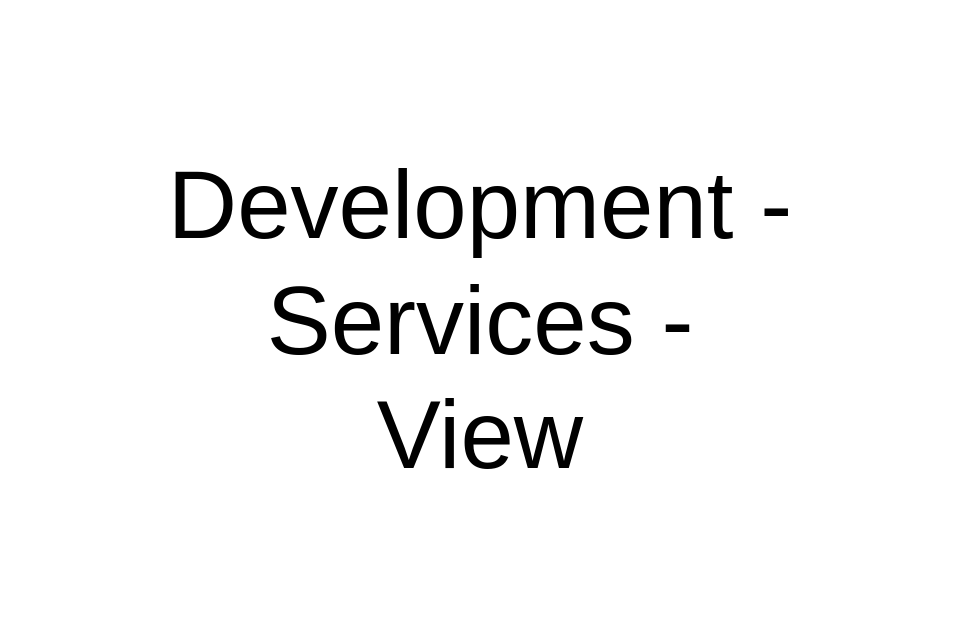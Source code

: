 <mxfile compressed="false" version="14.6.9" type="google" pages="13">
  <diagram id="NKSfDkZRmOSxUxKwB7ri" name="DEVELOPMENT VIEW">
    <mxGraphModel dx="1711" dy="732" grid="1" gridSize="10" guides="1" tooltips="1" connect="1" arrows="1" fold="1" page="1" pageScale="1" pageWidth="827" pageHeight="1169" math="0" shadow="0">
      <root>
        <mxCell id="J5CkqOMK--dU-kvgVaGy-0" />
        <mxCell id="J5CkqOMK--dU-kvgVaGy-1" value="Title" style="" parent="J5CkqOMK--dU-kvgVaGy-0" />
        <mxCell id="J5CkqOMK--dU-kvgVaGy-3" value="Development - Services - &lt;br&gt;View" style="text;html=1;strokeColor=none;fillColor=none;align=center;verticalAlign=middle;whiteSpace=wrap;rounded=0;fontSize=48;opacity=30;" parent="J5CkqOMK--dU-kvgVaGy-1" vertex="1">
          <mxGeometry x="160" y="200" width="480" height="320" as="geometry" />
        </mxCell>
        <mxCell id="clFsyeFSdHyiJYf1houk-0" value="About" style="" parent="J5CkqOMK--dU-kvgVaGy-0" />
      </root>
    </mxGraphModel>
  </diagram>
  <diagram id="NvC4lrgkEJ7TUnsP4KBl" name="Development/Services/Navigation">
    <mxGraphModel dx="1711" dy="732" grid="1" gridSize="10" guides="1" tooltips="1" connect="1" arrows="1" fold="1" page="1" pageScale="1" pageWidth="827" pageHeight="1169" math="0" shadow="0">
      <root>
        <mxCell id="Nm8vpdhzTIj2qfkSy5_M-0" />
        <mxCell id="Nm8vpdhzTIj2qfkSy5_M-1" value="Diagram" parent="Nm8vpdhzTIj2qfkSy5_M-0" />
        <mxCell id="2-SYaqQ5oHRsOTrbHDey-0" value="Infrastructure &lt;br&gt;Services" style="html=1;shadow=0;glass=0;comic=0;strokeColor=#000000;strokeWidth=1;fillColor=none;fontSize=10;fontColor=#000000;align=center;verticalAlign=top;recursiveResize=0;" parent="Nm8vpdhzTIj2qfkSy5_M-1" vertex="1">
          <mxGeometry x="120" y="200" width="360" height="320" as="geometry" />
        </mxCell>
        <mxCell id="2-SYaqQ5oHRsOTrbHDey-1" value="" style="shape=component;jettyWidth=8;jettyHeight=4;strokeColor=#000000;strokeWidth=1;fontColor=#000000;" parent="2-SYaqQ5oHRsOTrbHDey-0" vertex="1">
          <mxGeometry x="1" width="6" height="16" relative="1" as="geometry">
            <mxPoint x="-20" y="5" as="offset" />
          </mxGeometry>
        </mxCell>
        <mxCell id="fcfZMvfXYK5yUlBXQVF--1" value="&lt;p style=&quot;margin: 0px ; margin-top: 4px ; text-align: center&quot;&gt;&amp;lt;&amp;lt;interface&amp;gt;&amp;gt;&lt;br&gt;INavigationService&lt;/p&gt;&lt;hr size=&quot;1&quot;&gt;&lt;div style=&quot;height: 2px&quot;&gt;&lt;br&gt;&lt;/div&gt;" style="verticalAlign=top;align=left;overflow=fill;fontSize=12;fontFamily=Helvetica;html=1;shadow=0;glass=0;comic=0;strokeColor=#B3B3B3;strokeWidth=1;fillColor=none;" parent="2-SYaqQ5oHRsOTrbHDey-0" vertex="1">
          <mxGeometry x="10" y="40" width="150" height="81" as="geometry" />
        </mxCell>
        <mxCell id="fcfZMvfXYK5yUlBXQVF--2" value="&lt;p style=&quot;margin: 0px ; margin-top: 4px ; text-align: center&quot;&gt;NavigationService&lt;/p&gt;&lt;hr size=&quot;1&quot;&gt;&lt;div style=&quot;height: 2px&quot;&gt;&lt;br&gt;&lt;/div&gt;" style="verticalAlign=top;align=left;overflow=fill;fontSize=12;fontFamily=Helvetica;html=1;shadow=0;glass=0;comic=0;strokeColor=#B3B3B3;strokeWidth=1;fillColor=none;" parent="2-SYaqQ5oHRsOTrbHDey-0" vertex="1">
          <mxGeometry x="200" y="40.5" width="150" height="40" as="geometry" />
        </mxCell>
        <mxCell id="fcfZMvfXYK5yUlBXQVF--3" value="" style="endArrow=block;dashed=1;endFill=0;endSize=12;html=1;dashPattern=1 1;strokeColor=#000000;strokeWidth=1;fontSize=10;fontColor=#000000;exitX=0;exitY=0.5;exitDx=0;exitDy=0;entryX=1;entryY=0.25;entryDx=0;entryDy=0;" parent="2-SYaqQ5oHRsOTrbHDey-0" source="fcfZMvfXYK5yUlBXQVF--2" target="fcfZMvfXYK5yUlBXQVF--1" edge="1">
          <mxGeometry width="160" relative="1" as="geometry">
            <mxPoint x="200" y="176" as="sourcePoint" />
            <mxPoint x="360" y="176" as="targetPoint" />
          </mxGeometry>
        </mxCell>
        <mxCell id="2-SYaqQ5oHRsOTrbHDey-2" value="Shared &lt;br&gt;Models" style="html=1;shadow=0;glass=0;comic=0;strokeColor=#000000;strokeWidth=1;fillColor=none;fontSize=10;fontColor=#000000;align=center;verticalAlign=top;recursiveResize=0;" parent="Nm8vpdhzTIj2qfkSy5_M-1" vertex="1">
          <mxGeometry x="500" y="200" width="180" height="320" as="geometry" />
        </mxCell>
        <mxCell id="2-SYaqQ5oHRsOTrbHDey-3" value="" style="shape=component;jettyWidth=8;jettyHeight=4;strokeColor=#000000;strokeWidth=1;fontColor=#000000;" parent="2-SYaqQ5oHRsOTrbHDey-2" vertex="1">
          <mxGeometry x="1" width="6" height="16" relative="1" as="geometry">
            <mxPoint x="-20" y="5" as="offset" />
          </mxGeometry>
        </mxCell>
        <mxCell id="2jUk5HfspmmKN4Qg6uqx-0" value="Navigation" style="swimlane;fontStyle=0;childLayout=stackLayout;horizontal=1;startSize=26;fillColor=none;horizontalStack=0;resizeParent=1;resizeParentMax=0;resizeLast=0;collapsible=1;marginBottom=0;shadow=0;glass=0;comic=0;strokeColor=#000000;fontSize=10;opacity=30;html=1;" parent="2-SYaqQ5oHRsOTrbHDey-2" vertex="1">
          <mxGeometry x="20" y="40.239" width="140" height="169.158" as="geometry" />
        </mxCell>
        <mxCell id="2jUk5HfspmmKN4Qg6uqx-1" value="+ ID : Guid" style="text;strokeColor=none;fillColor=none;align=left;verticalAlign=top;spacingLeft=4;spacingRight=4;overflow=hidden;rotatable=0;points=[[0,0.5],[1,0.5]];portConstraint=eastwest;" parent="2jUk5HfspmmKN4Qg6uqx-0" vertex="1">
          <mxGeometry y="26" width="140" height="15.439" as="geometry" />
        </mxCell>
        <mxCell id="2jUk5HfspmmKN4Qg6uqx-2" value="+ ParentFK : Guid" style="text;strokeColor=none;fillColor=none;align=left;verticalAlign=top;spacingLeft=4;spacingRight=4;overflow=hidden;rotatable=0;points=[[0,0.5],[1,0.5]];portConstraint=eastwest;" parent="2jUk5HfspmmKN4Qg6uqx-0" vertex="1">
          <mxGeometry y="41.439" width="140" height="18.246" as="geometry" />
        </mxCell>
        <mxCell id="2jUk5HfspmmKN4Qg6uqx-3" value="+ Enabled : bool" style="text;strokeColor=none;fillColor=none;align=left;verticalAlign=top;spacingLeft=4;spacingRight=4;overflow=hidden;rotatable=0;points=[[0,0.5],[1,0.5]];portConstraint=eastwest;" parent="2jUk5HfspmmKN4Qg6uqx-0" vertex="1">
          <mxGeometry y="59.684" width="140" height="18.246" as="geometry" />
        </mxCell>
        <mxCell id="2jUk5HfspmmKN4Qg6uqx-4" value="+ Title : string" style="text;strokeColor=none;fillColor=none;align=left;verticalAlign=top;spacingLeft=4;spacingRight=4;overflow=hidden;rotatable=0;points=[[0,0.5],[1,0.5]];portConstraint=eastwest;" parent="2jUk5HfspmmKN4Qg6uqx-0" vertex="1">
          <mxGeometry y="77.93" width="140" height="18.246" as="geometry" />
        </mxCell>
        <mxCell id="2jUk5HfspmmKN4Qg6uqx-5" value="+ Description : string" style="text;strokeColor=none;fillColor=none;align=left;verticalAlign=top;spacingLeft=4;spacingRight=4;overflow=hidden;rotatable=0;points=[[0,0.5],[1,0.5]];portConstraint=eastwest;" parent="2jUk5HfspmmKN4Qg6uqx-0" vertex="1">
          <mxGeometry y="96.175" width="140" height="18.246" as="geometry" />
        </mxCell>
        <mxCell id="2jUk5HfspmmKN4Qg6uqx-6" value="+ KeyboardShortcut : string" style="text;strokeColor=none;fillColor=none;align=left;verticalAlign=top;spacingLeft=4;spacingRight=4;overflow=hidden;rotatable=0;points=[[0,0.5],[1,0.5]];portConstraint=eastwest;" parent="2jUk5HfspmmKN4Qg6uqx-0" vertex="1">
          <mxGeometry y="114.421" width="140" height="18.246" as="geometry" />
        </mxCell>
        <mxCell id="2jUk5HfspmmKN4Qg6uqx-7" value="+ DisplayStyleHint : string" style="text;strokeColor=none;fillColor=none;align=left;verticalAlign=top;spacingLeft=4;spacingRight=4;overflow=hidden;rotatable=0;points=[[0,0.5],[1,0.5]];portConstraint=eastwest;" parent="2jUk5HfspmmKN4Qg6uqx-0" vertex="1">
          <mxGeometry y="132.667" width="140" height="18.246" as="geometry" />
        </mxCell>
        <mxCell id="2jUk5HfspmmKN4Qg6uqx-8" value="+ DisplayOrderHint : string" style="text;strokeColor=none;fillColor=none;align=left;verticalAlign=top;spacingLeft=4;spacingRight=4;overflow=hidden;rotatable=0;points=[[0,0.5],[1,0.5]];portConstraint=eastwest;" parent="2jUk5HfspmmKN4Qg6uqx-0" vertex="1">
          <mxGeometry y="150.912" width="140" height="18.246" as="geometry" />
        </mxCell>
        <mxCell id="J37-M1zIvlNbOXOFJyaj-2" value="Title/Diagram" parent="Nm8vpdhzTIj2qfkSy5_M-0" />
        <mxCell id="J37-M1zIvlNbOXOFJyaj-3" value="&lt;font style=&quot;font-size: 12px ; font-weight: normal&quot;&gt;&lt;i&gt;&lt;span&gt;Platform: &lt;/span&gt;Development - Core Module - Navigation&lt;/i&gt;&lt;/font&gt;" style="text;strokeColor=none;fillColor=none;html=1;fontSize=10;fontStyle=1;verticalAlign=middle;align=left;shadow=0;glass=0;comic=0;opacity=30;fontColor=#808080;" parent="J37-M1zIvlNbOXOFJyaj-2" vertex="1">
          <mxGeometry x="120" y="580" width="520" height="20" as="geometry" />
        </mxCell>
        <mxCell id="J37-M1zIvlNbOXOFJyaj-1" value="Title/Page" parent="Nm8vpdhzTIj2qfkSy5_M-0" visible="0" />
        <mxCell id="2jUk5HfspmmKN4Qg6uqx-12" value="" style="group;fontSize=10;" parent="J37-M1zIvlNbOXOFJyaj-1" vertex="1" connectable="0">
          <mxGeometry x="120" y="120" width="560" height="45" as="geometry" />
        </mxCell>
        <mxCell id="2jUk5HfspmmKN4Qg6uqx-9" value="&lt;font style=&quot;font-size: 12px&quot;&gt;&lt;span&gt;Base Logical Module -&amp;nbsp;&lt;/span&gt;Development - Core Module - Navigation&lt;/font&gt;" style="text;strokeColor=none;fillColor=none;html=1;fontSize=10;fontStyle=1;verticalAlign=middle;align=left;shadow=0;glass=0;comic=0;opacity=30;fontColor=#808080;" parent="2jUk5HfspmmKN4Qg6uqx-12" vertex="1">
          <mxGeometry width="560" height="40" as="geometry" />
        </mxCell>
        <mxCell id="2jUk5HfspmmKN4Qg6uqx-11" value="" style="line;strokeWidth=2;html=1;shadow=0;glass=0;comic=0;fillColor=none;fontSize=10;fontColor=#CCCCCC;labelBackgroundColor=none;strokeColor=#CCCCCC;" parent="2jUk5HfspmmKN4Qg6uqx-12" vertex="1">
          <mxGeometry y="35" width="560" height="10" as="geometry" />
        </mxCell>
      </root>
    </mxGraphModel>
  </diagram>
  <diagram id="S3B9kv43_loRq88S0Tay" name="Development/Services/Context">
    <mxGraphModel dx="1711" dy="732" grid="1" gridSize="10" guides="1" tooltips="1" connect="1" arrows="1" fold="1" page="1" pageScale="1" pageWidth="827" pageHeight="1169" math="0" shadow="0">
      <root>
        <mxCell id="EgZr2LcmJEDWXL0hmBNo-0" />
        <mxCell id="EgZr2LcmJEDWXL0hmBNo-1" value="Diagram" parent="EgZr2LcmJEDWXL0hmBNo-0" />
        <mxCell id="uqBgnCegoOrOPMikg6ZO-0" value="Infrastructure &lt;br style=&quot;font-size: 10px;&quot;&gt;Services" style="html=1;shadow=0;glass=0;comic=0;strokeColor=#000000;strokeWidth=1;fillColor=none;fontSize=10;fontColor=#000000;align=center;verticalAlign=top;recursiveResize=0;" parent="EgZr2LcmJEDWXL0hmBNo-1" vertex="1">
          <mxGeometry x="120" y="200" width="340" height="500" as="geometry" />
        </mxCell>
        <mxCell id="uqBgnCegoOrOPMikg6ZO-1" value="" style="shape=component;jettyWidth=8;jettyHeight=4;strokeColor=#000000;strokeWidth=1;fontColor=#000000;fontSize=10;" parent="uqBgnCegoOrOPMikg6ZO-0" vertex="1">
          <mxGeometry x="1" width="6" height="16" relative="1" as="geometry">
            <mxPoint x="-20" y="5" as="offset" />
          </mxGeometry>
        </mxCell>
        <mxCell id="uqBgnCegoOrOPMikg6ZO-2" value="&lt;p style=&quot;margin: 4px 0px 0px; text-align: center; font-size: 10px;&quot;&gt;&amp;lt;&amp;lt;interface&amp;gt;&amp;gt;&lt;br style=&quot;font-size: 10px;&quot;&gt;ISessionService&lt;/p&gt;&lt;hr style=&quot;font-size: 10px;&quot;&gt;&lt;div style=&quot;height: 2px; font-size: 10px;&quot;&gt;+ Get() : Session&lt;/div&gt;" style="verticalAlign=top;align=left;overflow=fill;fontSize=10;fontFamily=Helvetica;html=1;shadow=0;glass=0;comic=0;strokeColor=#B3B3B3;strokeWidth=1;fillColor=none;" parent="uqBgnCegoOrOPMikg6ZO-0" vertex="1">
          <mxGeometry x="10" y="161" width="150" height="80" as="geometry" />
        </mxCell>
        <mxCell id="uqBgnCegoOrOPMikg6ZO-3" value="&lt;p style=&quot;margin: 4px 0px 0px; text-align: center; font-size: 10px;&quot;&gt;SessionService&lt;/p&gt;&lt;hr style=&quot;font-size: 10px;&quot;&gt;&lt;div style=&quot;height: 2px; font-size: 10px;&quot;&gt;&lt;br style=&quot;font-size: 10px;&quot;&gt;&lt;/div&gt;" style="verticalAlign=top;align=left;overflow=fill;fontSize=10;fontFamily=Helvetica;html=1;shadow=0;glass=0;comic=0;strokeColor=#B3B3B3;strokeWidth=1;fillColor=none;" parent="uqBgnCegoOrOPMikg6ZO-0" vertex="1">
          <mxGeometry x="200" y="160.5" width="120" height="40" as="geometry" />
        </mxCell>
        <mxCell id="uqBgnCegoOrOPMikg6ZO-4" value="" style="endArrow=block;dashed=1;endFill=0;endSize=12;html=1;dashPattern=1 1;strokeColor=#000000;strokeWidth=1;fontSize=10;fontColor=#000000;exitX=0;exitY=0.5;exitDx=0;exitDy=0;entryX=1;entryY=0.25;entryDx=0;entryDy=0;" parent="uqBgnCegoOrOPMikg6ZO-0" source="uqBgnCegoOrOPMikg6ZO-3" target="uqBgnCegoOrOPMikg6ZO-2" edge="1">
          <mxGeometry width="160" relative="1" as="geometry">
            <mxPoint x="190" y="296" as="sourcePoint" />
            <mxPoint x="350" y="296" as="targetPoint" />
          </mxGeometry>
        </mxCell>
        <mxCell id="uqBgnCegoOrOPMikg6ZO-16" value="&lt;p style=&quot;margin: 4px 0px 0px; text-align: center; font-size: 10px;&quot;&gt;&amp;lt;&amp;lt;interface&amp;gt;&amp;gt;&lt;br style=&quot;font-size: 10px;&quot;&gt;ITenantService&lt;/p&gt;&lt;hr style=&quot;font-size: 10px;&quot;&gt;&lt;div style=&quot;height: 2px; font-size: 10px;&quot;&gt;+ Get() : Tenant&lt;/div&gt;" style="verticalAlign=top;align=left;overflow=fill;fontSize=10;fontFamily=Helvetica;html=1;shadow=0;glass=0;comic=0;strokeColor=#B3B3B3;strokeWidth=1;fillColor=none;" parent="uqBgnCegoOrOPMikg6ZO-0" vertex="1">
          <mxGeometry x="10" y="280" width="150" height="81" as="geometry" />
        </mxCell>
        <mxCell id="uqBgnCegoOrOPMikg6ZO-17" value="&lt;span style=&quot;font-size: 10px&quot;&gt;Tenant&lt;/span&gt;&lt;span style=&quot;font-size: 10px&quot;&gt;Service&lt;/span&gt;&lt;span style=&quot;font-size: 10px&quot;&gt;&lt;br style=&quot;font-size: 10px&quot;&gt;&lt;/span&gt;&lt;hr style=&quot;font-size: 10px&quot;&gt;&lt;div style=&quot;height: 2px ; font-size: 10px&quot;&gt;&lt;br style=&quot;font-size: 10px&quot;&gt;&lt;/div&gt;" style="verticalAlign=top;align=center;overflow=fill;fontSize=10;fontFamily=Helvetica;html=1;shadow=0;glass=0;comic=0;strokeColor=#B3B3B3;strokeWidth=1;fillColor=none;" parent="uqBgnCegoOrOPMikg6ZO-0" vertex="1">
          <mxGeometry x="200" y="280" width="120" height="40" as="geometry" />
        </mxCell>
        <mxCell id="uqBgnCegoOrOPMikg6ZO-18" value="" style="endArrow=block;dashed=1;endFill=0;endSize=12;html=1;dashPattern=1 1;strokeColor=#000000;strokeWidth=1;fontSize=10;fontColor=#000000;exitX=0;exitY=0.5;exitDx=0;exitDy=0;entryX=1;entryY=0.25;entryDx=0;entryDy=0;" parent="uqBgnCegoOrOPMikg6ZO-0" source="uqBgnCegoOrOPMikg6ZO-17" target="uqBgnCegoOrOPMikg6ZO-16" edge="1">
          <mxGeometry width="160" relative="1" as="geometry">
            <mxPoint x="280" y="310.5" as="sourcePoint" />
            <mxPoint x="240" y="310.75" as="targetPoint" />
          </mxGeometry>
        </mxCell>
        <mxCell id="xFMtJE48Tb6UNPKclb0Q-1" value="&lt;p style=&quot;margin: 4px 0px 0px; text-align: center; font-size: 10px;&quot;&gt;&amp;lt;&amp;lt;interface&amp;gt;&amp;gt;&lt;br style=&quot;font-size: 10px;&quot;&gt;ITenantMemberService&lt;/p&gt;&lt;hr style=&quot;font-size: 10px;&quot;&gt;&lt;div style=&quot;height: 2px; font-size: 10px;&quot;&gt;+ Get() : TenantMember&lt;/div&gt;" style="verticalAlign=top;align=left;overflow=fill;fontSize=10;fontFamily=Helvetica;html=1;shadow=0;glass=0;comic=0;strokeColor=#B3B3B3;strokeWidth=1;fillColor=none;" parent="uqBgnCegoOrOPMikg6ZO-0" vertex="1">
          <mxGeometry x="10" y="400" width="150" height="81" as="geometry" />
        </mxCell>
        <mxCell id="xFMtJE48Tb6UNPKclb0Q-2" value="&lt;span style=&quot;font-size: 10px&quot;&gt;TenantMember&lt;/span&gt;&lt;span style=&quot;font-size: 10px&quot;&gt;Service&lt;/span&gt;&lt;span style=&quot;font-size: 10px&quot;&gt;&lt;br style=&quot;font-size: 10px&quot;&gt;&lt;/span&gt;&lt;hr style=&quot;font-size: 10px&quot;&gt;&lt;div style=&quot;height: 2px ; font-size: 10px&quot;&gt;&lt;br style=&quot;font-size: 10px&quot;&gt;&lt;/div&gt;" style="verticalAlign=top;align=center;overflow=fill;fontSize=10;fontFamily=Helvetica;html=1;shadow=0;glass=0;comic=0;strokeColor=#B3B3B3;strokeWidth=1;fillColor=none;" parent="uqBgnCegoOrOPMikg6ZO-0" vertex="1">
          <mxGeometry x="200" y="400" width="120" height="40" as="geometry" />
        </mxCell>
        <mxCell id="xFMtJE48Tb6UNPKclb0Q-3" value="" style="endArrow=block;dashed=1;endFill=0;endSize=12;html=1;dashPattern=1 1;strokeColor=#000000;strokeWidth=1;fontSize=10;fontColor=#000000;exitX=0;exitY=0.5;exitDx=0;exitDy=0;entryX=1;entryY=0.25;entryDx=0;entryDy=0;" parent="uqBgnCegoOrOPMikg6ZO-0" source="xFMtJE48Tb6UNPKclb0Q-2" target="xFMtJE48Tb6UNPKclb0Q-1" edge="1">
          <mxGeometry width="160" relative="1" as="geometry">
            <mxPoint x="280" y="430.5" as="sourcePoint" />
            <mxPoint x="240" y="430.75" as="targetPoint" />
          </mxGeometry>
        </mxCell>
        <mxCell id="xFMtJE48Tb6UNPKclb0Q-4" value="&lt;p style=&quot;margin: 4px 0px 0px; text-align: center; font-size: 10px;&quot;&gt;&amp;lt;&amp;lt;interface&amp;gt;&amp;gt;&lt;br style=&quot;font-size: 10px;&quot;&gt;IApplicationService&lt;/p&gt;&lt;hr style=&quot;font-size: 10px;&quot;&gt;&lt;div style=&quot;height: 2px; font-size: 10px;&quot;&gt;+ Get() : Application&lt;/div&gt;" style="verticalAlign=top;align=left;overflow=fill;fontSize=10;fontFamily=Helvetica;html=1;shadow=0;glass=0;comic=0;strokeColor=#B3B3B3;strokeWidth=1;fillColor=none;" parent="uqBgnCegoOrOPMikg6ZO-0" vertex="1">
          <mxGeometry x="10" y="41" width="150" height="81" as="geometry" />
        </mxCell>
        <mxCell id="xFMtJE48Tb6UNPKclb0Q-5" value="&lt;span style=&quot;text-align: center; font-size: 10px;&quot;&gt;Application&lt;/span&gt;&lt;span style=&quot;text-align: center; font-size: 10px;&quot;&gt;Service&lt;/span&gt;&lt;span style=&quot;text-align: center; font-size: 10px;&quot;&gt;&lt;br style=&quot;font-size: 10px;&quot;&gt;&lt;/span&gt;&lt;hr style=&quot;font-size: 10px;&quot;&gt;&lt;div style=&quot;height: 2px; font-size: 10px;&quot;&gt;&lt;br style=&quot;font-size: 10px;&quot;&gt;&lt;/div&gt;" style="verticalAlign=top;align=left;overflow=fill;fontSize=10;fontFamily=Helvetica;html=1;shadow=0;glass=0;comic=0;strokeColor=#B3B3B3;strokeWidth=1;fillColor=none;" parent="uqBgnCegoOrOPMikg6ZO-0" vertex="1">
          <mxGeometry x="200" y="41" width="120" height="40" as="geometry" />
        </mxCell>
        <mxCell id="xFMtJE48Tb6UNPKclb0Q-24" value="" style="endArrow=block;dashed=1;endFill=0;endSize=12;html=1;dashPattern=1 1;strokeColor=#000000;strokeWidth=1;fontSize=10;fontColor=#000000;exitX=0;exitY=0.5;exitDx=0;exitDy=0;entryX=1;entryY=0.25;entryDx=0;entryDy=0;" parent="uqBgnCegoOrOPMikg6ZO-0" source="xFMtJE48Tb6UNPKclb0Q-5" target="xFMtJE48Tb6UNPKclb0Q-4" edge="1">
          <mxGeometry width="160" relative="1" as="geometry">
            <mxPoint x="260" y="72" as="sourcePoint" />
            <mxPoint x="220" y="72.25" as="targetPoint" />
          </mxGeometry>
        </mxCell>
        <mxCell id="uqBgnCegoOrOPMikg6ZO-5" value="Shared &lt;br style=&quot;font-size: 10px;&quot;&gt;Models" style="html=1;shadow=0;glass=0;comic=0;strokeColor=#000000;strokeWidth=1;fillColor=none;fontSize=10;fontColor=#000000;align=center;verticalAlign=top;recursiveResize=0;" parent="EgZr2LcmJEDWXL0hmBNo-1" vertex="1">
          <mxGeometry x="470" y="200" width="250" height="500" as="geometry" />
        </mxCell>
        <mxCell id="uqBgnCegoOrOPMikg6ZO-6" value="" style="shape=component;jettyWidth=8;jettyHeight=4;strokeColor=#000000;strokeWidth=1;fontColor=#000000;fontSize=10;" parent="uqBgnCegoOrOPMikg6ZO-5" vertex="1">
          <mxGeometry x="1" width="6" height="16" relative="1" as="geometry">
            <mxPoint x="-20" y="5" as="offset" />
          </mxGeometry>
        </mxCell>
        <mxCell id="uqBgnCegoOrOPMikg6ZO-7" value="Application" style="swimlane;fontStyle=0;childLayout=stackLayout;horizontal=1;startSize=26;fillColor=none;horizontalStack=0;resizeParent=1;resizeParentMax=0;resizeLast=0;collapsible=1;marginBottom=0;shadow=0;glass=0;comic=0;strokeColor=#000000;fontSize=10;opacity=30;html=1;" parent="uqBgnCegoOrOPMikg6ZO-5" vertex="1">
          <mxGeometry x="10" y="40" width="100" height="93.368" as="geometry" />
        </mxCell>
        <mxCell id="uqBgnCegoOrOPMikg6ZO-8" value="+ ID : Guid" style="text;strokeColor=none;fillColor=none;align=left;verticalAlign=top;spacingLeft=4;spacingRight=4;overflow=hidden;rotatable=0;points=[[0,0.5],[1,0.5]];portConstraint=eastwest;fontSize=10;" parent="uqBgnCegoOrOPMikg6ZO-7" vertex="1">
          <mxGeometry y="26" width="100" height="15.439" as="geometry" />
        </mxCell>
        <mxCell id="azSv0qirmZsVndeWep9M-4" value="+ Enabled : bool" style="text;strokeColor=none;fillColor=none;align=left;verticalAlign=top;spacingLeft=4;spacingRight=4;overflow=hidden;rotatable=0;points=[[0,0.5],[1,0.5]];portConstraint=eastwest;fontSize=10;" parent="uqBgnCegoOrOPMikg6ZO-7" vertex="1">
          <mxGeometry y="41.439" width="100" height="15.439" as="geometry" />
        </mxCell>
        <mxCell id="uqBgnCegoOrOPMikg6ZO-12" value="+ Title : string" style="text;strokeColor=none;fillColor=none;align=left;verticalAlign=top;spacingLeft=4;spacingRight=4;overflow=hidden;rotatable=0;points=[[0,0.5],[1,0.5]];portConstraint=eastwest;fontSize=10;" parent="uqBgnCegoOrOPMikg6ZO-7" vertex="1">
          <mxGeometry y="56.877" width="100" height="18.246" as="geometry" />
        </mxCell>
        <mxCell id="azSv0qirmZsVndeWep9M-3" value="+ Description : string" style="text;strokeColor=none;fillColor=none;align=left;verticalAlign=top;spacingLeft=4;spacingRight=4;overflow=hidden;rotatable=0;points=[[0,0.5],[1,0.5]];portConstraint=eastwest;fontSize=10;" parent="uqBgnCegoOrOPMikg6ZO-7" vertex="1">
          <mxGeometry y="75.123" width="100" height="18.246" as="geometry" />
        </mxCell>
        <mxCell id="xFMtJE48Tb6UNPKclb0Q-8" value="Session" style="swimlane;fontStyle=0;childLayout=stackLayout;horizontal=1;startSize=26;fillColor=none;horizontalStack=0;resizeParent=1;resizeParentMax=0;resizeLast=0;collapsible=1;marginBottom=0;shadow=0;glass=0;comic=0;strokeColor=#000000;fontSize=10;opacity=30;html=1;" parent="uqBgnCegoOrOPMikg6ZO-5" vertex="1">
          <mxGeometry x="10" y="160" width="100" height="87.754" as="geometry" />
        </mxCell>
        <mxCell id="xFMtJE48Tb6UNPKclb0Q-9" value="+ ID : Guid" style="text;strokeColor=none;fillColor=none;align=left;verticalAlign=top;spacingLeft=4;spacingRight=4;overflow=hidden;rotatable=0;points=[[0,0.5],[1,0.5]];portConstraint=eastwest;fontSize=10;" parent="xFMtJE48Tb6UNPKclb0Q-8" vertex="1">
          <mxGeometry y="26" width="100" height="15.439" as="geometry" />
        </mxCell>
        <mxCell id="xFMtJE48Tb6UNPKclb0Q-10" value="+ Enabled : bool&#xa;" style="text;strokeColor=none;fillColor=none;align=left;verticalAlign=top;spacingLeft=4;spacingRight=4;overflow=hidden;rotatable=0;points=[[0,0.5],[1,0.5]];portConstraint=eastwest;fontSize=10;" parent="xFMtJE48Tb6UNPKclb0Q-8" vertex="1">
          <mxGeometry y="41.439" width="100" height="15.439" as="geometry" />
        </mxCell>
        <mxCell id="azSv0qirmZsVndeWep9M-5" value="+ DateTime : datetime&#xa;" style="text;strokeColor=none;fillColor=none;align=left;verticalAlign=top;spacingLeft=4;spacingRight=4;overflow=hidden;rotatable=0;points=[[0,0.5],[1,0.5]];portConstraint=eastwest;fontSize=10;" parent="xFMtJE48Tb6UNPKclb0Q-8" vertex="1">
          <mxGeometry y="56.877" width="100" height="15.439" as="geometry" />
        </mxCell>
        <mxCell id="wqIlr6veuhEXkgnubuX9-0" value="+ Principal : Principal&#xa;" style="text;strokeColor=none;fillColor=none;align=left;verticalAlign=top;spacingLeft=4;spacingRight=4;overflow=hidden;rotatable=0;points=[[0,0.5],[1,0.5]];portConstraint=eastwest;fontSize=10;" parent="xFMtJE48Tb6UNPKclb0Q-8" vertex="1">
          <mxGeometry y="72.316" width="100" height="15.439" as="geometry" />
        </mxCell>
        <mxCell id="xFMtJE48Tb6UNPKclb0Q-16" value="Tenant" style="swimlane;fontStyle=0;childLayout=stackLayout;horizontal=1;startSize=26;fillColor=none;horizontalStack=0;resizeParent=1;resizeParentMax=0;resizeLast=0;collapsible=1;marginBottom=0;shadow=0;glass=0;comic=0;strokeColor=#000000;fontSize=10;opacity=30;html=1;" parent="uqBgnCegoOrOPMikg6ZO-5" vertex="1">
          <mxGeometry x="10" y="310" width="100" height="93.368" as="geometry" />
        </mxCell>
        <mxCell id="xFMtJE48Tb6UNPKclb0Q-17" value="+ ID : Guid" style="text;strokeColor=none;fillColor=none;align=left;verticalAlign=top;spacingLeft=4;spacingRight=4;overflow=hidden;rotatable=0;points=[[0,0.5],[1,0.5]];portConstraint=eastwest;fontSize=10;" parent="xFMtJE48Tb6UNPKclb0Q-16" vertex="1">
          <mxGeometry y="26" width="100" height="15.439" as="geometry" />
        </mxCell>
        <mxCell id="xFMtJE48Tb6UNPKclb0Q-18" value="+ Enabled : bool&#xa;" style="text;strokeColor=none;fillColor=none;align=left;verticalAlign=top;spacingLeft=4;spacingRight=4;overflow=hidden;rotatable=0;points=[[0,0.5],[1,0.5]];portConstraint=eastwest;fontSize=10;" parent="xFMtJE48Tb6UNPKclb0Q-16" vertex="1">
          <mxGeometry y="41.439" width="100" height="15.439" as="geometry" />
        </mxCell>
        <mxCell id="xFMtJE48Tb6UNPKclb0Q-19" value="+ Title : string" style="text;strokeColor=none;fillColor=none;align=left;verticalAlign=top;spacingLeft=4;spacingRight=4;overflow=hidden;rotatable=0;points=[[0,0.5],[1,0.5]];portConstraint=eastwest;fontSize=10;" parent="xFMtJE48Tb6UNPKclb0Q-16" vertex="1">
          <mxGeometry y="56.877" width="100" height="18.246" as="geometry" />
        </mxCell>
        <mxCell id="xFMtJE48Tb6UNPKclb0Q-22" value="+ Description : string" style="text;strokeColor=none;fillColor=none;align=left;verticalAlign=top;spacingLeft=4;spacingRight=4;overflow=hidden;rotatable=0;points=[[0,0.5],[1,0.5]];portConstraint=eastwest;fontSize=10;" parent="xFMtJE48Tb6UNPKclb0Q-16" vertex="1">
          <mxGeometry y="75.123" width="100" height="18.246" as="geometry" />
        </mxCell>
        <mxCell id="azSv0qirmZsVndeWep9M-6" value="TenantProperty" style="swimlane;fontStyle=0;childLayout=stackLayout;horizontal=1;startSize=26;fillColor=none;horizontalStack=0;resizeParent=1;resizeParentMax=0;resizeLast=0;collapsible=1;marginBottom=0;shadow=0;glass=0;comic=0;strokeColor=#000000;fontSize=10;opacity=30;html=1;" parent="uqBgnCegoOrOPMikg6ZO-5" vertex="1">
          <mxGeometry x="140" y="310" width="100" height="93.368" as="geometry" />
        </mxCell>
        <mxCell id="azSv0qirmZsVndeWep9M-7" value="+ ID : Guid" style="text;strokeColor=none;fillColor=none;align=left;verticalAlign=top;spacingLeft=4;spacingRight=4;overflow=hidden;rotatable=0;points=[[0,0.5],[1,0.5]];portConstraint=eastwest;fontSize=10;" parent="azSv0qirmZsVndeWep9M-6" vertex="1">
          <mxGeometry y="26" width="100" height="15.439" as="geometry" />
        </mxCell>
        <mxCell id="azSv0qirmZsVndeWep9M-8" value="+ ParentFK : Guid&#xa;" style="text;strokeColor=none;fillColor=none;align=left;verticalAlign=top;spacingLeft=4;spacingRight=4;overflow=hidden;rotatable=0;points=[[0,0.5],[1,0.5]];portConstraint=eastwest;fontSize=10;" parent="azSv0qirmZsVndeWep9M-6" vertex="1">
          <mxGeometry y="41.439" width="100" height="15.439" as="geometry" />
        </mxCell>
        <mxCell id="azSv0qirmZsVndeWep9M-9" value="+ Key : string" style="text;strokeColor=none;fillColor=none;align=left;verticalAlign=top;spacingLeft=4;spacingRight=4;overflow=hidden;rotatable=0;points=[[0,0.5],[1,0.5]];portConstraint=eastwest;fontSize=10;" parent="azSv0qirmZsVndeWep9M-6" vertex="1">
          <mxGeometry y="56.877" width="100" height="18.246" as="geometry" />
        </mxCell>
        <mxCell id="azSv0qirmZsVndeWep9M-10" value="+ Value : string" style="text;strokeColor=none;fillColor=none;align=left;verticalAlign=top;spacingLeft=4;spacingRight=4;overflow=hidden;rotatable=0;points=[[0,0.5],[1,0.5]];portConstraint=eastwest;fontSize=10;" parent="azSv0qirmZsVndeWep9M-6" vertex="1">
          <mxGeometry y="75.123" width="100" height="18.246" as="geometry" />
        </mxCell>
        <mxCell id="azSv0qirmZsVndeWep9M-11" style="edgeStyle=elbowEdgeStyle;rounded=1;orthogonalLoop=1;jettySize=auto;html=1;startArrow=diamondThin;startFill=1;startSize=6;endArrow=none;endFill=0;endSize=6;strokeColor=#000000;strokeWidth=1;fontSize=10;fontColor=#000000;" parent="uqBgnCegoOrOPMikg6ZO-5" source="xFMtJE48Tb6UNPKclb0Q-18" target="azSv0qirmZsVndeWep9M-8" edge="1">
          <mxGeometry relative="1" as="geometry" />
        </mxCell>
        <mxCell id="azSv0qirmZsVndeWep9M-12" value="SessionOperation" style="swimlane;fontStyle=0;childLayout=stackLayout;horizontal=1;startSize=26;fillColor=none;horizontalStack=0;resizeParent=1;resizeParentMax=0;resizeLast=0;collapsible=1;marginBottom=0;shadow=0;glass=0;comic=0;strokeColor=#000000;fontSize=10;opacity=30;html=1;" parent="uqBgnCegoOrOPMikg6ZO-5" vertex="1">
          <mxGeometry x="140" y="160" width="100" height="134.07" as="geometry" />
        </mxCell>
        <mxCell id="azSv0qirmZsVndeWep9M-13" value="+ ID : Guid" style="text;strokeColor=none;fillColor=none;align=left;verticalAlign=top;spacingLeft=4;spacingRight=4;overflow=hidden;rotatable=0;points=[[0,0.5],[1,0.5]];portConstraint=eastwest;fontSize=10;" parent="azSv0qirmZsVndeWep9M-12" vertex="1">
          <mxGeometry y="26" width="100" height="15.439" as="geometry" />
        </mxCell>
        <mxCell id="azSv0qirmZsVndeWep9M-14" value="+ ParentFK : Guid&#xa;" style="text;strokeColor=none;fillColor=none;align=left;verticalAlign=top;spacingLeft=4;spacingRight=4;overflow=hidden;rotatable=0;points=[[0,0.5],[1,0.5]];portConstraint=eastwest;fontSize=10;" parent="azSv0qirmZsVndeWep9M-12" vertex="1">
          <mxGeometry y="41.439" width="100" height="15.439" as="geometry" />
        </mxCell>
        <mxCell id="azSv0qirmZsVndeWep9M-15" value="+ DateTime : datetime&#xa;" style="text;strokeColor=none;fillColor=none;align=left;verticalAlign=top;spacingLeft=4;spacingRight=4;overflow=hidden;rotatable=0;points=[[0,0.5],[1,0.5]];portConstraint=eastwest;fontSize=10;" parent="azSv0qirmZsVndeWep9M-12" vertex="1">
          <mxGeometry y="56.877" width="100" height="15.439" as="geometry" />
        </mxCell>
        <mxCell id="y6GclmOGJF4XAQzjYRrV-0" value="+ IP : string&#xa;" style="text;strokeColor=none;fillColor=none;align=left;verticalAlign=top;spacingLeft=4;spacingRight=4;overflow=hidden;rotatable=0;points=[[0,0.5],[1,0.5]];portConstraint=eastwest;fontSize=10;" parent="azSv0qirmZsVndeWep9M-12" vertex="1">
          <mxGeometry y="72.316" width="100" height="15.439" as="geometry" />
        </mxCell>
        <mxCell id="y6GclmOGJF4XAQzjYRrV-1" value="+ Location : Location&#xa;" style="text;strokeColor=none;fillColor=none;align=left;verticalAlign=top;spacingLeft=4;spacingRight=4;overflow=hidden;rotatable=0;points=[[0,0.5],[1,0.5]];portConstraint=eastwest;fontSize=10;" parent="azSv0qirmZsVndeWep9M-12" vertex="1">
          <mxGeometry y="87.754" width="100" height="15.439" as="geometry" />
        </mxCell>
        <mxCell id="y6GclmOGJF4XAQzjYRrV-2" value="+ LocationInfo : string&#xa;" style="text;strokeColor=none;fillColor=none;align=left;verticalAlign=top;spacingLeft=4;spacingRight=4;overflow=hidden;rotatable=0;points=[[0,0.5],[1,0.5]];portConstraint=eastwest;fontSize=10;" parent="azSv0qirmZsVndeWep9M-12" vertex="1">
          <mxGeometry y="103.193" width="100" height="15.439" as="geometry" />
        </mxCell>
        <mxCell id="AdWX0aZuJ669mXprq2cc-4" value="+ SerializedOperation : s&#xa;" style="text;strokeColor=none;fillColor=none;align=left;verticalAlign=top;spacingLeft=4;spacingRight=4;overflow=hidden;rotatable=0;points=[[0,0.5],[1,0.5]];portConstraint=eastwest;fontSize=10;" parent="azSv0qirmZsVndeWep9M-12" vertex="1">
          <mxGeometry y="118.632" width="100" height="15.439" as="geometry" />
        </mxCell>
        <mxCell id="azSv0qirmZsVndeWep9M-17" style="edgeStyle=elbowEdgeStyle;rounded=1;orthogonalLoop=1;jettySize=auto;html=1;startArrow=diamondThin;startFill=1;startSize=6;endArrow=none;endFill=0;endSize=6;strokeColor=#000000;strokeWidth=1;fontSize=10;fontColor=#000000;exitX=0.992;exitY=-0.039;exitDx=0;exitDy=0;exitPerimeter=0;" parent="uqBgnCegoOrOPMikg6ZO-5" source="xFMtJE48Tb6UNPKclb0Q-10" edge="1">
          <mxGeometry relative="1" as="geometry">
            <mxPoint x="410" y="140" as="sourcePoint" />
            <mxPoint x="150" y="201" as="targetPoint" />
          </mxGeometry>
        </mxCell>
        <mxCell id="azSv0qirmZsVndeWep9M-18" value="ApplicationProperty" style="swimlane;fontStyle=0;childLayout=stackLayout;horizontal=1;startSize=26;fillColor=none;horizontalStack=0;resizeParent=1;resizeParentMax=0;resizeLast=0;collapsible=1;marginBottom=0;shadow=0;glass=0;comic=0;strokeColor=#000000;fontSize=10;opacity=30;html=1;" parent="uqBgnCegoOrOPMikg6ZO-5" vertex="1">
          <mxGeometry x="140" y="40" width="100" height="93.368" as="geometry" />
        </mxCell>
        <mxCell id="azSv0qirmZsVndeWep9M-19" value="+ ID : Guid" style="text;strokeColor=none;fillColor=none;align=left;verticalAlign=top;spacingLeft=4;spacingRight=4;overflow=hidden;rotatable=0;points=[[0,0.5],[1,0.5]];portConstraint=eastwest;fontSize=10;" parent="azSv0qirmZsVndeWep9M-18" vertex="1">
          <mxGeometry y="26" width="100" height="15.439" as="geometry" />
        </mxCell>
        <mxCell id="azSv0qirmZsVndeWep9M-20" value="+ ParentFK : Guid&#xa;" style="text;strokeColor=none;fillColor=none;align=left;verticalAlign=top;spacingLeft=4;spacingRight=4;overflow=hidden;rotatable=0;points=[[0,0.5],[1,0.5]];portConstraint=eastwest;fontSize=10;" parent="azSv0qirmZsVndeWep9M-18" vertex="1">
          <mxGeometry y="41.439" width="100" height="15.439" as="geometry" />
        </mxCell>
        <mxCell id="azSv0qirmZsVndeWep9M-21" value="+ Key : string" style="text;strokeColor=none;fillColor=none;align=left;verticalAlign=top;spacingLeft=4;spacingRight=4;overflow=hidden;rotatable=0;points=[[0,0.5],[1,0.5]];portConstraint=eastwest;fontSize=10;" parent="azSv0qirmZsVndeWep9M-18" vertex="1">
          <mxGeometry y="56.877" width="100" height="18.246" as="geometry" />
        </mxCell>
        <mxCell id="azSv0qirmZsVndeWep9M-22" value="+ Value : string" style="text;strokeColor=none;fillColor=none;align=left;verticalAlign=top;spacingLeft=4;spacingRight=4;overflow=hidden;rotatable=0;points=[[0,0.5],[1,0.5]];portConstraint=eastwest;fontSize=10;" parent="azSv0qirmZsVndeWep9M-18" vertex="1">
          <mxGeometry y="75.123" width="100" height="18.246" as="geometry" />
        </mxCell>
        <mxCell id="azSv0qirmZsVndeWep9M-23" style="edgeStyle=elbowEdgeStyle;rounded=1;orthogonalLoop=1;jettySize=auto;html=1;startArrow=diamondThin;startFill=1;startSize=6;endArrow=none;endFill=0;endSize=6;strokeColor=#000000;strokeWidth=1;fontSize=10;fontColor=#000000;exitX=1;exitY=0.5;exitDx=0;exitDy=0;entryX=0;entryY=0.5;entryDx=0;entryDy=0;" parent="uqBgnCegoOrOPMikg6ZO-5" source="azSv0qirmZsVndeWep9M-4" target="azSv0qirmZsVndeWep9M-20" edge="1">
          <mxGeometry relative="1" as="geometry">
            <mxPoint x="123.857" y="74.595" as="sourcePoint" />
            <mxPoint x="145" y="74.929" as="targetPoint" />
          </mxGeometry>
        </mxCell>
        <mxCell id="g7OAhvM7lISam42-FYqL-1" value="Title/Diagram" parent="EgZr2LcmJEDWXL0hmBNo-0" />
        <mxCell id="g7OAhvM7lISam42-FYqL-2" value="&lt;font style=&quot;font-size: 12px ; font-weight: normal&quot;&gt;&lt;i&gt;&lt;span&gt;Diagram: &lt;/span&gt;Development - Core Module - Context&lt;/i&gt;&lt;/font&gt;" style="text;strokeColor=none;fillColor=none;html=1;fontSize=10;fontStyle=1;verticalAlign=middle;align=left;shadow=0;glass=0;comic=0;opacity=30;fontColor=#808080;" parent="g7OAhvM7lISam42-FYqL-1" vertex="1">
          <mxGeometry x="120" y="740" width="560" height="20" as="geometry" />
        </mxCell>
        <mxCell id="g7OAhvM7lISam42-FYqL-0" value="Title/Page" parent="EgZr2LcmJEDWXL0hmBNo-0" visible="0" />
        <mxCell id="J6gX9CQe3yimeZOuFLlJ-0" value="" style="group;fontSize=10;" parent="g7OAhvM7lISam42-FYqL-0" vertex="1" connectable="0">
          <mxGeometry x="120" y="120" width="600" height="45" as="geometry" />
        </mxCell>
        <mxCell id="J6gX9CQe3yimeZOuFLlJ-1" value="&lt;font style=&quot;font-size: 12px&quot;&gt;&lt;span&gt;Base Logical Module -&amp;nbsp;&lt;/span&gt;Development - Core Module - Context&lt;/font&gt;" style="text;strokeColor=none;fillColor=none;html=1;fontSize=10;fontStyle=1;verticalAlign=middle;align=left;shadow=0;glass=0;comic=0;opacity=30;fontColor=#808080;" parent="J6gX9CQe3yimeZOuFLlJ-0" vertex="1">
          <mxGeometry width="600" height="40" as="geometry" />
        </mxCell>
        <mxCell id="J6gX9CQe3yimeZOuFLlJ-2" value="" style="line;strokeWidth=2;html=1;shadow=0;glass=0;comic=0;fillColor=none;fontSize=10;fontColor=#CCCCCC;labelBackgroundColor=none;strokeColor=#CCCCCC;" parent="J6gX9CQe3yimeZOuFLlJ-0" vertex="1">
          <mxGeometry y="35" width="600" height="10" as="geometry" />
        </mxCell>
      </root>
    </mxGraphModel>
  </diagram>
  <diagram id="EKN-9WbkQKeVLBaAm_Ep" name="Development/Services/Status">
    <mxGraphModel dx="1711" dy="732" grid="1" gridSize="10" guides="1" tooltips="1" connect="1" arrows="1" fold="1" page="1" pageScale="1" pageWidth="827" pageHeight="1169" math="0" shadow="0">
      <root>
        <mxCell id="4uSGhrfigR5d_NTziPu2-0" />
        <mxCell id="4NxbJxPOYfehvSQjyKRD-1" value="Diagram" parent="4uSGhrfigR5d_NTziPu2-0" />
        <mxCell id="cHpXZaFzE6EyXhHybdXZ-3" value="Infrastructure &lt;br&gt;Services" style="html=1;shadow=0;glass=0;comic=0;strokeColor=#000000;strokeWidth=1;fillColor=none;fontSize=10;fontColor=#000000;align=center;verticalAlign=top;recursiveResize=0;" parent="4NxbJxPOYfehvSQjyKRD-1" vertex="1">
          <mxGeometry x="120" y="200" width="380" height="500" as="geometry" />
        </mxCell>
        <mxCell id="cHpXZaFzE6EyXhHybdXZ-4" value="" style="shape=component;jettyWidth=8;jettyHeight=4;strokeColor=#000000;strokeWidth=1;fontColor=#000000;" parent="cHpXZaFzE6EyXhHybdXZ-3" vertex="1">
          <mxGeometry x="1" width="16" height="16" relative="1" as="geometry">
            <mxPoint x="-20" y="5" as="offset" />
          </mxGeometry>
        </mxCell>
        <mxCell id="cHpXZaFzE6EyXhHybdXZ-5" value="&lt;p style=&quot;margin: 0px ; margin-top: 4px ; text-align: center&quot;&gt;&amp;lt;&amp;lt;interface&amp;gt;&amp;gt;&lt;br&gt;IDiagnosticsTracingService&lt;/p&gt;&lt;hr size=&quot;1&quot;&gt;&lt;div style=&quot;height: 2px&quot;&gt;&lt;br&gt;&lt;/div&gt;" style="verticalAlign=top;align=left;overflow=fill;fontSize=12;fontFamily=Helvetica;html=1;shadow=0;glass=0;comic=0;strokeColor=#B3B3B3;strokeWidth=1;fillColor=none;" parent="cHpXZaFzE6EyXhHybdXZ-3" vertex="1">
          <mxGeometry x="10" y="40.5" width="160" height="81" as="geometry" />
        </mxCell>
        <mxCell id="cHpXZaFzE6EyXhHybdXZ-6" value="&lt;p style=&quot;margin: 0px ; margin-top: 4px ; text-align: center&quot;&gt;DiagnosticsTracingService&lt;/p&gt;&lt;hr size=&quot;1&quot;&gt;&lt;div style=&quot;height: 2px&quot;&gt;&lt;br&gt;&lt;/div&gt;" style="verticalAlign=top;align=left;overflow=fill;fontSize=12;fontFamily=Helvetica;html=1;shadow=0;glass=0;comic=0;strokeColor=#B3B3B3;strokeWidth=1;fillColor=none;" parent="cHpXZaFzE6EyXhHybdXZ-3" vertex="1">
          <mxGeometry x="210" y="40.5" width="160" height="40" as="geometry" />
        </mxCell>
        <mxCell id="cHpXZaFzE6EyXhHybdXZ-7" value="" style="endArrow=block;dashed=1;endFill=0;endSize=12;html=1;dashPattern=1 1;strokeColor=#000000;strokeWidth=1;fontSize=10;fontColor=#000000;exitX=0;exitY=0.5;exitDx=0;exitDy=0;entryX=1;entryY=0.25;entryDx=0;entryDy=0;" parent="cHpXZaFzE6EyXhHybdXZ-3" source="cHpXZaFzE6EyXhHybdXZ-6" target="cHpXZaFzE6EyXhHybdXZ-5" edge="1">
          <mxGeometry width="160" relative="1" as="geometry">
            <mxPoint x="190" y="176" as="sourcePoint" />
            <mxPoint x="350" y="176" as="targetPoint" />
          </mxGeometry>
        </mxCell>
        <mxCell id="cHpXZaFzE6EyXhHybdXZ-8" value="&lt;p style=&quot;margin: 0px ; margin-top: 4px ; text-align: center&quot;&gt;&amp;lt;&amp;lt;interface&amp;gt;&amp;gt;&lt;br&gt;IErrorLoggingService&lt;/p&gt;&lt;hr size=&quot;1&quot;&gt;&lt;div style=&quot;height: 2px&quot;&gt;&lt;br&gt;&lt;/div&gt;" style="verticalAlign=top;align=left;overflow=fill;fontSize=12;fontFamily=Helvetica;html=1;shadow=0;glass=0;comic=0;strokeColor=#B3B3B3;strokeWidth=1;fillColor=none;" parent="cHpXZaFzE6EyXhHybdXZ-3" vertex="1">
          <mxGeometry x="10" y="160" width="160" height="81" as="geometry" />
        </mxCell>
        <mxCell id="cHpXZaFzE6EyXhHybdXZ-9" value="&lt;span style=&quot;text-align: center&quot;&gt;ErrorLogging&lt;/span&gt;&lt;span style=&quot;text-align: center&quot;&gt;Service&lt;/span&gt;&lt;span style=&quot;text-align: center&quot;&gt;&lt;br&gt;&lt;/span&gt;&lt;hr size=&quot;1&quot;&gt;&lt;div style=&quot;height: 2px&quot;&gt;&lt;br&gt;&lt;/div&gt;" style="verticalAlign=top;align=left;overflow=fill;fontSize=12;fontFamily=Helvetica;html=1;shadow=0;glass=0;comic=0;strokeColor=#B3B3B3;strokeWidth=1;fillColor=none;" parent="cHpXZaFzE6EyXhHybdXZ-3" vertex="1">
          <mxGeometry x="210" y="160" width="160" height="40" as="geometry" />
        </mxCell>
        <mxCell id="cHpXZaFzE6EyXhHybdXZ-10" value="" style="endArrow=block;dashed=1;endFill=0;endSize=12;html=1;dashPattern=1 1;strokeColor=#000000;strokeWidth=1;fontSize=10;fontColor=#000000;exitX=0;exitY=0.5;exitDx=0;exitDy=0;entryX=1;entryY=0.25;entryDx=0;entryDy=0;" parent="cHpXZaFzE6EyXhHybdXZ-3" source="cHpXZaFzE6EyXhHybdXZ-9" target="cHpXZaFzE6EyXhHybdXZ-8" edge="1">
          <mxGeometry width="160" relative="1" as="geometry">
            <mxPoint x="280" y="190.5" as="sourcePoint" />
            <mxPoint x="240" y="190.75" as="targetPoint" />
          </mxGeometry>
        </mxCell>
        <mxCell id="cHpXZaFzE6EyXhHybdXZ-11" value="&lt;p style=&quot;margin: 0px ; margin-top: 4px ; text-align: center&quot;&gt;&amp;lt;&amp;lt;interface&amp;gt;&amp;gt;&lt;br&gt;IConfigurationStepService&lt;/p&gt;&lt;hr size=&quot;1&quot;&gt;&lt;div style=&quot;height: 2px&quot;&gt;&lt;br&gt;&lt;/div&gt;" style="verticalAlign=top;align=left;overflow=fill;fontSize=12;fontFamily=Helvetica;html=1;shadow=0;glass=0;comic=0;strokeColor=#B3B3B3;strokeWidth=1;fillColor=none;" parent="cHpXZaFzE6EyXhHybdXZ-3" vertex="1">
          <mxGeometry x="10" y="280" width="160" height="81" as="geometry" />
        </mxCell>
        <mxCell id="cHpXZaFzE6EyXhHybdXZ-12" value="&lt;span style=&quot;text-align: center&quot;&gt;ConfigurationStep&lt;/span&gt;&lt;span style=&quot;text-align: center&quot;&gt;Service&lt;/span&gt;&lt;span style=&quot;text-align: center&quot;&gt;&lt;br&gt;&lt;/span&gt;&lt;hr size=&quot;1&quot;&gt;&lt;div style=&quot;height: 2px&quot;&gt;&lt;br&gt;&lt;/div&gt;" style="verticalAlign=top;align=left;overflow=fill;fontSize=12;fontFamily=Helvetica;html=1;shadow=0;glass=0;comic=0;strokeColor=#B3B3B3;strokeWidth=1;fillColor=none;" parent="cHpXZaFzE6EyXhHybdXZ-3" vertex="1">
          <mxGeometry x="210" y="280" width="160" height="40" as="geometry" />
        </mxCell>
        <mxCell id="cHpXZaFzE6EyXhHybdXZ-13" value="" style="endArrow=block;dashed=1;endFill=0;endSize=12;html=1;dashPattern=1 1;strokeColor=#000000;strokeWidth=1;fontSize=10;fontColor=#000000;exitX=0;exitY=0.5;exitDx=0;exitDy=0;entryX=1;entryY=0.25;entryDx=0;entryDy=0;" parent="cHpXZaFzE6EyXhHybdXZ-3" source="cHpXZaFzE6EyXhHybdXZ-12" target="cHpXZaFzE6EyXhHybdXZ-11" edge="1">
          <mxGeometry width="160" relative="1" as="geometry">
            <mxPoint x="280" y="310.5" as="sourcePoint" />
            <mxPoint x="240" y="310.75" as="targetPoint" />
          </mxGeometry>
        </mxCell>
        <mxCell id="cHpXZaFzE6EyXhHybdXZ-14" value="&lt;p style=&quot;margin: 0px ; margin-top: 4px ; text-align: center&quot;&gt;&amp;lt;&amp;lt;interface&amp;gt;&amp;gt;&lt;br&gt;ISystemStatusService&lt;/p&gt;&lt;hr size=&quot;1&quot;&gt;&lt;div style=&quot;height: 2px&quot;&gt;&lt;br&gt;&lt;/div&gt;" style="verticalAlign=top;align=left;overflow=fill;fontSize=12;fontFamily=Helvetica;html=1;shadow=0;glass=0;comic=0;strokeColor=#B3B3B3;strokeWidth=1;fillColor=none;" parent="cHpXZaFzE6EyXhHybdXZ-3" vertex="1">
          <mxGeometry x="10" y="399" width="160" height="81" as="geometry" />
        </mxCell>
        <mxCell id="cHpXZaFzE6EyXhHybdXZ-15" value="&lt;span style=&quot;text-align: center&quot;&gt;SystemStatus&lt;/span&gt;&lt;span style=&quot;text-align: center&quot;&gt;Service&lt;/span&gt;&lt;span style=&quot;text-align: center&quot;&gt;&lt;br&gt;&lt;/span&gt;&lt;hr size=&quot;1&quot;&gt;&lt;div style=&quot;height: 2px&quot;&gt;&lt;br&gt;&lt;/div&gt;" style="verticalAlign=top;align=left;overflow=fill;fontSize=12;fontFamily=Helvetica;html=1;shadow=0;glass=0;comic=0;strokeColor=#B3B3B3;strokeWidth=1;fillColor=none;" parent="cHpXZaFzE6EyXhHybdXZ-3" vertex="1">
          <mxGeometry x="210" y="399" width="160" height="40" as="geometry" />
        </mxCell>
        <mxCell id="cHpXZaFzE6EyXhHybdXZ-16" value="" style="endArrow=block;dashed=1;endFill=0;endSize=12;html=1;dashPattern=1 1;strokeColor=#000000;strokeWidth=1;fontSize=10;fontColor=#000000;exitX=0;exitY=0.5;exitDx=0;exitDy=0;entryX=1;entryY=0.25;entryDx=0;entryDy=0;" parent="cHpXZaFzE6EyXhHybdXZ-3" source="cHpXZaFzE6EyXhHybdXZ-15" target="cHpXZaFzE6EyXhHybdXZ-14" edge="1">
          <mxGeometry width="160" relative="1" as="geometry">
            <mxPoint x="260" y="430" as="sourcePoint" />
            <mxPoint x="220" y="430.25" as="targetPoint" />
          </mxGeometry>
        </mxCell>
        <mxCell id="cHpXZaFzE6EyXhHybdXZ-17" value="Shared &lt;br&gt;Models" style="html=1;shadow=0;glass=0;comic=0;strokeColor=#000000;strokeWidth=1;fillColor=none;fontSize=10;fontColor=#000000;align=center;verticalAlign=top;recursiveResize=0;" parent="4NxbJxPOYfehvSQjyKRD-1" vertex="1">
          <mxGeometry x="520" y="200" width="160" height="500" as="geometry" />
        </mxCell>
        <mxCell id="cHpXZaFzE6EyXhHybdXZ-18" value="" style="shape=component;jettyWidth=8;jettyHeight=4;strokeColor=#000000;strokeWidth=1;fontColor=#000000;" parent="cHpXZaFzE6EyXhHybdXZ-17" vertex="1">
          <mxGeometry x="1" width="16" height="16" relative="1" as="geometry">
            <mxPoint x="-20" y="5" as="offset" />
          </mxGeometry>
        </mxCell>
        <mxCell id="cHpXZaFzE6EyXhHybdXZ-19" value="DiagosticsMessage" style="swimlane;fontStyle=0;childLayout=stackLayout;horizontal=1;startSize=26;fillColor=none;horizontalStack=0;resizeParent=1;resizeParentMax=0;resizeLast=0;collapsible=1;marginBottom=0;shadow=0;glass=0;comic=0;strokeColor=#000000;fontSize=10;opacity=30;html=1;" parent="cHpXZaFzE6EyXhHybdXZ-17" vertex="1">
          <mxGeometry x="20" y="40.239" width="130" height="129.86" as="geometry" />
        </mxCell>
        <mxCell id="cHpXZaFzE6EyXhHybdXZ-20" value="+ ID : Guid" style="text;strokeColor=none;fillColor=none;align=left;verticalAlign=top;spacingLeft=4;spacingRight=4;overflow=hidden;rotatable=0;points=[[0,0.5],[1,0.5]];portConstraint=eastwest;" parent="cHpXZaFzE6EyXhHybdXZ-19" vertex="1">
          <mxGeometry y="26" width="130" height="15.439" as="geometry" />
        </mxCell>
        <mxCell id="cHpXZaFzE6EyXhHybdXZ-21" value="+ DateTime : datetime&#xa;" style="text;strokeColor=none;fillColor=none;align=left;verticalAlign=top;spacingLeft=4;spacingRight=4;overflow=hidden;rotatable=0;points=[[0,0.5],[1,0.5]];portConstraint=eastwest;" parent="cHpXZaFzE6EyXhHybdXZ-19" vertex="1">
          <mxGeometry y="41.439" width="130" height="15.439" as="geometry" />
        </mxCell>
        <mxCell id="cHpXZaFzE6EyXhHybdXZ-22" value="+ Thread : string" style="text;strokeColor=none;fillColor=none;align=left;verticalAlign=top;spacingLeft=4;spacingRight=4;overflow=hidden;rotatable=0;points=[[0,0.5],[1,0.5]];portConstraint=eastwest;" parent="cHpXZaFzE6EyXhHybdXZ-19" vertex="1">
          <mxGeometry y="56.877" width="130" height="18.246" as="geometry" />
        </mxCell>
        <mxCell id="cHpXZaFzE6EyXhHybdXZ-23" value="+ Session : guid" style="text;strokeColor=none;fillColor=none;align=left;verticalAlign=top;spacingLeft=4;spacingRight=4;overflow=hidden;rotatable=0;points=[[0,0.5],[1,0.5]];portConstraint=eastwest;" parent="cHpXZaFzE6EyXhHybdXZ-19" vertex="1">
          <mxGeometry y="75.123" width="130" height="18.246" as="geometry" />
        </mxCell>
        <mxCell id="cHpXZaFzE6EyXhHybdXZ-24" value="+ Level : string" style="text;strokeColor=none;fillColor=none;align=left;verticalAlign=top;spacingLeft=4;spacingRight=4;overflow=hidden;rotatable=0;points=[[0,0.5],[1,0.5]];portConstraint=eastwest;" parent="cHpXZaFzE6EyXhHybdXZ-19" vertex="1">
          <mxGeometry y="93.368" width="130" height="18.246" as="geometry" />
        </mxCell>
        <mxCell id="cHpXZaFzE6EyXhHybdXZ-25" value="+ Message : string" style="text;strokeColor=none;fillColor=none;align=left;verticalAlign=top;spacingLeft=4;spacingRight=4;overflow=hidden;rotatable=0;points=[[0,0.5],[1,0.5]];portConstraint=eastwest;" parent="cHpXZaFzE6EyXhHybdXZ-19" vertex="1">
          <mxGeometry y="111.614" width="130" height="18.246" as="geometry" />
        </mxCell>
        <mxCell id="cHpXZaFzE6EyXhHybdXZ-26" value="ErrorLog" style="swimlane;fontStyle=0;childLayout=stackLayout;horizontal=1;startSize=26;fillColor=none;horizontalStack=0;resizeParent=1;resizeParentMax=0;resizeLast=0;collapsible=1;marginBottom=0;shadow=0;glass=0;comic=0;strokeColor=#000000;fontSize=10;opacity=30;html=1;" parent="cHpXZaFzE6EyXhHybdXZ-17" vertex="1">
          <mxGeometry x="20" y="180.239" width="130" height="148.105" as="geometry" />
        </mxCell>
        <mxCell id="cHpXZaFzE6EyXhHybdXZ-27" value="+ ID : Guid" style="text;strokeColor=none;fillColor=none;align=left;verticalAlign=top;spacingLeft=4;spacingRight=4;overflow=hidden;rotatable=0;points=[[0,0.5],[1,0.5]];portConstraint=eastwest;" parent="cHpXZaFzE6EyXhHybdXZ-26" vertex="1">
          <mxGeometry y="26" width="130" height="15.439" as="geometry" />
        </mxCell>
        <mxCell id="cHpXZaFzE6EyXhHybdXZ-28" value="+ DateTime : datetime&#xa;" style="text;strokeColor=none;fillColor=none;align=left;verticalAlign=top;spacingLeft=4;spacingRight=4;overflow=hidden;rotatable=0;points=[[0,0.5],[1,0.5]];portConstraint=eastwest;" parent="cHpXZaFzE6EyXhHybdXZ-26" vertex="1">
          <mxGeometry y="41.439" width="130" height="15.439" as="geometry" />
        </mxCell>
        <mxCell id="cHpXZaFzE6EyXhHybdXZ-29" value="+ Thread : string" style="text;strokeColor=none;fillColor=none;align=left;verticalAlign=top;spacingLeft=4;spacingRight=4;overflow=hidden;rotatable=0;points=[[0,0.5],[1,0.5]];portConstraint=eastwest;" parent="cHpXZaFzE6EyXhHybdXZ-26" vertex="1">
          <mxGeometry y="56.877" width="130" height="18.246" as="geometry" />
        </mxCell>
        <mxCell id="cHpXZaFzE6EyXhHybdXZ-30" value="+ Session : guid" style="text;strokeColor=none;fillColor=none;align=left;verticalAlign=top;spacingLeft=4;spacingRight=4;overflow=hidden;rotatable=0;points=[[0,0.5],[1,0.5]];portConstraint=eastwest;" parent="cHpXZaFzE6EyXhHybdXZ-26" vertex="1">
          <mxGeometry y="75.123" width="130" height="18.246" as="geometry" />
        </mxCell>
        <mxCell id="cHpXZaFzE6EyXhHybdXZ-31" value="+ Level : string" style="text;strokeColor=none;fillColor=none;align=left;verticalAlign=top;spacingLeft=4;spacingRight=4;overflow=hidden;rotatable=0;points=[[0,0.5],[1,0.5]];portConstraint=eastwest;" parent="cHpXZaFzE6EyXhHybdXZ-26" vertex="1">
          <mxGeometry y="93.368" width="130" height="18.246" as="geometry" />
        </mxCell>
        <mxCell id="cHpXZaFzE6EyXhHybdXZ-32" value="+ Message : string" style="text;strokeColor=none;fillColor=none;align=left;verticalAlign=top;spacingLeft=4;spacingRight=4;overflow=hidden;rotatable=0;points=[[0,0.5],[1,0.5]];portConstraint=eastwest;" parent="cHpXZaFzE6EyXhHybdXZ-26" vertex="1">
          <mxGeometry y="111.614" width="130" height="18.246" as="geometry" />
        </mxCell>
        <mxCell id="cHpXZaFzE6EyXhHybdXZ-33" value="+ StackTrace : string" style="text;strokeColor=none;fillColor=none;align=left;verticalAlign=top;spacingLeft=4;spacingRight=4;overflow=hidden;rotatable=0;points=[[0,0.5],[1,0.5]];portConstraint=eastwest;" parent="cHpXZaFzE6EyXhHybdXZ-26" vertex="1">
          <mxGeometry y="129.86" width="130" height="18.246" as="geometry" />
        </mxCell>
        <mxCell id="cHpXZaFzE6EyXhHybdXZ-34" value="ConfigurationStep" style="swimlane;fontStyle=0;childLayout=stackLayout;horizontal=1;startSize=26;fillColor=none;horizontalStack=0;resizeParent=1;resizeParentMax=0;resizeLast=0;collapsible=1;marginBottom=0;shadow=0;glass=0;comic=0;strokeColor=#000000;fontSize=10;opacity=30;html=1;" parent="cHpXZaFzE6EyXhHybdXZ-17" vertex="1">
          <mxGeometry x="20" y="338.239" width="130" height="93.368" as="geometry" />
        </mxCell>
        <mxCell id="cHpXZaFzE6EyXhHybdXZ-35" value="+ ID : Guid" style="text;strokeColor=none;fillColor=none;align=left;verticalAlign=top;spacingLeft=4;spacingRight=4;overflow=hidden;rotatable=0;points=[[0,0.5],[1,0.5]];portConstraint=eastwest;" parent="cHpXZaFzE6EyXhHybdXZ-34" vertex="1">
          <mxGeometry y="26" width="130" height="15.439" as="geometry" />
        </mxCell>
        <mxCell id="cHpXZaFzE6EyXhHybdXZ-36" value="+ DateTime : datetime&#xa;" style="text;strokeColor=none;fillColor=none;align=left;verticalAlign=top;spacingLeft=4;spacingRight=4;overflow=hidden;rotatable=0;points=[[0,0.5],[1,0.5]];portConstraint=eastwest;" parent="cHpXZaFzE6EyXhHybdXZ-34" vertex="1">
          <mxGeometry y="41.439" width="130" height="15.439" as="geometry" />
        </mxCell>
        <mxCell id="cHpXZaFzE6EyXhHybdXZ-37" value="+ Success : enum" style="text;strokeColor=none;fillColor=none;align=left;verticalAlign=top;spacingLeft=4;spacingRight=4;overflow=hidden;rotatable=0;points=[[0,0.5],[1,0.5]];portConstraint=eastwest;" parent="cHpXZaFzE6EyXhHybdXZ-34" vertex="1">
          <mxGeometry y="56.877" width="130" height="18.246" as="geometry" />
        </mxCell>
        <mxCell id="cHpXZaFzE6EyXhHybdXZ-38" value="+ Message : string" style="text;strokeColor=none;fillColor=none;align=left;verticalAlign=top;spacingLeft=4;spacingRight=4;overflow=hidden;rotatable=0;points=[[0,0.5],[1,0.5]];portConstraint=eastwest;" parent="cHpXZaFzE6EyXhHybdXZ-34" vertex="1">
          <mxGeometry y="75.123" width="130" height="18.246" as="geometry" />
        </mxCell>
        <mxCell id="3e3ByHgigHeYYEtG7IH--0" value="Title/Diagram" parent="4uSGhrfigR5d_NTziPu2-0" />
        <mxCell id="3e3ByHgigHeYYEtG7IH--1" value="&lt;font style=&quot;font-size: 12px ; font-weight: normal&quot;&gt;&lt;i&gt;Diagram: Development - Services and Models - Status&lt;/i&gt;&lt;/font&gt;" style="text;strokeColor=none;fillColor=none;html=1;fontSize=24;fontStyle=1;verticalAlign=middle;align=left;shadow=0;glass=0;comic=0;opacity=30;fontColor=#808080;" parent="3e3ByHgigHeYYEtG7IH--0" vertex="1">
          <mxGeometry x="120" y="720" width="520" height="40" as="geometry" />
        </mxCell>
        <mxCell id="4NxbJxPOYfehvSQjyKRD-0" value="Title/Page" parent="4uSGhrfigR5d_NTziPu2-0" visible="0" />
        <mxCell id="cHpXZaFzE6EyXhHybdXZ-0" value="" style="group;fontSize=10;" parent="4NxbJxPOYfehvSQjyKRD-0" vertex="1" connectable="0">
          <mxGeometry x="120" y="120" width="560" height="45" as="geometry" />
        </mxCell>
        <mxCell id="cHpXZaFzE6EyXhHybdXZ-1" value="&lt;font style=&quot;font-size: 12px&quot;&gt;Base Logical Module - Development - Services and Models - Status&lt;/font&gt;" style="text;strokeColor=none;fillColor=none;html=1;fontSize=24;fontStyle=1;verticalAlign=middle;align=left;shadow=0;glass=0;comic=0;opacity=30;fontColor=#808080;" parent="cHpXZaFzE6EyXhHybdXZ-0" vertex="1">
          <mxGeometry width="560" height="40" as="geometry" />
        </mxCell>
        <mxCell id="cHpXZaFzE6EyXhHybdXZ-2" value="" style="line;strokeWidth=2;html=1;shadow=0;glass=0;comic=0;fillColor=none;fontSize=10;fontColor=#CCCCCC;labelBackgroundColor=none;strokeColor=#CCCCCC;" parent="cHpXZaFzE6EyXhHybdXZ-0" vertex="1">
          <mxGeometry y="35" width="560" height="10" as="geometry" />
        </mxCell>
        <mxCell id="4uSGhrfigR5d_NTziPu2-1" value="About" parent="4uSGhrfigR5d_NTziPu2-0" />
      </root>
    </mxGraphModel>
  </diagram>
  <diagram id="pEuB3c_Du4MT-04pFdZI" name="Development/Services/Session">
    <mxGraphModel dx="1711" dy="732" grid="1" gridSize="10" guides="1" tooltips="1" connect="1" arrows="1" fold="1" page="1" pageScale="1" pageWidth="827" pageHeight="1169" math="0" shadow="0">
      <root>
        <mxCell id="GfztVlVH8X5T1AdBpDcx-0" />
        <mxCell id="kR0dyHa6UfzgNSQLlXI4-1" value="Diagram" parent="GfztVlVH8X5T1AdBpDcx-0" />
        <mxCell id="KEdP5b7hoXg_EnUgACLO-3" value="Infrastructure &lt;br&gt;Services" style="html=1;shadow=0;glass=0;comic=0;strokeColor=#000000;strokeWidth=1;fillColor=none;fontSize=10;fontColor=#000000;align=center;verticalAlign=top;recursiveResize=0;" parent="kR0dyHa6UfzgNSQLlXI4-1" vertex="1">
          <mxGeometry x="120" y="200" width="360" height="320" as="geometry" />
        </mxCell>
        <mxCell id="KEdP5b7hoXg_EnUgACLO-4" value="" style="shape=component;jettyWidth=8;jettyHeight=4;strokeColor=#000000;strokeWidth=1;fontColor=#000000;" parent="KEdP5b7hoXg_EnUgACLO-3" vertex="1">
          <mxGeometry x="1" width="16" height="16" relative="1" as="geometry">
            <mxPoint x="-20" y="5" as="offset" />
          </mxGeometry>
        </mxCell>
        <mxCell id="KEdP5b7hoXg_EnUgACLO-5" value="&lt;p style=&quot;margin: 0px ; margin-top: 4px ; text-align: center&quot;&gt;&amp;lt;&amp;lt;interface&amp;gt;&amp;gt;&lt;br&gt;ISessionService&lt;/p&gt;&lt;hr size=&quot;1&quot;&gt;&lt;div style=&quot;height: 2px&quot;&gt;+ Get() : Session&lt;br&gt;+ LogOperation(&lt;br&gt;&amp;nbsp; &amp;nbsp; &amp;nbsp; SessionOperation): void&lt;/div&gt;&lt;div style=&quot;height: 2px&quot;&gt;&lt;br&gt;&lt;/div&gt;&lt;div style=&quot;height: 2px&quot;&gt;&lt;br&gt;&lt;/div&gt;" style="verticalAlign=top;align=left;overflow=fill;fontSize=12;fontFamily=Helvetica;html=1;shadow=0;glass=0;comic=0;strokeColor=#B3B3B3;strokeWidth=1;fillColor=none;" parent="KEdP5b7hoXg_EnUgACLO-3" vertex="1">
          <mxGeometry x="10" y="40" width="160" height="99" as="geometry" />
        </mxCell>
        <mxCell id="KEdP5b7hoXg_EnUgACLO-6" value="&lt;p style=&quot;margin: 0px ; margin-top: 4px ; text-align: center&quot;&gt;SessionService&lt;/p&gt;&lt;hr size=&quot;1&quot;&gt;&lt;div style=&quot;height: 2px&quot;&gt;&lt;br&gt;&lt;/div&gt;" style="verticalAlign=top;align=left;overflow=fill;fontSize=12;fontFamily=Helvetica;html=1;shadow=0;glass=0;comic=0;strokeColor=#B3B3B3;strokeWidth=1;fillColor=none;" parent="KEdP5b7hoXg_EnUgACLO-3" vertex="1">
          <mxGeometry x="193" y="39.5" width="160" height="50" as="geometry" />
        </mxCell>
        <mxCell id="KEdP5b7hoXg_EnUgACLO-7" value="" style="endArrow=block;dashed=1;endFill=0;endSize=12;html=1;dashPattern=1 1;strokeColor=#000000;strokeWidth=1;fontSize=10;fontColor=#000000;exitX=0;exitY=0.5;exitDx=0;exitDy=0;entryX=1;entryY=0.25;entryDx=0;entryDy=0;" parent="KEdP5b7hoXg_EnUgACLO-3" source="KEdP5b7hoXg_EnUgACLO-6" target="KEdP5b7hoXg_EnUgACLO-5" edge="1">
          <mxGeometry width="160" relative="1" as="geometry">
            <mxPoint x="200" y="176" as="sourcePoint" />
            <mxPoint x="360" y="176" as="targetPoint" />
          </mxGeometry>
        </mxCell>
        <mxCell id="KEdP5b7hoXg_EnUgACLO-8" value="Shared &lt;br&gt;Models" style="html=1;shadow=0;glass=0;comic=0;strokeColor=#000000;strokeWidth=1;fillColor=none;fontSize=10;fontColor=#000000;align=center;verticalAlign=top;recursiveResize=0;" parent="kR0dyHa6UfzgNSQLlXI4-1" vertex="1">
          <mxGeometry x="490" y="200" width="150" height="320" as="geometry" />
        </mxCell>
        <mxCell id="KEdP5b7hoXg_EnUgACLO-9" value="" style="shape=component;jettyWidth=8;jettyHeight=4;strokeColor=#000000;strokeWidth=1;fontColor=#000000;" parent="KEdP5b7hoXg_EnUgACLO-8" vertex="1">
          <mxGeometry x="1" width="16" height="16" relative="1" as="geometry">
            <mxPoint x="-20" y="5" as="offset" />
          </mxGeometry>
        </mxCell>
        <mxCell id="5gHHK1qsaTT1bzXdvcao-36" style="rounded=1;orthogonalLoop=1;jettySize=auto;html=1;entryX=0.5;entryY=0;entryDx=0;entryDy=0;startArrow=diamondThin;startFill=1;startSize=6;endArrow=none;endFill=0;endSize=6;strokeColor=#000000;strokeWidth=1;fontSize=10;fontColor=#000000;exitX=0.5;exitY=1.109;exitDx=0;exitDy=0;exitPerimeter=0;" parent="KEdP5b7hoXg_EnUgACLO-8" source="5gHHK1qsaTT1bzXdvcao-37" target="5gHHK1qsaTT1bzXdvcao-0" edge="1">
          <mxGeometry relative="1" as="geometry" />
        </mxCell>
        <mxCell id="seUFafHCCX7kk9ICavqg-0" value="Session" style="swimlane;fontStyle=0;childLayout=stackLayout;horizontal=1;startSize=26;fillColor=none;horizontalStack=0;resizeParent=1;resizeParentMax=0;resizeLast=0;collapsible=1;marginBottom=0;shadow=0;glass=0;comic=0;strokeColor=#000000;fontSize=10;opacity=30;html=1;" parent="KEdP5b7hoXg_EnUgACLO-8" vertex="1">
          <mxGeometry x="10" y="41" width="120" height="87.754" as="geometry" />
        </mxCell>
        <mxCell id="seUFafHCCX7kk9ICavqg-1" value="+ ID : Guid" style="text;strokeColor=none;fillColor=none;align=left;verticalAlign=top;spacingLeft=4;spacingRight=4;overflow=hidden;rotatable=0;points=[[0,0.5],[1,0.5]];portConstraint=eastwest;fontSize=10;" parent="seUFafHCCX7kk9ICavqg-0" vertex="1">
          <mxGeometry y="26" width="120" height="15.439" as="geometry" />
        </mxCell>
        <mxCell id="seUFafHCCX7kk9ICavqg-2" value="+ Enabled : bool&#xa;" style="text;strokeColor=none;fillColor=none;align=left;verticalAlign=top;spacingLeft=4;spacingRight=4;overflow=hidden;rotatable=0;points=[[0,0.5],[1,0.5]];portConstraint=eastwest;fontSize=10;" parent="seUFafHCCX7kk9ICavqg-0" vertex="1">
          <mxGeometry y="41.439" width="120" height="15.439" as="geometry" />
        </mxCell>
        <mxCell id="seUFafHCCX7kk9ICavqg-3" value="+ DateTime : datetime&#xa;" style="text;strokeColor=none;fillColor=none;align=left;verticalAlign=top;spacingLeft=4;spacingRight=4;overflow=hidden;rotatable=0;points=[[0,0.5],[1,0.5]];portConstraint=eastwest;fontSize=10;" parent="seUFafHCCX7kk9ICavqg-0" vertex="1">
          <mxGeometry y="56.877" width="120" height="15.439" as="geometry" />
        </mxCell>
        <mxCell id="5gHHK1qsaTT1bzXdvcao-37" value="+ Principal : Principal&#xa;" style="text;strokeColor=none;fillColor=none;align=left;verticalAlign=top;spacingLeft=4;spacingRight=4;overflow=hidden;rotatable=0;points=[[0,0.5],[1,0.5]];portConstraint=eastwest;fontSize=10;" parent="seUFafHCCX7kk9ICavqg-0" vertex="1">
          <mxGeometry y="72.316" width="120" height="15.439" as="geometry" />
        </mxCell>
        <mxCell id="5gHHK1qsaTT1bzXdvcao-0" value="SessionOperation" style="swimlane;fontStyle=0;childLayout=stackLayout;horizontal=1;startSize=26;fillColor=none;horizontalStack=0;resizeParent=1;resizeParentMax=0;resizeLast=0;collapsible=1;marginBottom=0;shadow=0;glass=0;comic=0;strokeColor=#000000;fontSize=10;opacity=30;html=1;" parent="KEdP5b7hoXg_EnUgACLO-8" vertex="1">
          <mxGeometry x="10" y="160" width="120" height="134.07" as="geometry" />
        </mxCell>
        <mxCell id="5gHHK1qsaTT1bzXdvcao-1" value="+ ID : Guid" style="text;strokeColor=none;fillColor=none;align=left;verticalAlign=top;spacingLeft=4;spacingRight=4;overflow=hidden;rotatable=0;points=[[0,0.5],[1,0.5]];portConstraint=eastwest;fontSize=10;" parent="5gHHK1qsaTT1bzXdvcao-0" vertex="1">
          <mxGeometry y="26" width="120" height="15.439" as="geometry" />
        </mxCell>
        <mxCell id="5gHHK1qsaTT1bzXdvcao-2" value="+ ParentFK : Guid&#xa;" style="text;strokeColor=none;fillColor=none;align=left;verticalAlign=top;spacingLeft=4;spacingRight=4;overflow=hidden;rotatable=0;points=[[0,0.5],[1,0.5]];portConstraint=eastwest;fontSize=10;" parent="5gHHK1qsaTT1bzXdvcao-0" vertex="1">
          <mxGeometry y="41.439" width="120" height="15.439" as="geometry" />
        </mxCell>
        <mxCell id="5gHHK1qsaTT1bzXdvcao-3" value="+ DateTime : datetime&#xa;" style="text;strokeColor=none;fillColor=none;align=left;verticalAlign=top;spacingLeft=4;spacingRight=4;overflow=hidden;rotatable=0;points=[[0,0.5],[1,0.5]];portConstraint=eastwest;fontSize=10;" parent="5gHHK1qsaTT1bzXdvcao-0" vertex="1">
          <mxGeometry y="56.877" width="120" height="15.439" as="geometry" />
        </mxCell>
        <mxCell id="5gHHK1qsaTT1bzXdvcao-4" value="+ IP : string&#xa;" style="text;strokeColor=none;fillColor=none;align=left;verticalAlign=top;spacingLeft=4;spacingRight=4;overflow=hidden;rotatable=0;points=[[0,0.5],[1,0.5]];portConstraint=eastwest;fontSize=10;" parent="5gHHK1qsaTT1bzXdvcao-0" vertex="1">
          <mxGeometry y="72.316" width="120" height="15.439" as="geometry" />
        </mxCell>
        <mxCell id="5gHHK1qsaTT1bzXdvcao-5" value="+ Location : Location&#xa;" style="text;strokeColor=none;fillColor=none;align=left;verticalAlign=top;spacingLeft=4;spacingRight=4;overflow=hidden;rotatable=0;points=[[0,0.5],[1,0.5]];portConstraint=eastwest;fontSize=10;" parent="5gHHK1qsaTT1bzXdvcao-0" vertex="1">
          <mxGeometry y="87.754" width="120" height="15.439" as="geometry" />
        </mxCell>
        <mxCell id="5gHHK1qsaTT1bzXdvcao-6" value="+ LocationInfo : string&#xa;" style="text;strokeColor=none;fillColor=none;align=left;verticalAlign=top;spacingLeft=4;spacingRight=4;overflow=hidden;rotatable=0;points=[[0,0.5],[1,0.5]];portConstraint=eastwest;fontSize=10;" parent="5gHHK1qsaTT1bzXdvcao-0" vertex="1">
          <mxGeometry y="103.193" width="120" height="15.439" as="geometry" />
        </mxCell>
        <mxCell id="5gHHK1qsaTT1bzXdvcao-7" value="+ SerializedOperation : s&#xa;" style="text;strokeColor=none;fillColor=none;align=left;verticalAlign=top;spacingLeft=4;spacingRight=4;overflow=hidden;rotatable=0;points=[[0,0.5],[1,0.5]];portConstraint=eastwest;fontSize=10;" parent="5gHHK1qsaTT1bzXdvcao-0" vertex="1">
          <mxGeometry y="118.632" width="120" height="15.439" as="geometry" />
        </mxCell>
        <mxCell id="RYbiFkgNu3QQJwJltJlH-0" value="Title/Diagram" parent="GfztVlVH8X5T1AdBpDcx-0" />
        <mxCell id="RYbiFkgNu3QQJwJltJlH-1" value="&lt;font style=&quot;font-size: 12px&quot;&gt;&lt;span&gt;Diagram: Development - Services and Models -&amp;nbsp;&lt;/span&gt;Session&lt;/font&gt;" style="text;strokeColor=none;fillColor=none;html=1;fontSize=10;fontStyle=2;verticalAlign=middle;align=left;shadow=0;glass=0;comic=0;opacity=30;fontColor=#808080;" parent="RYbiFkgNu3QQJwJltJlH-0" vertex="1">
          <mxGeometry x="120" y="580" width="520" height="20" as="geometry" />
        </mxCell>
        <mxCell id="kR0dyHa6UfzgNSQLlXI4-0" value="Title/Page" parent="GfztVlVH8X5T1AdBpDcx-0" visible="0" />
        <mxCell id="KEdP5b7hoXg_EnUgACLO-0" value="" style="group;fontSize=10;" parent="kR0dyHa6UfzgNSQLlXI4-0" vertex="1" connectable="0">
          <mxGeometry x="120" y="120" width="560" height="45" as="geometry" />
        </mxCell>
        <mxCell id="KEdP5b7hoXg_EnUgACLO-1" value="&lt;font style=&quot;font-size: 12px&quot;&gt;&lt;span&gt;Base Logical Module - Development - Services and Models -&amp;nbsp;&lt;/span&gt;Session&lt;/font&gt;" style="text;strokeColor=none;fillColor=none;html=1;fontSize=10;fontStyle=1;verticalAlign=middle;align=left;shadow=0;glass=0;comic=0;opacity=30;fontColor=#808080;" parent="KEdP5b7hoXg_EnUgACLO-0" vertex="1">
          <mxGeometry width="560" height="40" as="geometry" />
        </mxCell>
        <mxCell id="KEdP5b7hoXg_EnUgACLO-2" value="" style="line;strokeWidth=2;html=1;shadow=0;glass=0;comic=0;fillColor=none;fontSize=10;fontColor=#CCCCCC;labelBackgroundColor=none;strokeColor=#CCCCCC;" parent="KEdP5b7hoXg_EnUgACLO-0" vertex="1">
          <mxGeometry y="35" width="560" height="10" as="geometry" />
        </mxCell>
        <mxCell id="GfztVlVH8X5T1AdBpDcx-1" value="About" parent="GfztVlVH8X5T1AdBpDcx-0" />
      </root>
    </mxGraphModel>
  </diagram>
  <diagram id="rnbIqcGNvr6I-QTC6tqi" name="Development/Services/Notification">
    <mxGraphModel dx="1711" dy="732" grid="1" gridSize="10" guides="1" tooltips="1" connect="1" arrows="1" fold="1" page="1" pageScale="1" pageWidth="827" pageHeight="1169" math="0" shadow="0">
      <root>
        <mxCell id="fyvhT87mVhI8fAuMg201-0" />
        <mxCell id="-sjhDVOEptQDQ_ChQUKa-1" value="Diagram" parent="fyvhT87mVhI8fAuMg201-0" />
        <mxCell id="-BFXNNJu062WPIykz-4U-3" value="Infrastructure &lt;br&gt;Services" style="html=1;shadow=0;glass=0;comic=0;strokeColor=#000000;strokeWidth=1;fillColor=none;fontSize=10;fontColor=#000000;align=center;verticalAlign=top;recursiveResize=0;" parent="-sjhDVOEptQDQ_ChQUKa-1" vertex="1">
          <mxGeometry x="120" y="200" width="380" height="320" as="geometry" />
        </mxCell>
        <mxCell id="-BFXNNJu062WPIykz-4U-4" value="" style="shape=component;jettyWidth=8;jettyHeight=4;strokeColor=#000000;strokeWidth=1;fontColor=#000000;" parent="-BFXNNJu062WPIykz-4U-3" vertex="1">
          <mxGeometry x="1" width="16" height="16" relative="1" as="geometry">
            <mxPoint x="-20" y="5" as="offset" />
          </mxGeometry>
        </mxCell>
        <mxCell id="-BFXNNJu062WPIykz-4U-5" value="&lt;p style=&quot;margin: 0px ; margin-top: 4px ; text-align: center&quot;&gt;&amp;lt;&amp;lt;interface&amp;gt;&amp;gt;&lt;br&gt;INotificationService&lt;/p&gt;&lt;hr size=&quot;1&quot;&gt;&lt;div style=&quot;height: 2px&quot;&gt;+ Send(Notification) : void&lt;br&gt;&lt;/div&gt;&lt;div style=&quot;height: 2px&quot;&gt;&lt;br&gt;&lt;/div&gt;&lt;div style=&quot;height: 2px&quot;&gt;&lt;br&gt;&lt;/div&gt;" style="verticalAlign=top;align=left;overflow=fill;fontSize=12;fontFamily=Helvetica;html=1;shadow=0;glass=0;comic=0;strokeColor=#B3B3B3;strokeWidth=1;fillColor=none;" parent="-BFXNNJu062WPIykz-4U-3" vertex="1">
          <mxGeometry x="10" y="40" width="160" height="69" as="geometry" />
        </mxCell>
        <mxCell id="-BFXNNJu062WPIykz-4U-6" value="&lt;p style=&quot;margin: 0px ; margin-top: 4px ; text-align: center&quot;&gt;NotificationService&lt;/p&gt;&lt;hr size=&quot;1&quot;&gt;&lt;div style=&quot;height: 2px&quot;&gt;&lt;br&gt;&lt;/div&gt;" style="verticalAlign=top;align=left;overflow=fill;fontSize=12;fontFamily=Helvetica;html=1;shadow=0;glass=0;comic=0;strokeColor=#B3B3B3;strokeWidth=1;fillColor=none;" parent="-BFXNNJu062WPIykz-4U-3" vertex="1">
          <mxGeometry x="210" y="40" width="160" height="50" as="geometry" />
        </mxCell>
        <mxCell id="-BFXNNJu062WPIykz-4U-7" value="" style="endArrow=block;dashed=1;endFill=0;endSize=12;html=1;dashPattern=1 1;strokeColor=#000000;strokeWidth=1;fontSize=10;fontColor=#000000;exitX=0.009;exitY=0.352;exitDx=0;exitDy=0;entryX=1;entryY=0.25;entryDx=0;entryDy=0;exitPerimeter=0;" parent="-BFXNNJu062WPIykz-4U-3" source="-BFXNNJu062WPIykz-4U-6" target="-BFXNNJu062WPIykz-4U-5" edge="1">
          <mxGeometry width="160" relative="1" as="geometry">
            <mxPoint x="200" y="176" as="sourcePoint" />
            <mxPoint x="360" y="176" as="targetPoint" />
          </mxGeometry>
        </mxCell>
        <mxCell id="-BFXNNJu062WPIykz-4U-8" value="Shared &lt;br&gt;Models" style="html=1;shadow=0;glass=0;comic=0;strokeColor=#000000;strokeWidth=1;fillColor=none;fontSize=10;fontColor=#000000;align=center;verticalAlign=top;recursiveResize=0;" parent="-sjhDVOEptQDQ_ChQUKa-1" vertex="1">
          <mxGeometry x="520" y="200" width="130" height="320" as="geometry" />
        </mxCell>
        <mxCell id="-BFXNNJu062WPIykz-4U-9" value="" style="shape=component;jettyWidth=8;jettyHeight=4;strokeColor=#000000;strokeWidth=1;fontColor=#000000;" parent="-BFXNNJu062WPIykz-4U-8" vertex="1">
          <mxGeometry x="1" width="16" height="16" relative="1" as="geometry">
            <mxPoint x="-20" y="5" as="offset" />
          </mxGeometry>
        </mxCell>
        <mxCell id="-BFXNNJu062WPIykz-4U-11" value="Notification" style="swimlane;fontStyle=0;childLayout=stackLayout;horizontal=1;startSize=26;fillColor=none;horizontalStack=0;resizeParent=1;resizeParentMax=0;resizeLast=0;collapsible=1;marginBottom=0;shadow=0;glass=0;comic=0;strokeColor=#000000;fontSize=10;opacity=30;html=1;" parent="-BFXNNJu062WPIykz-4U-8" vertex="1">
          <mxGeometry x="10" y="41" width="120" height="103.193" as="geometry" />
        </mxCell>
        <mxCell id="-BFXNNJu062WPIykz-4U-12" value="+ ID : Guid" style="text;strokeColor=none;fillColor=none;align=left;verticalAlign=top;spacingLeft=4;spacingRight=4;overflow=hidden;rotatable=0;points=[[0,0.5],[1,0.5]];portConstraint=eastwest;fontSize=10;" parent="-BFXNNJu062WPIykz-4U-11" vertex="1">
          <mxGeometry y="26" width="120" height="15.439" as="geometry" />
        </mxCell>
        <mxCell id="-BFXNNJu062WPIykz-4U-14" value="+ DateTime : datetime&#xa;" style="text;strokeColor=none;fillColor=none;align=left;verticalAlign=top;spacingLeft=4;spacingRight=4;overflow=hidden;rotatable=0;points=[[0,0.5],[1,0.5]];portConstraint=eastwest;fontSize=10;" parent="-BFXNNJu062WPIykz-4U-11" vertex="1">
          <mxGeometry y="41.439" width="120" height="15.439" as="geometry" />
        </mxCell>
        <mxCell id="-BFXNNJu062WPIykz-4U-15" value="+ From : TenantMember&#xa;" style="text;strokeColor=none;fillColor=none;align=left;verticalAlign=top;spacingLeft=4;spacingRight=4;overflow=hidden;rotatable=0;points=[[0,0.5],[1,0.5]];portConstraint=eastwest;fontSize=10;" parent="-BFXNNJu062WPIykz-4U-11" vertex="1">
          <mxGeometry y="56.877" width="120" height="15.439" as="geometry" />
        </mxCell>
        <mxCell id="-BFXNNJu062WPIykz-4U-24" value="+ Title : string&#xa;" style="text;strokeColor=none;fillColor=none;align=left;verticalAlign=top;spacingLeft=4;spacingRight=4;overflow=hidden;rotatable=0;points=[[0,0.5],[1,0.5]];portConstraint=eastwest;fontSize=10;" parent="-BFXNNJu062WPIykz-4U-11" vertex="1">
          <mxGeometry y="72.316" width="120" height="15.439" as="geometry" />
        </mxCell>
        <mxCell id="-BFXNNJu062WPIykz-4U-25" value="+ Body : string&#xa;" style="text;strokeColor=none;fillColor=none;align=left;verticalAlign=top;spacingLeft=4;spacingRight=4;overflow=hidden;rotatable=0;points=[[0,0.5],[1,0.5]];portConstraint=eastwest;fontSize=10;" parent="-BFXNNJu062WPIykz-4U-11" vertex="1">
          <mxGeometry y="87.754" width="120" height="15.439" as="geometry" />
        </mxCell>
        <mxCell id="Y9t-i4MSZLmE-Kp62Npd-0" value="Title/Diagram" parent="fyvhT87mVhI8fAuMg201-0" />
        <mxCell id="Y9t-i4MSZLmE-Kp62Npd-1" value="&lt;font style=&quot;font-size: 12px&quot;&gt;&lt;span&gt;Diagram: Development - Services and Models -&amp;nbsp;&lt;/span&gt;Notification&lt;/font&gt;" style="text;strokeColor=none;fillColor=none;html=1;fontSize=10;fontStyle=2;verticalAlign=middle;align=left;shadow=0;glass=0;comic=0;opacity=30;fontColor=#808080;" parent="Y9t-i4MSZLmE-Kp62Npd-0" vertex="1">
          <mxGeometry x="120" y="560" width="560" height="20" as="geometry" />
        </mxCell>
        <mxCell id="-sjhDVOEptQDQ_ChQUKa-0" value="Title/page" parent="fyvhT87mVhI8fAuMg201-0" visible="0" />
        <mxCell id="-BFXNNJu062WPIykz-4U-0" value="" style="group;fontSize=10;" parent="-sjhDVOEptQDQ_ChQUKa-0" vertex="1" connectable="0">
          <mxGeometry x="120" y="120" width="560" height="45" as="geometry" />
        </mxCell>
        <mxCell id="-BFXNNJu062WPIykz-4U-1" value="&lt;font style=&quot;font-size: 12px&quot;&gt;&lt;span&gt;Base Logical Module - Development - Services and Models -&amp;nbsp;&lt;/span&gt;Notification&lt;/font&gt;" style="text;strokeColor=none;fillColor=none;html=1;fontSize=10;fontStyle=1;verticalAlign=middle;align=left;shadow=0;glass=0;comic=0;opacity=30;fontColor=#808080;" parent="-BFXNNJu062WPIykz-4U-0" vertex="1">
          <mxGeometry width="560" height="40" as="geometry" />
        </mxCell>
        <mxCell id="-BFXNNJu062WPIykz-4U-2" value="" style="line;strokeWidth=2;html=1;shadow=0;glass=0;comic=0;fillColor=none;fontSize=10;fontColor=#CCCCCC;labelBackgroundColor=none;strokeColor=#CCCCCC;" parent="-BFXNNJu062WPIykz-4U-0" vertex="1">
          <mxGeometry y="35" width="560" height="10" as="geometry" />
        </mxCell>
        <mxCell id="fyvhT87mVhI8fAuMg201-1" value="About" parent="fyvhT87mVhI8fAuMg201-0" />
      </root>
    </mxGraphModel>
  </diagram>
  <diagram name="Development/Services/Search" id="Fbt_znGCvckLRgc-tyRb">
    <mxGraphModel dx="1711" dy="732" grid="1" gridSize="10" guides="1" tooltips="1" connect="1" arrows="1" fold="1" page="1" pageScale="1" pageWidth="827" pageHeight="1169" math="0" shadow="0">
      <root>
        <mxCell id="mF-SLr7VJNmyXrGlo042-0" />
        <mxCell id="rWqlBSIA1xTFXJcujB7h-1" value="Diagram" parent="mF-SLr7VJNmyXrGlo042-0" />
        <mxCell id="mF-SLr7VJNmyXrGlo042-5" value="Infrastructure &lt;br style=&quot;font-size: 12px;&quot;&gt;Services" style="html=1;shadow=0;glass=0;comic=0;strokeColor=#000000;strokeWidth=1;fillColor=none;fontSize=12;fontColor=#000000;align=center;verticalAlign=top;recursiveResize=0;" parent="rWqlBSIA1xTFXJcujB7h-1" vertex="1">
          <mxGeometry x="120" y="200" width="340" height="320" as="geometry" />
        </mxCell>
        <mxCell id="mF-SLr7VJNmyXrGlo042-6" value="" style="shape=component;jettyWidth=8;jettyHeight=4;strokeColor=#000000;strokeWidth=1;fontColor=#000000;fontSize=12;" parent="mF-SLr7VJNmyXrGlo042-5" vertex="1">
          <mxGeometry x="1" width="16" height="16" relative="1" as="geometry">
            <mxPoint x="-20" y="5" as="offset" />
          </mxGeometry>
        </mxCell>
        <mxCell id="mF-SLr7VJNmyXrGlo042-7" value="&lt;p style=&quot;margin: 4px 0px 0px; text-align: center; font-size: 12px;&quot;&gt;&amp;lt;&amp;lt;interface&amp;gt;&amp;gt;&lt;br style=&quot;font-size: 12px;&quot;&gt;ISearchService&lt;/p&gt;&lt;hr style=&quot;font-size: 12px;&quot;&gt;&lt;div style=&quot;height: 2px; font-size: 12px;&quot;&gt;+ Search(Type:string,&lt;br style=&quot;font-size: 12px;&quot;&gt;&amp;nbsp; &amp;nbsp; &amp;nbsp; &amp;nbsp; &amp;nbsp; &amp;nbsp; &amp;nbsp; &amp;nbsp; term:string) : &lt;br style=&quot;font-size: 12px;&quot;&gt;&amp;nbsp; &amp;nbsp; SeachSummaryItem[]&lt;br style=&quot;font-size: 12px;&quot;&gt;&lt;/div&gt;&lt;div style=&quot;height: 2px; font-size: 12px;&quot;&gt;&lt;br style=&quot;font-size: 12px;&quot;&gt;&lt;/div&gt;&lt;div style=&quot;height: 2px; font-size: 12px;&quot;&gt;&lt;br style=&quot;font-size: 12px;&quot;&gt;&lt;/div&gt;" style="verticalAlign=top;align=left;overflow=fill;fontSize=12;fontFamily=Helvetica;html=1;shadow=0;glass=0;comic=0;strokeColor=#B3B3B3;strokeWidth=1;fillColor=none;" parent="mF-SLr7VJNmyXrGlo042-5" vertex="1">
          <mxGeometry x="20" y="41" width="120" height="119" as="geometry" />
        </mxCell>
        <mxCell id="mF-SLr7VJNmyXrGlo042-8" value="&lt;p style=&quot;margin: 4px 0px 0px; text-align: center; font-size: 12px;&quot;&gt;SearchService&lt;/p&gt;&lt;hr style=&quot;font-size: 12px;&quot;&gt;&lt;div style=&quot;height: 2px; font-size: 12px;&quot;&gt;&lt;br style=&quot;font-size: 12px;&quot;&gt;&lt;/div&gt;" style="verticalAlign=top;align=left;overflow=fill;fontSize=12;fontFamily=Helvetica;html=1;shadow=0;glass=0;comic=0;strokeColor=#B3B3B3;strokeWidth=1;fillColor=none;" parent="mF-SLr7VJNmyXrGlo042-5" vertex="1">
          <mxGeometry x="180" y="41" width="120" height="50" as="geometry" />
        </mxCell>
        <mxCell id="mF-SLr7VJNmyXrGlo042-9" value="" style="endArrow=block;dashed=1;endFill=0;endSize=12;html=1;dashPattern=1 1;strokeColor=#000000;strokeWidth=1;fontSize=12;fontColor=#000000;exitX=0.009;exitY=0.352;exitDx=0;exitDy=0;exitPerimeter=0;" parent="mF-SLr7VJNmyXrGlo042-5" source="mF-SLr7VJNmyXrGlo042-8" edge="1">
          <mxGeometry width="160" relative="1" as="geometry">
            <mxPoint x="160" y="176" as="sourcePoint" />
            <mxPoint x="141" y="60" as="targetPoint" />
          </mxGeometry>
        </mxCell>
        <mxCell id="mF-SLr7VJNmyXrGlo042-10" value="Shared &lt;br style=&quot;font-size: 12px;&quot;&gt;Models" style="html=1;shadow=0;glass=0;comic=0;strokeColor=#000000;strokeWidth=1;fillColor=none;fontSize=12;fontColor=#000000;align=center;verticalAlign=top;recursiveResize=0;" parent="rWqlBSIA1xTFXJcujB7h-1" vertex="1">
          <mxGeometry x="500" y="200" width="180" height="320" as="geometry" />
        </mxCell>
        <mxCell id="mF-SLr7VJNmyXrGlo042-11" value="" style="shape=component;jettyWidth=8;jettyHeight=4;strokeColor=#000000;strokeWidth=1;fontColor=#000000;fontSize=12;" parent="mF-SLr7VJNmyXrGlo042-10" vertex="1">
          <mxGeometry x="1" width="16" height="16" relative="1" as="geometry">
            <mxPoint x="-20" y="5" as="offset" />
          </mxGeometry>
        </mxCell>
        <mxCell id="mF-SLr7VJNmyXrGlo042-12" value="Notification" style="swimlane;fontStyle=0;childLayout=stackLayout;horizontal=1;startSize=26;fillColor=none;horizontalStack=0;resizeParent=1;resizeParentMax=0;resizeLast=0;collapsible=1;marginBottom=0;shadow=0;glass=0;comic=0;strokeColor=#000000;fontSize=12;opacity=30;html=1;spacing=-3;verticalAlign=top;" parent="mF-SLr7VJNmyXrGlo042-10" vertex="1">
          <mxGeometry x="10" y="41" width="160" height="120.004" as="geometry" />
        </mxCell>
        <mxCell id="mF-SLr7VJNmyXrGlo042-13" value="+ TypeIdentifier : string" style="text;strokeColor=none;fillColor=none;align=left;verticalAlign=top;spacingLeft=4;spacingRight=4;overflow=hidden;rotatable=0;points=[[0,0.5],[1,0.5]];portConstraint=eastwest;fontSize=12;spacing=-3;" parent="mF-SLr7VJNmyXrGlo042-12" vertex="1">
          <mxGeometry y="26" width="160" height="15.439" as="geometry" />
        </mxCell>
        <mxCell id="mF-SLr7VJNmyXrGlo042-14" value="+ SerializedIdentifier : string&#xa;" style="text;strokeColor=none;fillColor=none;align=left;verticalAlign=top;spacingLeft=4;spacingRight=4;overflow=hidden;rotatable=0;points=[[0,0.5],[1,0.5]];portConstraint=eastwest;fontSize=12;spacing=-3;" parent="mF-SLr7VJNmyXrGlo042-12" vertex="1">
          <mxGeometry y="41.439" width="160" height="15.439" as="geometry" />
        </mxCell>
        <mxCell id="mF-SLr7VJNmyXrGlo042-15" value="+ DisplayStyleHint : string&#xa;" style="text;strokeColor=none;fillColor=none;align=left;verticalAlign=top;spacingLeft=4;spacingRight=4;overflow=hidden;rotatable=0;points=[[0,0.5],[1,0.5]];portConstraint=eastwest;fontSize=12;spacing=-3;" parent="mF-SLr7VJNmyXrGlo042-12" vertex="1">
          <mxGeometry y="56.877" width="160" height="15.439" as="geometry" />
        </mxCell>
        <mxCell id="mF-SLr7VJNmyXrGlo042-16" value="+ Title : string&#xa;" style="text;strokeColor=none;fillColor=none;align=left;verticalAlign=top;spacingLeft=4;spacingRight=4;overflow=hidden;rotatable=0;points=[[0,0.5],[1,0.5]];portConstraint=eastwest;fontSize=12;spacing=-3;" parent="mF-SLr7VJNmyXrGlo042-12" vertex="1">
          <mxGeometry y="72.316" width="160" height="15.439" as="geometry" />
        </mxCell>
        <mxCell id="mF-SLr7VJNmyXrGlo042-17" value="+ Body : string&#xa;" style="text;strokeColor=none;fillColor=none;align=left;verticalAlign=top;spacingLeft=4;spacingRight=4;overflow=hidden;rotatable=0;points=[[0,0.5],[1,0.5]];portConstraint=eastwest;fontSize=12;spacing=-3;" parent="mF-SLr7VJNmyXrGlo042-12" vertex="1">
          <mxGeometry y="87.754" width="160" height="13" as="geometry" />
        </mxCell>
        <mxCell id="mF-SLr7VJNmyXrGlo042-18" value="+ Uri : string&#xa;" style="text;strokeColor=none;fillColor=none;align=left;verticalAlign=top;spacingLeft=4;spacingRight=4;overflow=hidden;rotatable=0;points=[[0,0.5],[1,0.5]];portConstraint=eastwest;fontSize=12;spacing=-3;" parent="mF-SLr7VJNmyXrGlo042-12" vertex="1">
          <mxGeometry y="100.754" width="160" height="19.25" as="geometry" />
        </mxCell>
        <mxCell id="uP2AAc1UBMZjshPWbv1P-0" value="Title/Diagram" parent="mF-SLr7VJNmyXrGlo042-0" />
        <mxCell id="uP2AAc1UBMZjshPWbv1P-1" value="&lt;font style=&quot;font-size: 12px&quot;&gt;&lt;span&gt;Diagram: Development - Services and Models -&amp;nbsp;&lt;/span&gt;Search&lt;/font&gt;" style="text;strokeColor=none;fillColor=none;html=1;fontSize=10;fontStyle=2;verticalAlign=middle;align=left;shadow=0;glass=0;comic=0;opacity=30;fontColor=#808080;" parent="uP2AAc1UBMZjshPWbv1P-0" vertex="1">
          <mxGeometry x="120" y="580" width="560" height="20" as="geometry" />
        </mxCell>
        <mxCell id="rWqlBSIA1xTFXJcujB7h-0" value="Title/Page" parent="mF-SLr7VJNmyXrGlo042-0" visible="0" />
        <mxCell id="mF-SLr7VJNmyXrGlo042-2" value="" style="group;fontSize=10;" parent="rWqlBSIA1xTFXJcujB7h-0" vertex="1" connectable="0">
          <mxGeometry x="120" y="120" width="560" height="45" as="geometry" />
        </mxCell>
        <mxCell id="mF-SLr7VJNmyXrGlo042-3" value="&lt;font style=&quot;font-size: 12px&quot;&gt;&lt;span&gt;Base Logical Module - Development - Services and Models -&amp;nbsp;&lt;/span&gt;Search&lt;/font&gt;" style="text;strokeColor=none;fillColor=none;html=1;fontSize=10;fontStyle=1;verticalAlign=middle;align=left;shadow=0;glass=0;comic=0;opacity=30;fontColor=#808080;" parent="mF-SLr7VJNmyXrGlo042-2" vertex="1">
          <mxGeometry width="560" height="40" as="geometry" />
        </mxCell>
        <mxCell id="mF-SLr7VJNmyXrGlo042-4" value="" style="line;strokeWidth=2;html=1;shadow=0;glass=0;comic=0;fillColor=none;fontSize=10;fontColor=#CCCCCC;labelBackgroundColor=none;strokeColor=#CCCCCC;" parent="mF-SLr7VJNmyXrGlo042-2" vertex="1">
          <mxGeometry y="35" width="560" height="10" as="geometry" />
        </mxCell>
        <mxCell id="mF-SLr7VJNmyXrGlo042-1" value="About" parent="mF-SLr7VJNmyXrGlo042-0" />
      </root>
    </mxGraphModel>
  </diagram>
  <diagram id="JtvFv2jWgVuBfdeJ_N3H" name="Development/Services/Auditing">
    <mxGraphModel dx="1711" dy="732" grid="1" gridSize="10" guides="1" tooltips="1" connect="1" arrows="1" fold="1" page="1" pageScale="1" pageWidth="827" pageHeight="1169" math="0" shadow="0">
      <root>
        <mxCell id="npKGPuGlWu6UiCLPCESe-0" />
        <mxCell id="p3qkFEdJNNZ6KRzBQ8dD-4" value="ERD" parent="npKGPuGlWu6UiCLPCESe-0" />
        <mxCell id="RYtBeDlU6JtX6hnRU1C8-0" value="Shared &lt;br style=&quot;font-size: 12px;&quot;&gt;Models" style="html=1;shadow=0;glass=0;comic=0;strokeColor=#000000;strokeWidth=1;fillColor=none;fontSize=12;fontColor=#000000;align=center;verticalAlign=top;recursiveResize=0;" parent="p3qkFEdJNNZ6KRzBQ8dD-4" vertex="1">
          <mxGeometry x="120" y="200" width="290" height="320" as="geometry" />
        </mxCell>
        <mxCell id="RYtBeDlU6JtX6hnRU1C8-1" value="" style="shape=component;jettyWidth=8;jettyHeight=4;strokeColor=#000000;strokeWidth=1;fontColor=#000000;fontSize=12;" parent="RYtBeDlU6JtX6hnRU1C8-0" vertex="1">
          <mxGeometry x="1" width="16" height="16" relative="1" as="geometry">
            <mxPoint x="-20" y="5" as="offset" />
          </mxGeometry>
        </mxCell>
        <mxCell id="RYtBeDlU6JtX6hnRU1C8-2" value="Data Classification" style="swimlane;fontStyle=0;childLayout=stackLayout;horizontal=1;startSize=26;fillColor=none;horizontalStack=0;resizeParent=1;resizeParentMax=0;resizeLast=0;collapsible=1;marginBottom=0;shadow=0;glass=0;comic=0;strokeColor=#000000;fontSize=12;opacity=30;html=1;spacing=-3;verticalAlign=top;" parent="RYtBeDlU6JtX6hnRU1C8-0" vertex="1">
          <mxGeometry x="10" y="41" width="160" height="120.004" as="geometry" />
        </mxCell>
        <mxCell id="RYtBeDlU6JtX6hnRU1C8-3" value="+ TypeIdentifier : string" style="text;strokeColor=none;fillColor=none;align=left;verticalAlign=top;spacingLeft=4;spacingRight=4;overflow=hidden;rotatable=0;points=[[0,0.5],[1,0.5]];portConstraint=eastwest;fontSize=12;spacing=-3;" parent="RYtBeDlU6JtX6hnRU1C8-2" vertex="1">
          <mxGeometry y="26" width="160" height="15.439" as="geometry" />
        </mxCell>
        <mxCell id="RYtBeDlU6JtX6hnRU1C8-4" value="+ SerializedIdentifier : string&#xa;" style="text;strokeColor=none;fillColor=none;align=left;verticalAlign=top;spacingLeft=4;spacingRight=4;overflow=hidden;rotatable=0;points=[[0,0.5],[1,0.5]];portConstraint=eastwest;fontSize=12;spacing=-3;" parent="RYtBeDlU6JtX6hnRU1C8-2" vertex="1">
          <mxGeometry y="41.439" width="160" height="15.439" as="geometry" />
        </mxCell>
        <mxCell id="RYtBeDlU6JtX6hnRU1C8-5" value="+ DisplayStyleHint : string&#xa;" style="text;strokeColor=none;fillColor=none;align=left;verticalAlign=top;spacingLeft=4;spacingRight=4;overflow=hidden;rotatable=0;points=[[0,0.5],[1,0.5]];portConstraint=eastwest;fontSize=12;spacing=-3;" parent="RYtBeDlU6JtX6hnRU1C8-2" vertex="1">
          <mxGeometry y="56.877" width="160" height="15.439" as="geometry" />
        </mxCell>
        <mxCell id="RYtBeDlU6JtX6hnRU1C8-6" value="+ Title : string&#xa;" style="text;strokeColor=none;fillColor=none;align=left;verticalAlign=top;spacingLeft=4;spacingRight=4;overflow=hidden;rotatable=0;points=[[0,0.5],[1,0.5]];portConstraint=eastwest;fontSize=12;spacing=-3;" parent="RYtBeDlU6JtX6hnRU1C8-2" vertex="1">
          <mxGeometry y="72.316" width="160" height="15.439" as="geometry" />
        </mxCell>
        <mxCell id="RYtBeDlU6JtX6hnRU1C8-7" value="+ Body : string&#xa;" style="text;strokeColor=none;fillColor=none;align=left;verticalAlign=top;spacingLeft=4;spacingRight=4;overflow=hidden;rotatable=0;points=[[0,0.5],[1,0.5]];portConstraint=eastwest;fontSize=12;spacing=-3;" parent="RYtBeDlU6JtX6hnRU1C8-2" vertex="1">
          <mxGeometry y="87.754" width="160" height="13" as="geometry" />
        </mxCell>
        <mxCell id="RYtBeDlU6JtX6hnRU1C8-8" value="+ Uri : string&#xa;" style="text;strokeColor=none;fillColor=none;align=left;verticalAlign=top;spacingLeft=4;spacingRight=4;overflow=hidden;rotatable=0;points=[[0,0.5],[1,0.5]];portConstraint=eastwest;fontSize=12;spacing=-3;" parent="RYtBeDlU6JtX6hnRU1C8-2" vertex="1">
          <mxGeometry y="100.754" width="160" height="19.25" as="geometry" />
        </mxCell>
        <mxCell id="H11sViBYsRrSHRtIS6vN-1" value="ERD - HL" parent="npKGPuGlWu6UiCLPCESe-0" />
        <mxCell id="xpKKQL-89eihASM3wOdC-0" value="Title/Diagram" parent="npKGPuGlWu6UiCLPCESe-0" />
        <mxCell id="xpKKQL-89eihASM3wOdC-1" value="&lt;font style=&quot;font-size: 12px ; font-weight: normal&quot;&gt;&lt;i&gt;&lt;span&gt;Diagram: Development - Services and Models -&amp;nbsp;&lt;/span&gt;Data Classification&lt;/i&gt;&lt;/font&gt;" style="text;strokeColor=none;fillColor=none;html=1;fontSize=10;fontStyle=1;verticalAlign=middle;align=left;shadow=0;glass=0;comic=0;opacity=30;fontColor=#808080;" parent="xpKKQL-89eihASM3wOdC-0" vertex="1">
          <mxGeometry x="120" y="580" width="520" height="20" as="geometry" />
        </mxCell>
        <mxCell id="p3qkFEdJNNZ6KRzBQ8dD-3" value="Title/Page" parent="npKGPuGlWu6UiCLPCESe-0" visible="0" />
        <mxCell id="p3qkFEdJNNZ6KRzBQ8dD-0" value="" style="group;fontSize=10;" parent="p3qkFEdJNNZ6KRzBQ8dD-3" vertex="1" connectable="0">
          <mxGeometry x="120" y="120" width="560" height="45" as="geometry" />
        </mxCell>
        <mxCell id="p3qkFEdJNNZ6KRzBQ8dD-1" value="&lt;font style=&quot;font-size: 12px&quot;&gt;&lt;span&gt;Base Logical Module - Development - Services and Models -&amp;nbsp;&lt;/span&gt;Data Classification&lt;/font&gt;" style="text;strokeColor=none;fillColor=none;html=1;fontSize=10;fontStyle=1;verticalAlign=middle;align=left;shadow=0;glass=0;comic=0;opacity=30;fontColor=#808080;" parent="p3qkFEdJNNZ6KRzBQ8dD-0" vertex="1">
          <mxGeometry width="560" height="40" as="geometry" />
        </mxCell>
        <mxCell id="p3qkFEdJNNZ6KRzBQ8dD-2" value="" style="line;strokeWidth=2;html=1;shadow=0;glass=0;comic=0;fillColor=none;fontSize=10;fontColor=#CCCCCC;labelBackgroundColor=none;strokeColor=#CCCCCC;" parent="p3qkFEdJNNZ6KRzBQ8dD-0" vertex="1">
          <mxGeometry y="35" width="560" height="10" as="geometry" />
        </mxCell>
        <mxCell id="npKGPuGlWu6UiCLPCESe-1" value="About" parent="npKGPuGlWu6UiCLPCESe-0" />
        <UserObject label="" tooltip="ABOUT&#xa;&#xa;The Core Module handles Auditing of all Operations initiated by end users, whatever Tenant they are operating in." id="uXHjo2mHct5CgGTOdIku-0">
          <mxCell style="shape=image;html=1;verticalAlign=top;verticalLabelPosition=bottom;labelBackgroundColor=#ffffff;imageAspect=0;aspect=fixed;image=https://cdn1.iconfinder.com/data/icons/hawcons/32/699014-icon-28-information-128.png;shadow=0;dashed=0;fontFamily=Helvetica;fontSize=12;fontColor=#000000;align=center;strokeColor=#000000;fillColor=#505050;dashPattern=1 1;" parent="npKGPuGlWu6UiCLPCESe-1" vertex="1">
            <mxGeometry x="660" y="580" width="20" height="20" as="geometry" />
          </mxCell>
        </UserObject>
      </root>
    </mxGraphModel>
  </diagram>
  <diagram name="Development/Classes/Entities/Modules" id="8nfrue9t_Dc0SnGyBlU_">
    <mxGraphModel dx="1711" dy="732" grid="1" gridSize="10" guides="1" tooltips="1" connect="1" arrows="1" fold="1" page="1" pageScale="1" pageWidth="827" pageHeight="1169" math="0" shadow="0">
      <root>
        <mxCell id="Tlv2JKYanRDKV4xtsIzU-0" />
        <mxCell id="Tlv2JKYanRDKV4xtsIzU-1" value="Diagram/ERD" style="" parent="Tlv2JKYanRDKV4xtsIzU-0" />
        <mxCell id="Tlv2JKYanRDKV4xtsIzU-2" value="Business Domain Logical Module (Example)" style="rounded=1;whiteSpace=wrap;html=1;shadow=0;glass=0;comic=0;strokeColor=#000000;fillColor=none;fontSize=12;align=left;fontColor=#333333;recursiveResize=0;container=1;collapsible=0;dashed=1;verticalAlign=top;spacing=2;spacingTop=-5;absoluteArcSize=1;arcSize=12;" parent="Tlv2JKYanRDKV4xtsIzU-1" vertex="1">
          <mxGeometry x="240" y="240" width="426" height="440" as="geometry" />
        </mxCell>
        <mxCell id="Tlv2JKYanRDKV4xtsIzU-6" style="edgeStyle=orthogonalEdgeStyle;rounded=0;orthogonalLoop=1;jettySize=auto;html=1;startArrow=none;startFill=0;endArrow=none;endFill=0;strokeColor=#CCCCCC;fontSize=12;" parent="Tlv2JKYanRDKV4xtsIzU-2" source="Tlv2JKYanRDKV4xtsIzU-7" target="Tlv2JKYanRDKV4xtsIzU-8" edge="1">
          <mxGeometry relative="1" as="geometry" />
        </mxCell>
        <mxCell id="Tlv2JKYanRDKV4xtsIzU-7" value="&lt;font style=&quot;font-size: 12px;&quot;&gt;&lt;font color=&quot;#999999&quot; style=&quot;font-size: 12px;&quot;&gt;Work&lt;br style=&quot;font-size: 12px;&quot;&gt;Personal&lt;br style=&quot;font-size: 12px;&quot;&gt;Custom&lt;/font&gt;&lt;br style=&quot;font-size: 12px;&quot;&gt;&lt;/font&gt;" style="shape=note;whiteSpace=wrap;html=1;size=14;verticalAlign=top;align=left;spacingTop=-6;strokeColor=#CCCCCC;fillColor=none;fontSize=12;fontColor=#000000;" parent="Tlv2JKYanRDKV4xtsIzU-2" vertex="1">
          <mxGeometry x="326" y="65" width="80" height="40" as="geometry" />
        </mxCell>
        <mxCell id="Tlv2JKYanRDKV4xtsIzU-8" value="[T]&lt;br style=&quot;font-size: 12px;&quot;&gt;Communication &lt;br style=&quot;font-size: 12px;&quot;&gt;Channel Purpose" style="swimlane;fontStyle=0;childLayout=stackLayout;horizontal=1;startSize=40;fillColor=none;horizontalStack=0;resizeParent=1;resizeParentMax=0;resizeLast=0;collapsible=0;marginBottom=0;strokeColor=#d6b656;fontSize=12;align=center;fontFamily=Helvetica;fontColor=#000000;strokeWidth=3;html=1;" parent="Tlv2JKYanRDKV4xtsIzU-2" vertex="1">
          <mxGeometry x="173" y="50" width="80" height="70" as="geometry" />
        </mxCell>
        <mxCell id="Tlv2JKYanRDKV4xtsIzU-4" value="0..*" style="edgeStyle=orthogonalEdgeStyle;rounded=1;orthogonalLoop=1;jettySize=auto;html=1;entryX=1;entryY=0.5;entryDx=0;entryDy=0;endArrow=open;endFill=0;startArrow=diamondThin;startFill=0;exitX=0.75;exitY=1;exitDx=0;exitDy=0;fontSize=12;" parent="Tlv2JKYanRDKV4xtsIzU-2" source="Tlv2JKYanRDKV4xtsIzU-3" target="Tlv2JKYanRDKV4xtsIzU-3" edge="1">
          <mxGeometry relative="1" as="geometry">
            <Array as="points">
              <mxPoint x="81" y="140.05" />
              <mxPoint x="121" y="140.05" />
              <mxPoint x="121" y="83.05" />
            </Array>
          </mxGeometry>
        </mxCell>
        <mxCell id="Tlv2JKYanRDKV4xtsIzU-3" value="[T]&lt;br style=&quot;font-size: 12px&quot;&gt;Contact Org" style="swimlane;fontStyle=0;childLayout=stackLayout;horizontal=1;startSize=26;fillColor=none;horizontalStack=0;resizeParent=1;resizeParentMax=0;resizeLast=0;collapsible=0;marginBottom=0;strokeColor=#d6b656;fontSize=12;align=center;fontFamily=Helvetica;fontColor=#000000;strokeWidth=3;html=1;" parent="Tlv2JKYanRDKV4xtsIzU-2" vertex="1">
          <mxGeometry x="21" y="50.0" width="80" height="66" as="geometry" />
        </mxCell>
        <mxCell id="Tlv2JKYanRDKV4xtsIzU-68" value="Name" style="text;html=1;align=center;verticalAlign=middle;resizable=0;points=[];autosize=1;fontSize=10;" parent="Tlv2JKYanRDKV4xtsIzU-3" vertex="1">
          <mxGeometry y="26" width="80" height="20" as="geometry" />
        </mxCell>
        <mxCell id="Tlv2JKYanRDKV4xtsIzU-69" value="Channels" style="text;html=1;align=center;verticalAlign=middle;resizable=0;points=[];autosize=1;fontSize=10;" parent="Tlv2JKYanRDKV4xtsIzU-3" vertex="1">
          <mxGeometry y="46" width="80" height="20" as="geometry" />
        </mxCell>
        <mxCell id="Tlv2JKYanRDKV4xtsIzU-14" value="1..*" style="edgeStyle=entityRelationEdgeStyle;fontSize=12;html=1;endArrow=open;exitX=1;exitY=0.5;exitDx=0;exitDy=0;entryX=-0.003;entryY=0.233;entryDx=0;entryDy=0;endFill=0;startArrow=diamondThin;startFill=1;entryPerimeter=0;" parent="Tlv2JKYanRDKV4xtsIzU-2" source="Tlv2JKYanRDKV4xtsIzU-10" target="Tlv2JKYanRDKV4xtsIzU-49" edge="1">
          <mxGeometry width="100" height="100" relative="1" as="geometry">
            <mxPoint x="11" y="220.05" as="sourcePoint" />
            <mxPoint x="175" y="265.05" as="targetPoint" />
          </mxGeometry>
        </mxCell>
        <mxCell id="Tlv2JKYanRDKV4xtsIzU-20" value="0..*" style="edgeStyle=orthogonalEdgeStyle;rounded=0;orthogonalLoop=1;jettySize=auto;html=1;startArrow=diamondThin;startFill=0;endArrow=none;endFill=0;fontSize=12;" parent="Tlv2JKYanRDKV4xtsIzU-2" source="Tlv2JKYanRDKV4xtsIzU-3" target="Tlv2JKYanRDKV4xtsIzU-10" edge="1">
          <mxGeometry relative="1" as="geometry" />
        </mxCell>
        <mxCell id="Tlv2JKYanRDKV4xtsIzU-60" style="edgeStyle=orthogonalEdgeStyle;rounded=0;orthogonalLoop=1;jettySize=auto;html=1;startArrow=diamondThin;startFill=0;endArrow=none;endFill=0;strokeColor=#000000;strokeWidth=1;fontSize=10;exitX=0.5;exitY=1;exitDx=0;exitDy=0;" parent="Tlv2JKYanRDKV4xtsIzU-2" source="Tlv2JKYanRDKV4xtsIzU-10" target="Tlv2JKYanRDKV4xtsIzU-57" edge="1">
          <mxGeometry relative="1" as="geometry">
            <mxPoint x="71" y="350.05" as="sourcePoint" />
          </mxGeometry>
        </mxCell>
        <mxCell id="Tlv2JKYanRDKV4xtsIzU-12" value="&lt;font style=&quot;font-size: 12px&quot;&gt;[T] &lt;br style=&quot;font-size: 12px&quot;&gt;Comm&amp;nbsp;&amp;nbsp;Channel&lt;br style=&quot;font-size: 12px&quot;&gt;(&lt;/font&gt;" style="swimlane;fontStyle=0;childLayout=stackLayout;horizontal=1;startSize=30;fillColor=none;horizontalStack=0;resizeParent=1;resizeParentMax=0;resizeLast=0;collapsible=0;marginBottom=0;fontFamily=Helvetica;fontSize=12;fontColor=#000000;align=center;strokeColor=#d6b656;strokeWidth=3;html=1;" parent="Tlv2JKYanRDKV4xtsIzU-2" vertex="1">
          <mxGeometry x="170" y="160.05" width="80" height="110" as="geometry" />
        </mxCell>
        <mxCell id="Tlv2JKYanRDKV4xtsIzU-48" value="Name" style="text;html=1;align=center;verticalAlign=middle;resizable=0;points=[];autosize=1;fontSize=10;" parent="Tlv2JKYanRDKV4xtsIzU-12" vertex="1">
          <mxGeometry y="30" width="80" height="20" as="geometry" />
        </mxCell>
        <mxCell id="Tlv2JKYanRDKV4xtsIzU-49" value="Type" style="text;html=1;align=center;verticalAlign=middle;resizable=0;points=[];autosize=1;fontSize=10;" parent="Tlv2JKYanRDKV4xtsIzU-12" vertex="1">
          <mxGeometry y="50" width="80" height="20" as="geometry" />
        </mxCell>
        <mxCell id="Tlv2JKYanRDKV4xtsIzU-50" value="Purpose" style="text;html=1;align=center;verticalAlign=middle;resizable=0;points=[];autosize=1;fontSize=10;" parent="Tlv2JKYanRDKV4xtsIzU-12" vertex="1">
          <mxGeometry y="70" width="80" height="20" as="geometry" />
        </mxCell>
        <mxCell id="Tlv2JKYanRDKV4xtsIzU-71" value="Value" style="text;html=1;align=center;verticalAlign=middle;resizable=0;points=[];autosize=1;fontSize=10;" parent="Tlv2JKYanRDKV4xtsIzU-12" vertex="1">
          <mxGeometry y="90" width="80" height="20" as="geometry" />
        </mxCell>
        <mxCell id="Tlv2JKYanRDKV4xtsIzU-13" value="[T]&lt;br style=&quot;font-size: 12px&quot;&gt;Comm&amp;nbsp;&lt;br style=&quot;font-size: 12px&quot;&gt;Channel Type" style="swimlane;fontStyle=0;childLayout=stackLayout;horizontal=1;startSize=35;fillColor=none;horizontalStack=0;resizeParent=1;resizeParentMax=0;resizeLast=0;collapsible=0;marginBottom=0;strokeColor=#d6b656;fontSize=12;align=center;fontFamily=Helvetica;fontColor=#000000;strokeWidth=3;html=1;" parent="Tlv2JKYanRDKV4xtsIzU-2" vertex="1">
          <mxGeometry x="310" y="187.74" width="96" height="64.46" as="geometry" />
        </mxCell>
        <mxCell id="Tlv2JKYanRDKV4xtsIzU-10" value="Contact" style="swimlane;fontStyle=0;childLayout=stackLayout;horizontal=1;startSize=26;fillColor=none;horizontalStack=0;resizeParent=1;resizeParentMax=0;resizeLast=0;collapsible=1;marginBottom=0;strokeColor=#d6b656;fontSize=12;align=center;fontFamily=Helvetica;fontColor=#000000;strokeWidth=3;html=1;" parent="Tlv2JKYanRDKV4xtsIzU-2" vertex="1">
          <mxGeometry x="30" y="160.05" width="80" height="106" as="geometry" />
        </mxCell>
        <mxCell id="Tlv2JKYanRDKV4xtsIzU-55" value="+ Preferred" style="text;html=1;align=left;verticalAlign=middle;resizable=0;points=[];autosize=1;fontSize=10;" parent="Tlv2JKYanRDKV4xtsIzU-10" vertex="1">
          <mxGeometry y="26" width="80" height="20" as="geometry" />
        </mxCell>
        <mxCell id="Tlv2JKYanRDKV4xtsIzU-59" value="+ Aliases" style="text;html=1;align=left;verticalAlign=middle;resizable=0;points=[];autosize=1;fontSize=10;" parent="Tlv2JKYanRDKV4xtsIzU-10" vertex="1">
          <mxGeometry y="46" width="80" height="20" as="geometry" />
        </mxCell>
        <mxCell id="Tlv2JKYanRDKV4xtsIzU-61" value="+ DOB" style="text;html=1;align=left;verticalAlign=middle;resizable=0;points=[];autosize=1;fontSize=10;" parent="Tlv2JKYanRDKV4xtsIzU-10" vertex="1">
          <mxGeometry y="66" width="80" height="20" as="geometry" />
        </mxCell>
        <mxCell id="Tlv2JKYanRDKV4xtsIzU-70" value="+ Channels" style="text;html=1;align=left;verticalAlign=middle;resizable=0;points=[];autosize=1;fontSize=10;" parent="Tlv2JKYanRDKV4xtsIzU-10" vertex="1">
          <mxGeometry y="86" width="80" height="20" as="geometry" />
        </mxCell>
        <mxCell id="Tlv2JKYanRDKV4xtsIzU-57" value="Alias" style="swimlane;fontStyle=0;childLayout=stackLayout;horizontal=1;startSize=20;fillColor=none;horizontalStack=0;resizeParent=1;resizeParentMax=0;resizeLast=0;collapsible=1;marginBottom=0;strokeColor=#d6b656;fontSize=12;align=center;fontFamily=Helvetica;fontColor=#000000;strokeWidth=3;html=1;" parent="Tlv2JKYanRDKV4xtsIzU-2" vertex="1">
          <mxGeometry x="30" y="320" width="80" height="40" as="geometry" />
        </mxCell>
        <mxCell id="Tlv2JKYanRDKV4xtsIzU-58" value="Name" style="text;html=1;align=left;verticalAlign=middle;resizable=0;points=[];autosize=1;fontSize=10;" parent="Tlv2JKYanRDKV4xtsIzU-57" vertex="1">
          <mxGeometry y="20" width="80" height="20" as="geometry" />
        </mxCell>
        <mxCell id="Tlv2JKYanRDKV4xtsIzU-16" value="Location" style="swimlane;fontStyle=0;childLayout=stackLayout;horizontal=1;startSize=26;fillColor=none;horizontalStack=0;resizeParent=1;resizeParentMax=0;resizeLast=0;collapsible=1;marginBottom=0;fontFamily=Helvetica;fontSize=12;fontColor=#000000;align=center;strokeColor=#d6b656;strokeWidth=3;html=1;" parent="Tlv2JKYanRDKV4xtsIzU-2" vertex="1">
          <mxGeometry x="170" y="310.0" width="80" height="86" as="geometry">
            <mxRectangle x="370" y="419.95" width="120" height="100.05" as="alternateBounds" />
          </mxGeometry>
        </mxCell>
        <mxCell id="Tlv2JKYanRDKV4xtsIzU-42" value="Name" style="text;html=1;align=center;verticalAlign=middle;resizable=0;points=[];autosize=1;fontSize=10;" parent="Tlv2JKYanRDKV4xtsIzU-16" vertex="1">
          <mxGeometry y="26" width="80" height="20" as="geometry" />
        </mxCell>
        <mxCell id="Tlv2JKYanRDKV4xtsIzU-43" value="Location" style="text;html=1;align=center;verticalAlign=middle;resizable=0;points=[];autosize=1;fontSize=10;" parent="Tlv2JKYanRDKV4xtsIzU-16" vertex="1">
          <mxGeometry y="46" width="80" height="20" as="geometry" />
        </mxCell>
        <mxCell id="Tlv2JKYanRDKV4xtsIzU-44" value="Coordinates" style="text;html=1;align=center;verticalAlign=middle;resizable=0;points=[];autosize=1;fontSize=10;" parent="Tlv2JKYanRDKV4xtsIzU-16" vertex="1">
          <mxGeometry y="66" width="80" height="20" as="geometry" />
        </mxCell>
        <mxCell id="Tlv2JKYanRDKV4xtsIzU-15" value="1" style="fontSize=12;html=1;endArrow=none;exitX=0;exitY=0.5;exitDx=0;exitDy=0;entryX=1;entryY=0.5;entryDx=0;entryDy=0;startArrow=open;startFill=0;endFill=0;" parent="Tlv2JKYanRDKV4xtsIzU-2" source="Tlv2JKYanRDKV4xtsIzU-13" target="Tlv2JKYanRDKV4xtsIzU-12" edge="1">
          <mxGeometry width="100" height="100" relative="1" as="geometry">
            <mxPoint x="355" y="170.05" as="sourcePoint" />
            <mxPoint x="455" y="70.05" as="targetPoint" />
          </mxGeometry>
        </mxCell>
        <mxCell id="Tlv2JKYanRDKV4xtsIzU-11" value="0..1" style="edgeStyle=orthogonalEdgeStyle;rounded=0;orthogonalLoop=1;jettySize=auto;html=1;endArrow=open;endFill=0;fontSize=12;startArrow=none;startFill=0;" parent="Tlv2JKYanRDKV4xtsIzU-2" source="Tlv2JKYanRDKV4xtsIzU-12" target="Tlv2JKYanRDKV4xtsIzU-16" edge="1">
          <mxGeometry relative="1" as="geometry" />
        </mxCell>
        <mxCell id="Tlv2JKYanRDKV4xtsIzU-5" value="&lt;font style=&quot;font-size: 12px&quot;&gt;&lt;font color=&quot;#b3b3b3&quot; style=&quot;font-size: 12px&quot;&gt;Email&lt;br style=&quot;font-size: 12px&quot;&gt;Phone&lt;br style=&quot;font-size: 12px&quot;&gt;Postal&lt;br&gt;Twitter, etc.&lt;br&gt;&lt;/font&gt;&lt;br style=&quot;font-size: 12px&quot;&gt;&lt;/font&gt;" style="shape=note;whiteSpace=wrap;html=1;size=14;verticalAlign=top;align=left;spacingTop=-6;strokeColor=#CCCCCC;fillColor=none;fontSize=12;fontColor=#000000;" parent="Tlv2JKYanRDKV4xtsIzU-2" vertex="1">
          <mxGeometry x="310" y="290" width="96" height="59.95" as="geometry" />
        </mxCell>
        <mxCell id="Tlv2JKYanRDKV4xtsIzU-21" style="edgeStyle=orthogonalEdgeStyle;rounded=0;orthogonalLoop=1;jettySize=auto;html=1;entryX=0.5;entryY=1;entryDx=0;entryDy=0;startArrow=none;startFill=0;endArrow=none;endFill=0;strokeColor=#CCCCCC;fontSize=12;" parent="Tlv2JKYanRDKV4xtsIzU-2" source="Tlv2JKYanRDKV4xtsIzU-5" target="Tlv2JKYanRDKV4xtsIzU-13" edge="1">
          <mxGeometry relative="1" as="geometry" />
        </mxCell>
        <mxCell id="Tlv2JKYanRDKV4xtsIzU-9" value="Technical Domain (&quot;Core&quot;) Logical Module" style="rounded=1;whiteSpace=wrap;html=1;shadow=0;glass=0;comic=0;strokeColor=#000000;fillColor=none;fontSize=12;align=left;fontColor=#808080;recursiveResize=0;container=1;collapsible=0;dashed=1;verticalAlign=top;spacing=2;spacingTop=-5;absoluteArcSize=1;" parent="Tlv2JKYanRDKV4xtsIzU-1" vertex="1">
          <mxGeometry x="120" y="240" width="110" height="440" as="geometry" />
        </mxCell>
        <mxCell id="Tlv2JKYanRDKV4xtsIzU-18" value="Member Profile" style="swimlane;fontStyle=0;childLayout=stackLayout;horizontal=1;startSize=26;fillColor=none;horizontalStack=0;resizeParent=1;resizeParentMax=0;resizeLast=0;collapsible=0;marginBottom=0;strokeColor=#d6b656;fontSize=12;align=center;fontFamily=Helvetica;fontColor=#000000;strokeWidth=3;html=1;" parent="Tlv2JKYanRDKV4xtsIzU-9" vertex="1">
          <mxGeometry x="10" y="55" width="90" height="40" as="geometry" />
        </mxCell>
        <mxCell id="Tlv2JKYanRDKV4xtsIzU-90" value="&lt;p style=&quot;line-height: 90%&quot;&gt;&lt;font style=&quot;font-size: 10px&quot;&gt;&amp;lt;&amp;lt;interface&amp;gt;&amp;gt;&lt;/font&gt;&lt;br&gt;IHasId&lt;/p&gt;" style="swimlane;fontStyle=0;childLayout=stackLayout;horizontal=1;startSize=26;fillColor=none;horizontalStack=0;resizeParent=1;resizeParentMax=0;resizeLast=0;collapsible=1;marginBottom=0;strokeColor=#d6b656;fontSize=12;align=center;fontFamily=Helvetica;fontColor=#000000;strokeWidth=3;html=1;" parent="Tlv2JKYanRDKV4xtsIzU-9" vertex="1">
          <mxGeometry x="10" y="110" width="90" height="46" as="geometry" />
        </mxCell>
        <mxCell id="Tlv2JKYanRDKV4xtsIzU-91" value="+ Guid: Id" style="text;html=1;align=left;verticalAlign=middle;resizable=0;points=[];autosize=1;fontSize=10;" parent="Tlv2JKYanRDKV4xtsIzU-90" vertex="1">
          <mxGeometry y="26" width="90" height="20" as="geometry" />
        </mxCell>
        <mxCell id="Tlv2JKYanRDKV4xtsIzU-81" value="&lt;p style=&quot;line-height: 90%&quot;&gt;&lt;font style=&quot;font-size: 10px&quot;&gt;&amp;lt;&amp;lt;interface&amp;gt;&amp;gt;&lt;/font&gt;&lt;br&gt;IHasTenancy&lt;/p&gt;" style="swimlane;fontStyle=0;childLayout=stackLayout;horizontal=1;startSize=26;fillColor=none;horizontalStack=0;resizeParent=1;resizeParentMax=0;resizeLast=0;collapsible=1;marginBottom=0;strokeColor=#d6b656;fontSize=12;align=center;fontFamily=Helvetica;fontColor=#000000;strokeWidth=3;html=1;" parent="Tlv2JKYanRDKV4xtsIzU-9" vertex="1">
          <mxGeometry x="10" y="170" width="90" height="46" as="geometry" />
        </mxCell>
        <mxCell id="Tlv2JKYanRDKV4xtsIzU-82" value="+ TenantId" style="text;html=1;align=left;verticalAlign=middle;resizable=0;points=[];autosize=1;fontSize=10;" parent="Tlv2JKYanRDKV4xtsIzU-81" vertex="1">
          <mxGeometry y="26" width="90" height="20" as="geometry" />
        </mxCell>
        <mxCell id="Tlv2JKYanRDKV4xtsIzU-19" value="0..1" style="fontSize=12;html=1;endArrow=open;endFill=0;exitX=0;exitY=0.5;exitDx=0;exitDy=0;entryX=1;entryY=0.5;entryDx=0;entryDy=0;" parent="Tlv2JKYanRDKV4xtsIzU-1" source="Tlv2JKYanRDKV4xtsIzU-10" target="Tlv2JKYanRDKV4xtsIzU-18" edge="1">
          <mxGeometry width="100" height="100" relative="1" as="geometry">
            <mxPoint x="270" y="340" as="sourcePoint" />
            <mxPoint x="170" y="430" as="targetPoint" />
          </mxGeometry>
        </mxCell>
        <mxCell id="Tlv2JKYanRDKV4xtsIzU-22" value="Context/Legend" parent="Tlv2JKYanRDKV4xtsIzU-0" />
        <mxCell id="Tlv2JKYanRDKV4xtsIzU-23" value="" style="rounded=0;whiteSpace=wrap;html=1;fontSize=10;align=left;container=1;collapsible=0;fontColor=#B3B3B3;strokeColor=#B3B3B3;" parent="Tlv2JKYanRDKV4xtsIzU-22" vertex="1">
          <mxGeometry x="440" y="180" width="240" height="50" as="geometry" />
        </mxCell>
        <mxCell id="Tlv2JKYanRDKV4xtsIzU-24" value="" style="whiteSpace=wrap;html=1;aspect=fixed;fillColor=none;strokeColor=#82b366;fontSize=10;align=left;fontStyle=2;strokeWidth=2;" parent="Tlv2JKYanRDKV4xtsIzU-23" vertex="1">
          <mxGeometry x="13.294" y="16.667" width="8.333" height="8.333" as="geometry" />
        </mxCell>
        <mxCell id="Tlv2JKYanRDKV4xtsIzU-25" value="" style="whiteSpace=wrap;html=1;aspect=fixed;fillColor=none;strokeColor=#d6b656;fontSize=10;align=left;fontStyle=2;strokeWidth=2;" parent="Tlv2JKYanRDKV4xtsIzU-23" vertex="1">
          <mxGeometry x="13.294" y="28" width="8.333" height="8.333" as="geometry" />
        </mxCell>
        <mxCell id="Tlv2JKYanRDKV4xtsIzU-26" value="" style="whiteSpace=wrap;html=1;aspect=fixed;fillColor=none;strokeColor=#6c8ebf;fontSize=10;align=left;fontStyle=2;strokeWidth=2;" parent="Tlv2JKYanRDKV4xtsIzU-23" vertex="1">
          <mxGeometry x="13.294" y="39.333" width="8.333" height="8.333" as="geometry" />
        </mxCell>
        <mxCell id="Tlv2JKYanRDKV4xtsIzU-27" value="Internal, System (underlying optional Tenants)&amp;nbsp;" style="text;html=1;strokeColor=none;fillColor=none;align=left;verticalAlign=middle;whiteSpace=wrap;rounded=0;fontSize=10;fontStyle=2;fontColor=#B3B3B3;" parent="Tlv2JKYanRDKV4xtsIzU-23" vertex="1">
          <mxGeometry x="26.595" y="16.667" width="213.405" height="8.333" as="geometry" />
        </mxCell>
        <mxCell id="Tlv2JKYanRDKV4xtsIzU-28" value="Internal, (optionally) Tenanted" style="text;html=1;strokeColor=none;fillColor=none;align=left;verticalAlign=middle;whiteSpace=wrap;rounded=0;fontSize=10;fontStyle=2;fontColor=#B3B3B3;" parent="Tlv2JKYanRDKV4xtsIzU-23" vertex="1">
          <mxGeometry x="26.59" y="30" width="213.41" height="6.33" as="geometry" />
        </mxCell>
        <mxCell id="Tlv2JKYanRDKV4xtsIzU-29" value="External, Versioned Contracts/Msgs" style="text;html=1;strokeColor=none;fillColor=none;align=left;verticalAlign=middle;whiteSpace=wrap;rounded=0;fontSize=10;fontStyle=2;fontColor=#B3B3B3;" parent="Tlv2JKYanRDKV4xtsIzU-23" vertex="1">
          <mxGeometry x="26.595" y="39.333" width="213.405" height="8.333" as="geometry" />
        </mxCell>
        <mxCell id="Tlv2JKYanRDKV4xtsIzU-30" value="Legend" style="text;html=1;strokeColor=none;fillColor=none;align=center;verticalAlign=middle;whiteSpace=wrap;rounded=0;fontSize=10;fontStyle=5;fontColor=#B3B3B3;" parent="Tlv2JKYanRDKV4xtsIzU-23" vertex="1">
          <mxGeometry x="26.589" width="159.534" height="16.667" as="geometry" />
        </mxCell>
        <mxCell id="Tlv2JKYanRDKV4xtsIzU-31" value="Title/Description" parent="Tlv2JKYanRDKV4xtsIzU-0" />
        <mxCell id="Tlv2JKYanRDKV4xtsIzU-32" value="&lt;font style=&quot;font-size: 12px&quot;&gt;Diagram: Base System Logical Module - Development - Entities - Logical Module&amp;nbsp;&lt;/font&gt;Example" style="text;strokeColor=none;fillColor=none;html=1;fontSize=12;fontStyle=2;verticalAlign=middle;align=left;shadow=0;glass=0;comic=0;opacity=30;fontColor=#808080;" parent="Tlv2JKYanRDKV4xtsIzU-31" vertex="1">
          <mxGeometry x="120" y="700" width="520" height="20" as="geometry" />
        </mxCell>
        <mxCell id="Tlv2JKYanRDKV4xtsIzU-33" value="Title/Page" style="" parent="Tlv2JKYanRDKV4xtsIzU-0" />
        <mxCell id="Tlv2JKYanRDKV4xtsIzU-34" value="" style="group;fontSize=10;" parent="Tlv2JKYanRDKV4xtsIzU-33" connectable="0" vertex="1">
          <mxGeometry x="120" y="120" width="560" height="45" as="geometry" />
        </mxCell>
        <mxCell id="Tlv2JKYanRDKV4xtsIzU-35" value="&lt;font style=&quot;font-size: 12px&quot;&gt;Base Logical Module - Development - Classes - Entities - Logical Module Example&lt;/font&gt;" style="text;strokeColor=none;fillColor=none;html=1;fontSize=12;fontStyle=1;verticalAlign=middle;align=left;shadow=0;glass=0;comic=0;opacity=30;fontColor=#808080;" parent="Tlv2JKYanRDKV4xtsIzU-34" vertex="1">
          <mxGeometry width="560" height="40" as="geometry" />
        </mxCell>
        <mxCell id="Tlv2JKYanRDKV4xtsIzU-36" value="" style="line;strokeWidth=2;html=1;shadow=0;glass=0;comic=0;fillColor=none;fontSize=10;fontColor=#CCCCCC;labelBackgroundColor=none;strokeColor=#CCCCCC;" parent="Tlv2JKYanRDKV4xtsIzU-34" vertex="1">
          <mxGeometry y="35" width="560" height="10" as="geometry" />
        </mxCell>
        <mxCell id="Tlv2JKYanRDKV4xtsIzU-37" value="About" style="" parent="Tlv2JKYanRDKV4xtsIzU-0" />
        <UserObject label="" tooltip="ABOUT&#xa;&#xa;A key recommendation from Eric Evan&#39;s seminal work describing the Domain Driven Design approach to software development, was to keep Domains separate. &#xa;By Domain, he meant System/Technical (sort of underlying), Business (distinct Domain 1), Business (distinct Domain 2), etc.&#xa;&#xa;Hence why the Core Domain is used for technical System Domain problems, and one should use a second logical Module (ie, set of DDD Assemblies) to develop solutions for a Business specific Domain.&#xa;&#xa;&#xa;&#xa;The above is just a simple example of  Business Domain&#39;s Logical Module, reusing the underlying Technical Domain&#39;s Logical Module." id="Tlv2JKYanRDKV4xtsIzU-38">
          <mxCell style="shape=image;html=1;verticalAlign=top;verticalLabelPosition=bottom;labelBackgroundColor=#ffffff;imageAspect=0;aspect=fixed;image=https://cdn1.iconfinder.com/data/icons/hawcons/32/699014-icon-28-information-128.png;shadow=0;dashed=0;fontFamily=Helvetica;fontSize=12;fontColor=#000000;align=center;strokeColor=#000000;fillColor=#505050;dashPattern=1 1;" parent="Tlv2JKYanRDKV4xtsIzU-37" vertex="1">
            <mxGeometry x="660" y="500" width="20" height="20" as="geometry" />
          </mxCell>
        </UserObject>
      </root>
    </mxGraphModel>
  </diagram>
  <diagram name="Development/Classes/ORM Entities/Diagnostics" id="sv6ITv-gY2GcEZqAqd7L">
    <mxGraphModel dx="1447" dy="796" grid="1" gridSize="10" guides="1" tooltips="1" connect="1" arrows="1" fold="1" page="1" pageScale="1" pageWidth="827" pageHeight="1169" math="0" shadow="0">
      <root>
        <mxCell id="AIOt1rvTrf9RG9mH_F_l-0" />
        <mxCell id="AIOt1rvTrf9RG9mH_F_l-1" value="Diagram/ERD" style="" parent="AIOt1rvTrf9RG9mH_F_l-0" />
        <mxCell id="AIOt1rvTrf9RG9mH_F_l-2" value="0..1" style="edgeStyle=orthogonalEdgeStyle;rounded=1;orthogonalLoop=1;jettySize=auto;html=1;startArrow=none;startFill=0;endArrow=open;endFill=0;fontSize=12;fontColor=#F0F0F0;entryX=1;entryY=0.25;entryDx=0;entryDy=0;exitX=0;exitY=0.25;exitDx=0;exitDy=0;dashed=1;dashPattern=1 1;strokeColor=#0066CC;" parent="AIOt1rvTrf9RG9mH_F_l-1" source="AIOt1rvTrf9RG9mH_F_l-4" target="AIOt1rvTrf9RG9mH_F_l-9" edge="1">
          <mxGeometry relative="1" as="geometry" />
        </mxCell>
        <mxCell id="AIOt1rvTrf9RG9mH_F_l-3" value="System Diagnostics" style="rounded=1;whiteSpace=wrap;html=1;strokeColor=#999999;strokeWidth=1;fillColor=none;dashed=1;verticalAlign=top;align=left;spacingLeft=16;spacing=0;spacingTop=-5;fontColor=#808080;arcSize=16;absoluteArcSize=1;collapsible=0;container=1;recursiveResize=0;fontSize=12;" parent="AIOt1rvTrf9RG9mH_F_l-1" vertex="1">
          <mxGeometry x="360" y="240" width="100" height="100" as="geometry">
            <mxRectangle x="30" y="340" width="90" height="10" as="alternateBounds" />
          </mxGeometry>
        </mxCell>
        <mxCell id="AIOt1rvTrf9RG9mH_F_l-4" value="[System]&lt;br style=&quot;font-size: 12px;&quot;&gt;Diagnostics" style="swimlane;fontStyle=0;childLayout=stackLayout;horizontal=1;startSize=26;fillColor=none;horizontalStack=0;resizeParent=1;resizeParentMax=0;resizeLast=0;collapsible=0;marginBottom=0;strokeColor=#82b366;fontSize=12;align=center;fontFamily=Helvetica;fontColor=#000000;strokeWidth=3;html=1;" parent="AIOt1rvTrf9RG9mH_F_l-3" vertex="1">
          <mxGeometry x="10" y="40" width="80" height="50" as="geometry" />
        </mxCell>
        <mxCell id="AIOt1rvTrf9RG9mH_F_l-5" value="System Error" style="rounded=1;whiteSpace=wrap;html=1;strokeColor=#999999;strokeWidth=1;fillColor=none;dashed=1;verticalAlign=top;align=left;spacingLeft=16;spacing=0;spacingTop=-5;fontColor=#808080;arcSize=16;absoluteArcSize=1;collapsible=0;container=1;recursiveResize=0;fontSize=12;" parent="AIOt1rvTrf9RG9mH_F_l-1" vertex="1">
          <mxGeometry x="360" y="350" width="100" height="110" as="geometry">
            <mxRectangle x="30" y="340" width="90" height="10" as="alternateBounds" />
          </mxGeometry>
        </mxCell>
        <mxCell id="AIOt1rvTrf9RG9mH_F_l-6" value="[System]&lt;br style=&quot;font-size: 12px;&quot;&gt;ErrorLog" style="swimlane;fontStyle=0;childLayout=stackLayout;horizontal=1;startSize=26;fillColor=none;horizontalStack=0;resizeParent=1;resizeParentMax=0;resizeLast=0;collapsible=0;marginBottom=0;strokeColor=#82b366;fontSize=12;align=center;fontFamily=Helvetica;fontColor=#000000;strokeWidth=3;html=1;" parent="AIOt1rvTrf9RG9mH_F_l-5" vertex="1">
          <mxGeometry x="10" y="30" width="80" height="70" as="geometry" />
        </mxCell>
        <mxCell id="AIOt1rvTrf9RG9mH_F_l-7" value="Session" style="rounded=1;whiteSpace=wrap;html=1;strokeColor=#999999;strokeWidth=1;fillColor=none;dashed=1;verticalAlign=top;align=left;spacingLeft=16;spacing=0;spacingTop=-5;fontColor=#808080;arcSize=16;absoluteArcSize=1;collapsible=0;container=1;recursiveResize=0;fontSize=12;" parent="AIOt1rvTrf9RG9mH_F_l-1" vertex="1">
          <mxGeometry x="120" y="240" width="120" height="220" as="geometry">
            <mxRectangle x="30" y="340" width="90" height="10" as="alternateBounds" />
          </mxGeometry>
        </mxCell>
        <mxCell id="AIOt1rvTrf9RG9mH_F_l-8" style="edgeStyle=none;rounded=1;orthogonalLoop=1;jettySize=auto;html=1;entryX=0.5;entryY=0;entryDx=0;entryDy=0;startArrow=none;startFill=0;endArrow=ERzeroToMany;endFill=1;strokeColor=#B3B3B3;strokeWidth=1;fontFamily=Courier New;fontSize=12;fontColor=#B3B3B3;" parent="AIOt1rvTrf9RG9mH_F_l-7" source="AIOt1rvTrf9RG9mH_F_l-9" target="AIOt1rvTrf9RG9mH_F_l-10" edge="1">
          <mxGeometry relative="1" as="geometry" />
        </mxCell>
        <mxCell id="AIOt1rvTrf9RG9mH_F_l-9" value="[System]&lt;br style=&quot;font-size: 12px;&quot;&gt;Session" style="swimlane;fontStyle=0;childLayout=stackLayout;horizontal=1;startSize=26;fillColor=none;horizontalStack=0;resizeParent=1;resizeParentMax=0;resizeLast=0;collapsible=0;marginBottom=0;strokeColor=#666666;fontSize=12;align=center;fontFamily=Helvetica;fontColor=#000000;strokeWidth=3;html=1;" parent="AIOt1rvTrf9RG9mH_F_l-7" vertex="1">
          <mxGeometry x="20" y="40" width="80" height="60" as="geometry" />
        </mxCell>
        <mxCell id="AIOt1rvTrf9RG9mH_F_l-10" value="&lt;p style=&quot;line-height: 100%; font-size: 12px;&quot;&gt;[System]&lt;br style=&quot;font-size: 12px&quot;&gt;Session&lt;br style=&quot;font-size: 12px;&quot;&gt;Operation&lt;/p&gt;" style="swimlane;fontStyle=0;childLayout=stackLayout;horizontal=1;startSize=40;fillColor=none;horizontalStack=0;resizeParent=1;resizeParentMax=0;resizeLast=0;collapsible=0;marginBottom=0;strokeColor=#666666;fontSize=12;align=center;fontFamily=Helvetica;fontColor=#000000;strokeWidth=3;html=1;" parent="AIOt1rvTrf9RG9mH_F_l-7" vertex="1">
          <mxGeometry x="20" y="130" width="80" height="80" as="geometry" />
        </mxCell>
        <mxCell id="AIOt1rvTrf9RG9mH_F_l-11" value="0..1" style="edgeStyle=orthogonalEdgeStyle;rounded=1;orthogonalLoop=1;jettySize=auto;html=1;startArrow=none;startFill=0;endArrow=open;endFill=0;fontSize=12;fontColor=#F0F0F0;entryX=1;entryY=0.25;entryDx=0;entryDy=0;exitX=0;exitY=0.5;exitDx=0;exitDy=0;dashed=1;dashPattern=1 1;strokeColor=#0066CC;" parent="AIOt1rvTrf9RG9mH_F_l-1" source="AIOt1rvTrf9RG9mH_F_l-4" target="AIOt1rvTrf9RG9mH_F_l-10" edge="1">
          <mxGeometry x="-0.388" relative="1" as="geometry">
            <mxPoint x="180" y="360" as="sourcePoint" />
            <mxPoint x="180" y="310" as="targetPoint" />
            <Array as="points">
              <mxPoint x="250" y="305" />
              <mxPoint x="250" y="380" />
              <mxPoint x="220" y="380" />
            </Array>
            <mxPoint as="offset" />
          </mxGeometry>
        </mxCell>
        <mxCell id="AIOt1rvTrf9RG9mH_F_l-12" value="0..1" style="edgeStyle=orthogonalEdgeStyle;rounded=1;orthogonalLoop=1;jettySize=auto;html=1;startArrow=none;startFill=0;endArrow=open;endFill=0;fontSize=12;fontColor=#F0F0F0;entryX=1;entryY=0.75;entryDx=0;entryDy=0;exitX=0;exitY=0.25;exitDx=0;exitDy=0;dashed=1;dashPattern=1 1;strokeColor=#0066CC;" parent="AIOt1rvTrf9RG9mH_F_l-1" source="AIOt1rvTrf9RG9mH_F_l-6" target="AIOt1rvTrf9RG9mH_F_l-9" edge="1">
          <mxGeometry relative="1" as="geometry">
            <mxPoint x="180.207" y="360.276" as="sourcePoint" />
            <mxPoint x="289.862" y="309.931" as="targetPoint" />
            <Array as="points">
              <mxPoint x="370" y="395" />
              <mxPoint x="290" y="395" />
              <mxPoint x="290" y="325" />
            </Array>
          </mxGeometry>
        </mxCell>
        <mxCell id="AIOt1rvTrf9RG9mH_F_l-13" value="0..1" style="edgeStyle=orthogonalEdgeStyle;rounded=1;orthogonalLoop=1;jettySize=auto;html=1;startArrow=none;startFill=0;endArrow=open;endFill=0;fontSize=12;fontColor=#F0F0F0;entryX=1;entryY=0.5;entryDx=0;entryDy=0;exitX=0;exitY=0.5;exitDx=0;exitDy=0;dashed=1;dashPattern=1 1;strokeColor=#0066CC;" parent="AIOt1rvTrf9RG9mH_F_l-1" source="AIOt1rvTrf9RG9mH_F_l-6" target="AIOt1rvTrf9RG9mH_F_l-10" edge="1">
          <mxGeometry relative="1" as="geometry">
            <mxPoint x="289.862" y="360.276" as="sourcePoint" />
            <mxPoint x="180.207" y="309.931" as="targetPoint" />
          </mxGeometry>
        </mxCell>
        <mxCell id="AIOt1rvTrf9RG9mH_F_l-14" value="System User" style="rounded=1;whiteSpace=wrap;html=1;strokeColor=#999999;strokeWidth=1;fillColor=none;dashed=1;verticalAlign=top;align=left;spacingLeft=16;spacing=0;spacingTop=-5;fontColor=#808080;arcSize=16;absoluteArcSize=1;collapsible=0;container=1;recursiveResize=0;fontSize=12;" parent="AIOt1rvTrf9RG9mH_F_l-1" vertex="1">
          <mxGeometry x="520" y="240" width="110" height="100" as="geometry">
            <mxRectangle x="30" y="340" width="90" height="10" as="alternateBounds" />
          </mxGeometry>
        </mxCell>
        <mxCell id="AIOt1rvTrf9RG9mH_F_l-15" value="[System]&lt;br style=&quot;font-size: 12px;&quot;&gt;Principal" style="swimlane;fontStyle=0;childLayout=stackLayout;horizontal=1;startSize=26;fillColor=none;horizontalStack=0;resizeParent=1;resizeParentMax=0;resizeLast=0;collapsible=0;marginBottom=0;strokeColor=#666666;fontSize=12;align=center;fontFamily=Helvetica;fontColor=#000000;strokeWidth=3;html=1;" parent="AIOt1rvTrf9RG9mH_F_l-14" vertex="1">
          <mxGeometry x="20" y="40" width="80" height="50" as="geometry" />
        </mxCell>
        <mxCell id="AIOt1rvTrf9RG9mH_F_l-16" value="0..1" style="edgeStyle=elbowEdgeStyle;rounded=1;orthogonalLoop=1;jettySize=auto;html=1;startArrow=none;startFill=0;endArrow=open;endFill=0;fontSize=12;fontColor=#F0F0F0;entryX=0;entryY=0.25;entryDx=0;entryDy=0;exitX=1;exitY=0.5;exitDx=0;exitDy=0;strokeColor=#0066CC;dashed=1;dashPattern=1 1;labelBackgroundColor=none;" parent="AIOt1rvTrf9RG9mH_F_l-1" source="AIOt1rvTrf9RG9mH_F_l-4" target="AIOt1rvTrf9RG9mH_F_l-21" edge="1">
          <mxGeometry relative="1" as="geometry">
            <mxPoint x="500.207" y="270.276" as="sourcePoint" />
            <mxPoint x="589.862" y="199.931" as="targetPoint" />
          </mxGeometry>
        </mxCell>
        <mxCell id="AIOt1rvTrf9RG9mH_F_l-17" value="0..1" style="edgeStyle=orthogonalEdgeStyle;rounded=1;orthogonalLoop=1;jettySize=auto;html=1;startArrow=none;startFill=0;endArrow=open;endFill=0;fontSize=12;fontColor=#F0F0F0;exitX=1;exitY=0.5;exitDx=0;exitDy=0;entryX=0;entryY=0.5;entryDx=0;entryDy=0;labelBackgroundColor=none;strokeColor=#0066CC;" parent="AIOt1rvTrf9RG9mH_F_l-1" source="AIOt1rvTrf9RG9mH_F_l-6" target="AIOt1rvTrf9RG9mH_F_l-21" edge="1">
          <mxGeometry relative="1" as="geometry">
            <mxPoint x="500.207" y="310.276" as="sourcePoint" />
            <mxPoint x="589.862" y="359.931" as="targetPoint" />
            <Array as="points">
              <mxPoint x="510" y="415" />
              <mxPoint x="510" y="415" />
            </Array>
          </mxGeometry>
        </mxCell>
        <mxCell id="AIOt1rvTrf9RG9mH_F_l-18" value="0..1" style="edgeStyle=elbowEdgeStyle;rounded=1;orthogonalLoop=1;jettySize=auto;html=1;startArrow=none;startFill=0;endArrow=open;endFill=0;fontSize=12;fontColor=#F0F0F0;entryX=0;entryY=0.75;entryDx=0;entryDy=0;exitX=1;exitY=0.25;exitDx=0;exitDy=0;strokeColor=#0066CC;dashed=1;dashPattern=1 1;labelBackgroundColor=none;" parent="AIOt1rvTrf9RG9mH_F_l-1" source="AIOt1rvTrf9RG9mH_F_l-6" target="AIOt1rvTrf9RG9mH_F_l-15" edge="1">
          <mxGeometry relative="1" as="geometry">
            <mxPoint x="500.207" y="310.276" as="sourcePoint" />
            <mxPoint x="589.862" y="379.931" as="targetPoint" />
            <Array as="points">
              <mxPoint x="480" y="360" />
            </Array>
          </mxGeometry>
        </mxCell>
        <mxCell id="AIOt1rvTrf9RG9mH_F_l-19" value="0..1" style="edgeStyle=orthogonalEdgeStyle;rounded=1;orthogonalLoop=1;jettySize=auto;html=1;startArrow=none;startFill=0;endArrow=open;endFill=0;fontSize=12;fontColor=#F0F0F0;exitX=1;exitY=0.25;exitDx=0;exitDy=0;entryX=0;entryY=0.25;entryDx=0;entryDy=0;strokeColor=#0066CC;dashed=1;dashPattern=1 1;labelBackgroundColor=none;" parent="AIOt1rvTrf9RG9mH_F_l-1" source="AIOt1rvTrf9RG9mH_F_l-4" target="AIOt1rvTrf9RG9mH_F_l-15" edge="1">
          <mxGeometry relative="1" as="geometry">
            <mxPoint x="470" y="320" as="sourcePoint" />
            <mxPoint x="530" y="290" as="targetPoint" />
            <Array as="points" />
          </mxGeometry>
        </mxCell>
        <mxCell id="AIOt1rvTrf9RG9mH_F_l-20" value="Tenancy Member" style="rounded=1;whiteSpace=wrap;html=1;strokeColor=#999999;strokeWidth=1;fillColor=none;dashed=1;verticalAlign=top;align=left;spacingLeft=16;spacing=0;spacingTop=-5;fontColor=#808080;arcSize=16;absoluteArcSize=1;collapsible=0;container=1;recursiveResize=0;fontSize=12;" parent="AIOt1rvTrf9RG9mH_F_l-1" vertex="1">
          <mxGeometry x="520" y="360" width="110" height="100" as="geometry">
            <mxRectangle x="30" y="340" width="90" height="10" as="alternateBounds" />
          </mxGeometry>
        </mxCell>
        <mxCell id="AIOt1rvTrf9RG9mH_F_l-21" value="[T]&lt;br style=&quot;font-size: 12px&quot;&gt;Member" style="swimlane;fontStyle=0;childLayout=stackLayout;horizontal=1;startSize=26;fillColor=none;horizontalStack=0;resizeParent=1;resizeParentMax=0;resizeLast=0;collapsible=0;marginBottom=0;strokeColor=#666666;fontSize=12;align=center;fontFamily=Helvetica;fontColor=#000000;strokeWidth=3;html=1;" parent="AIOt1rvTrf9RG9mH_F_l-20" vertex="1">
          <mxGeometry x="15" y="20" width="80" height="70" as="geometry" />
        </mxCell>
        <mxCell id="AIOt1rvTrf9RG9mH_F_l-22" value="Context/Legend" parent="AIOt1rvTrf9RG9mH_F_l-0" />
        <mxCell id="AIOt1rvTrf9RG9mH_F_l-23" value="" style="rounded=0;whiteSpace=wrap;html=1;fontSize=10;align=left;container=1;collapsible=0;fontColor=#B3B3B3;strokeColor=#B3B3B3;" parent="AIOt1rvTrf9RG9mH_F_l-22" vertex="1">
          <mxGeometry x="440" y="180" width="240" height="50" as="geometry" />
        </mxCell>
        <mxCell id="AIOt1rvTrf9RG9mH_F_l-24" value="" style="whiteSpace=wrap;html=1;aspect=fixed;fillColor=none;strokeColor=#82b366;fontSize=10;align=left;fontStyle=2;strokeWidth=2;" parent="AIOt1rvTrf9RG9mH_F_l-23" vertex="1">
          <mxGeometry x="13.294" y="16.667" width="8.333" height="8.333" as="geometry" />
        </mxCell>
        <mxCell id="AIOt1rvTrf9RG9mH_F_l-25" value="" style="whiteSpace=wrap;html=1;aspect=fixed;fillColor=none;strokeColor=#d6b656;fontSize=10;align=left;fontStyle=2;strokeWidth=2;" parent="AIOt1rvTrf9RG9mH_F_l-23" vertex="1">
          <mxGeometry x="13.294" y="28" width="8.333" height="8.333" as="geometry" />
        </mxCell>
        <mxCell id="AIOt1rvTrf9RG9mH_F_l-26" value="" style="whiteSpace=wrap;html=1;aspect=fixed;fillColor=none;strokeColor=#6c8ebf;fontSize=10;align=left;fontStyle=2;strokeWidth=2;" parent="AIOt1rvTrf9RG9mH_F_l-23" vertex="1">
          <mxGeometry x="13.294" y="39.333" width="8.333" height="8.333" as="geometry" />
        </mxCell>
        <mxCell id="AIOt1rvTrf9RG9mH_F_l-27" value="Internal, System (underlying optional Tenants)&amp;nbsp;" style="text;html=1;strokeColor=none;fillColor=none;align=left;verticalAlign=middle;whiteSpace=wrap;rounded=0;fontSize=10;fontStyle=2;fontColor=#B3B3B3;" parent="AIOt1rvTrf9RG9mH_F_l-23" vertex="1">
          <mxGeometry x="26.595" y="16.667" width="213.405" height="8.333" as="geometry" />
        </mxCell>
        <mxCell id="AIOt1rvTrf9RG9mH_F_l-28" value="Internal, (optionally) Tenanted" style="text;html=1;strokeColor=none;fillColor=none;align=left;verticalAlign=middle;whiteSpace=wrap;rounded=0;fontSize=10;fontStyle=2;fontColor=#B3B3B3;" parent="AIOt1rvTrf9RG9mH_F_l-23" vertex="1">
          <mxGeometry x="26.59" y="30" width="213.41" height="6.33" as="geometry" />
        </mxCell>
        <mxCell id="AIOt1rvTrf9RG9mH_F_l-29" value="External, Versioned Contracts/Msgs" style="text;html=1;strokeColor=none;fillColor=none;align=left;verticalAlign=middle;whiteSpace=wrap;rounded=0;fontSize=10;fontStyle=2;fontColor=#B3B3B3;" parent="AIOt1rvTrf9RG9mH_F_l-23" vertex="1">
          <mxGeometry x="26.595" y="39.333" width="213.405" height="8.333" as="geometry" />
        </mxCell>
        <mxCell id="AIOt1rvTrf9RG9mH_F_l-30" value="Legend" style="text;html=1;strokeColor=none;fillColor=none;align=center;verticalAlign=middle;whiteSpace=wrap;rounded=0;fontSize=10;fontStyle=5;fontColor=#B3B3B3;" parent="AIOt1rvTrf9RG9mH_F_l-23" vertex="1">
          <mxGeometry x="26.589" width="159.534" height="16.667" as="geometry" />
        </mxCell>
        <mxCell id="AIOt1rvTrf9RG9mH_F_l-31" value="Title/Diagram" parent="AIOt1rvTrf9RG9mH_F_l-0" />
        <mxCell id="AIOt1rvTrf9RG9mH_F_l-32" value="&lt;font style=&quot;font-size: 12px ; font-weight: normal&quot;&gt;&lt;i style=&quot;font-size: 12px&quot;&gt;Diagram: Base System Logical Module - Development - ORM Entities - Diagnostics &amp;amp; Error Logs&lt;/i&gt;&lt;/font&gt;" style="text;strokeColor=none;fillColor=none;html=1;fontSize=12;fontStyle=1;verticalAlign=middle;align=left;shadow=0;glass=0;comic=0;opacity=30;fontColor=#808080;" parent="AIOt1rvTrf9RG9mH_F_l-31" vertex="1">
          <mxGeometry x="120" y="480" width="520" height="20" as="geometry" />
        </mxCell>
        <mxCell id="AIOt1rvTrf9RG9mH_F_l-33" value="Title/Page" style="" parent="AIOt1rvTrf9RG9mH_F_l-0" visible="0" />
        <mxCell id="AIOt1rvTrf9RG9mH_F_l-34" value="" style="group;fontSize=10;movable=0;resizable=0;rotatable=0;deletable=0;editable=0;connectable=0;" parent="AIOt1rvTrf9RG9mH_F_l-33" vertex="1" connectable="0">
          <mxGeometry x="120" y="120" width="560" height="45" as="geometry" />
        </mxCell>
        <mxCell id="AIOt1rvTrf9RG9mH_F_l-35" value="&lt;font style=&quot;font-size: 12px&quot;&gt;Base Logical Module - Information -&amp;nbsp;Diagnostics &amp;amp; Error Logs&lt;/font&gt;" style="text;strokeColor=none;fillColor=none;html=1;fontSize=12;fontStyle=1;verticalAlign=middle;align=left;shadow=0;glass=0;comic=0;opacity=30;fontColor=#808080;" parent="AIOt1rvTrf9RG9mH_F_l-34" vertex="1">
          <mxGeometry width="560" height="40" as="geometry" />
        </mxCell>
        <mxCell id="AIOt1rvTrf9RG9mH_F_l-36" value="" style="line;strokeWidth=2;html=1;shadow=0;glass=0;comic=0;fillColor=none;fontSize=10;fontColor=#CCCCCC;labelBackgroundColor=none;strokeColor=#CCCCCC;" parent="AIOt1rvTrf9RG9mH_F_l-34" vertex="1">
          <mxGeometry y="35" width="560" height="10" as="geometry" />
        </mxCell>
        <mxCell id="AIOt1rvTrf9RG9mH_F_l-37" value="About" style="" parent="AIOt1rvTrf9RG9mH_F_l-0" />
        <UserObject label="" tooltip="ABOUT&#xa;&#xa;Before persisting messages, diagnostic Trace Messages are cleansed of PII and Secrets.&#xa;&#xa;&#xa;&#xa;When the information is available, the Diagnostic entry must record the System Principal Identifier, Organisation Identifier and Tenant Member identifier.&#xa;&#xa;&#xa;&#xa;The entry should then be written to a Queue.&#xa;&#xa;&#xa;&#xa;The Queue is then processed asynchronously, and records created in a relational or document database (can be influenced by pricing and backup needs).&#xa;&#xa;&#xa;&#xa;Note that a competent logging solution (NLog?) can also write the message to secondary logging solutions, as appropriate for local maintenance by System Support Specialists and/or Vendors.&#xa;&#xa;&#xa;&#xa;&#xa;&#xa;When Diagnostics Trace Messages are marked as Errors, they can also written to an Error Database for later retrieval and display to Authorised System Users (Support Specialists).&#xa;&#xa;It is good practice to have another process that copies System Diagnostic Messages to an enterprise wide Security Information and Event Management (SIEM)system managed by the organisation&#39;s Security Specialists.&#xa;&#xa;&#xa;&#xa;Avoid flushing per message as a 50-70ms latency is common per message (limiting to 20 messages, as opposed to writing everything at the end, all in one single message across the wire).&#xa;&#xa;&#xa;&#xa; &#xa;&#xa;" id="AIOt1rvTrf9RG9mH_F_l-38">
          <mxCell style="shape=image;html=1;verticalAlign=top;verticalLabelPosition=bottom;labelBackgroundColor=#ffffff;imageAspect=0;aspect=fixed;image=https://cdn1.iconfinder.com/data/icons/hawcons/32/699014-icon-28-information-128.png;shadow=0;dashed=0;fontFamily=Helvetica;fontSize=12;fontColor=#000000;align=center;strokeColor=#000000;fillColor=#505050;dashPattern=1 1;" parent="AIOt1rvTrf9RG9mH_F_l-37" vertex="1">
            <mxGeometry x="660" y="480" width="20" height="20" as="geometry" />
          </mxCell>
        </UserObject>
      </root>
    </mxGraphModel>
  </diagram>
  <diagram id="KmKFKCr3zCgB3UtH_fB9" name="Development/Classes/ORM Entities/System Status">
    <mxGraphModel dx="1130" dy="406" grid="1" gridSize="10" guides="1" tooltips="1" connect="1" arrows="1" fold="1" page="1" pageScale="1" pageWidth="850" pageHeight="1100" math="0" shadow="0">
      <root>
        <mxCell id="jowXqJ20TuIoa2uGYzdO-0" />
        <mxCell id="jowXqJ20TuIoa2uGYzdO-1" parent="jowXqJ20TuIoa2uGYzdO-0" />
        <mxCell id="jowXqJ20TuIoa2uGYzdO-5" value="" style="rounded=0;whiteSpace=wrap;html=1;fontSize=10;align=left;container=1;collapsible=0;fontColor=#B3B3B3;strokeColor=#B3B3B3;" parent="jowXqJ20TuIoa2uGYzdO-1" vertex="1">
          <mxGeometry x="440" y="180" width="240" height="50" as="geometry" />
        </mxCell>
        <mxCell id="jowXqJ20TuIoa2uGYzdO-6" value="" style="whiteSpace=wrap;html=1;aspect=fixed;fillColor=none;strokeColor=#82b366;fontSize=10;align=left;fontStyle=2;strokeWidth=2;" parent="jowXqJ20TuIoa2uGYzdO-5" vertex="1">
          <mxGeometry x="13.294" y="16.667" width="8.333" height="8.333" as="geometry" />
        </mxCell>
        <mxCell id="jowXqJ20TuIoa2uGYzdO-7" value="" style="whiteSpace=wrap;html=1;aspect=fixed;fillColor=none;strokeColor=#d6b656;fontSize=10;align=left;fontStyle=2;strokeWidth=2;" parent="jowXqJ20TuIoa2uGYzdO-5" vertex="1">
          <mxGeometry x="13.294" y="28" width="8.333" height="8.333" as="geometry" />
        </mxCell>
        <mxCell id="jowXqJ20TuIoa2uGYzdO-8" value="" style="whiteSpace=wrap;html=1;aspect=fixed;fillColor=none;strokeColor=#6c8ebf;fontSize=10;align=left;fontStyle=2;strokeWidth=2;" parent="jowXqJ20TuIoa2uGYzdO-5" vertex="1">
          <mxGeometry x="13.294" y="39.333" width="8.333" height="8.333" as="geometry" />
        </mxCell>
        <mxCell id="jowXqJ20TuIoa2uGYzdO-9" value="Internal, System (underlying optional Tenants)&amp;nbsp;" style="text;html=1;strokeColor=none;fillColor=none;align=left;verticalAlign=middle;whiteSpace=wrap;rounded=0;fontSize=10;fontStyle=2;fontColor=#B3B3B3;" parent="jowXqJ20TuIoa2uGYzdO-5" vertex="1">
          <mxGeometry x="26.595" y="16.667" width="213.405" height="8.333" as="geometry" />
        </mxCell>
        <mxCell id="jowXqJ20TuIoa2uGYzdO-10" value="Internal, (optionally) Tenanted" style="text;html=1;strokeColor=none;fillColor=none;align=left;verticalAlign=middle;whiteSpace=wrap;rounded=0;fontSize=10;fontStyle=2;fontColor=#B3B3B3;" parent="jowXqJ20TuIoa2uGYzdO-5" vertex="1">
          <mxGeometry x="26.59" y="30" width="213.41" height="6.33" as="geometry" />
        </mxCell>
        <mxCell id="jowXqJ20TuIoa2uGYzdO-11" value="External, Versioned Contracts/Msgs" style="text;html=1;strokeColor=none;fillColor=none;align=left;verticalAlign=middle;whiteSpace=wrap;rounded=0;fontSize=10;fontStyle=2;fontColor=#B3B3B3;" parent="jowXqJ20TuIoa2uGYzdO-5" vertex="1">
          <mxGeometry x="26.595" y="39.333" width="213.405" height="8.333" as="geometry" />
        </mxCell>
        <mxCell id="jowXqJ20TuIoa2uGYzdO-12" value="Legend" style="text;html=1;strokeColor=none;fillColor=none;align=center;verticalAlign=middle;whiteSpace=wrap;rounded=0;fontSize=10;fontStyle=5;fontColor=#B3B3B3;" parent="jowXqJ20TuIoa2uGYzdO-5" vertex="1">
          <mxGeometry x="26.589" width="159.534" height="16.667" as="geometry" />
        </mxCell>
        <mxCell id="jowXqJ20TuIoa2uGYzdO-13" value="&lt;font style=&quot;font-size: 12px ; font-weight: normal&quot;&gt;&lt;i&gt;Diagram: Base System Logical Module - Development&amp;nbsp; - Classes - ORM Entities - Status Information Elements&lt;/i&gt;&lt;/font&gt;" style="text;strokeColor=none;fillColor=none;html=1;fontSize=24;fontStyle=1;verticalAlign=middle;align=left;shadow=0;glass=0;comic=0;opacity=30;fontColor=#808080;" parent="jowXqJ20TuIoa2uGYzdO-1" vertex="1">
          <mxGeometry x="120" y="380" width="520" height="20" as="geometry" />
        </mxCell>
        <mxCell id="jowXqJ20TuIoa2uGYzdO-14" value="" style="group;fontSize=10;" parent="jowXqJ20TuIoa2uGYzdO-1" vertex="1" connectable="0">
          <mxGeometry x="120" y="120" width="560" height="45" as="geometry" />
        </mxCell>
        <mxCell id="jowXqJ20TuIoa2uGYzdO-15" value="&lt;font style=&quot;font-size: 12px&quot;&gt;Base Logical Module - Development - Classes - ORM Entities -&amp;nbsp;Status Information Elements&lt;/font&gt;" style="text;strokeColor=none;fillColor=none;html=1;fontSize=24;fontStyle=1;verticalAlign=middle;align=left;shadow=0;glass=0;comic=0;opacity=30;fontColor=#808080;" parent="jowXqJ20TuIoa2uGYzdO-14" vertex="1">
          <mxGeometry width="560" height="40" as="geometry" />
        </mxCell>
        <mxCell id="jowXqJ20TuIoa2uGYzdO-16" value="" style="line;strokeWidth=2;html=1;shadow=0;glass=0;comic=0;fillColor=none;fontSize=10;fontColor=#CCCCCC;labelBackgroundColor=none;strokeColor=#CCCCCC;" parent="jowXqJ20TuIoa2uGYzdO-14" vertex="1">
          <mxGeometry y="35" width="560" height="10" as="geometry" />
        </mxCell>
        <mxCell id="jowXqJ20TuIoa2uGYzdO-2" value="[System]&lt;br style=&quot;font-size: 12px&quot;&gt;Status" style="swimlane;fontStyle=0;childLayout=stackLayout;horizontal=1;startSize=26;fillColor=none;horizontalStack=0;resizeParent=1;resizeParentMax=0;resizeLast=0;collapsible=0;marginBottom=0;strokeColor=#82b366;fontSize=12;align=center;fontFamily=Helvetica;fontColor=#000000;strokeWidth=3;html=1;" parent="jowXqJ20TuIoa2uGYzdO-1" vertex="1">
          <mxGeometry x="240" y="260" width="80" height="60" as="geometry" />
        </mxCell>
        <mxCell id="jowXqJ20TuIoa2uGYzdO-3" value="[System]&lt;br&gt;Operation &lt;br&gt;Status" style="swimlane;fontStyle=0;childLayout=stackLayout;horizontal=1;startSize=26;fillColor=none;horizontalStack=0;resizeParent=1;resizeParentMax=0;resizeLast=0;collapsible=0;marginBottom=0;strokeColor=#82b366;fontSize=12;align=center;fontFamily=Helvetica;fontColor=#000000;strokeWidth=3;html=1;" parent="jowXqJ20TuIoa2uGYzdO-1" vertex="1">
          <mxGeometry x="480" y="260" width="80" height="60" as="geometry" />
        </mxCell>
        <mxCell id="jowXqJ20TuIoa2uGYzdO-4" value="[System]&lt;br&gt;Queued&lt;br style=&quot;font-size: 12px&quot;&gt;Status" style="swimlane;fontStyle=0;childLayout=stackLayout;horizontal=1;startSize=26;fillColor=none;horizontalStack=0;resizeParent=1;resizeParentMax=0;resizeLast=0;collapsible=0;marginBottom=0;strokeColor=#82b366;fontSize=12;align=center;fontFamily=Helvetica;fontColor=#000000;strokeWidth=3;html=1;" parent="jowXqJ20TuIoa2uGYzdO-1" vertex="1">
          <mxGeometry x="360" y="260" width="80" height="60" as="geometry" />
        </mxCell>
      </root>
    </mxGraphModel>
  </diagram>
  <diagram id="m2XD0kf5lcB4Mmk3mK82" name="Development/Classes/ORM Entities/System Settings">
    <mxGraphModel dx="1130" dy="406" grid="1" gridSize="10" guides="1" tooltips="1" connect="1" arrows="1" fold="1" page="1" pageScale="1" pageWidth="850" pageHeight="1100" math="0" shadow="0">
      <root>
        <mxCell id="m9-KAMRzvo0R7DmE43s4-0" />
        <mxCell id="m9-KAMRzvo0R7DmE43s4-1" value="Diagram" parent="m9-KAMRzvo0R7DmE43s4-0" />
        <mxCell id="m9-KAMRzvo0R7DmE43s4-2" value="Settings" style="rounded=1;whiteSpace=wrap;html=1;shadow=0;glass=0;comic=0;strokeColor=#B3B3B3;fillColor=none;fontSize=10;align=left;dashed=1;verticalAlign=top;container=1;recursiveResize=0;collapsible=0;" parent="m9-KAMRzvo0R7DmE43s4-1" vertex="1">
          <mxGeometry x="120" y="240" width="360" height="120" as="geometry" />
        </mxCell>
        <mxCell id="m9-KAMRzvo0R7DmE43s4-3" value="[System]&lt;br style=&quot;font-size: 12px;&quot;&gt;Sponsor&lt;br style=&quot;font-size: 12px;&quot;&gt;Settings" style="swimlane;fontStyle=0;childLayout=stackLayout;horizontal=1;startSize=26;fillColor=none;horizontalStack=0;resizeParent=1;resizeParentMax=0;resizeLast=0;collapsible=0;marginBottom=0;strokeColor=#82b366;fontSize=12;align=center;fontFamily=Helvetica;fontColor=#000000;strokeWidth=3;html=1;recursiveResize=0;" parent="m9-KAMRzvo0R7DmE43s4-2" vertex="1">
          <mxGeometry x="20" y="20" width="80" height="90" as="geometry" />
        </mxCell>
        <mxCell id="m9-KAMRzvo0R7DmE43s4-4" value="[System]&lt;br style=&quot;font-size: 12px;&quot;&gt;Vendor/Reseller&lt;br style=&quot;font-size: 12px;&quot;&gt;Settings" style="swimlane;fontStyle=0;childLayout=stackLayout;horizontal=1;startSize=26;fillColor=none;horizontalStack=0;resizeParent=1;resizeParentMax=0;resizeLast=0;collapsible=0;marginBottom=0;strokeColor=#82b366;fontSize=12;align=center;fontFamily=Helvetica;fontColor=#000000;strokeWidth=3;html=1;recursiveResize=0;" parent="m9-KAMRzvo0R7DmE43s4-2" vertex="1">
          <mxGeometry x="140" y="20" width="80" height="90" as="geometry" />
        </mxCell>
        <mxCell id="m9-KAMRzvo0R7DmE43s4-5" value="[System]&lt;br style=&quot;font-size: 12px;&quot;&gt;System&lt;br style=&quot;font-size: 12px;&quot;&gt;Settings" style="swimlane;fontStyle=0;childLayout=stackLayout;horizontal=1;startSize=26;fillColor=none;horizontalStack=0;resizeParent=1;resizeParentMax=0;resizeLast=0;collapsible=0;marginBottom=0;strokeColor=#82b366;fontSize=12;align=center;fontFamily=Helvetica;fontColor=#000000;strokeWidth=3;html=1;recursiveResize=0;" parent="m9-KAMRzvo0R7DmE43s4-2" vertex="1">
          <mxGeometry x="260" y="20" width="80" height="90" as="geometry" />
        </mxCell>
        <mxCell id="m9-KAMRzvo0R7DmE43s4-6" value="&lt;font style=&quot;font-size: 11px&quot;&gt;&lt;font color=&quot;#b3b3b3&quot; style=&quot;font-size: 11px&quot;&gt;Use local host configuration ONLY for insecure configuration settings (use an external Secure Storage for configuration Secrets).&lt;/font&gt;&lt;br style=&quot;font-size: 11px&quot;&gt;&lt;/font&gt;" style="shape=note;whiteSpace=wrap;html=1;size=14;verticalAlign=top;align=left;spacingTop=-6;strokeColor=#CCCCCC;fillColor=none;fontSize=11;fontColor=#000000;" parent="m9-KAMRzvo0R7DmE43s4-1" vertex="1">
          <mxGeometry x="510" y="260" width="130" height="80" as="geometry" />
        </mxCell>
        <mxCell id="m9-KAMRzvo0R7DmE43s4-19" style="edgeStyle=none;rounded=0;orthogonalLoop=1;jettySize=auto;html=1;startArrow=none;startFill=0;endArrow=none;endFill=0;strokeColor=#B3B3B3;fontSize=12;fontColor=#CCCCCC;" parent="m9-KAMRzvo0R7DmE43s4-1" source="m9-KAMRzvo0R7DmE43s4-6" target="m9-KAMRzvo0R7DmE43s4-5" edge="1">
          <mxGeometry relative="1" as="geometry" />
        </mxCell>
        <mxCell id="m9-KAMRzvo0R7DmE43s4-21" value="Title/Diagram" parent="m9-KAMRzvo0R7DmE43s4-0" />
        <mxCell id="m9-KAMRzvo0R7DmE43s4-15" value="&lt;font style=&quot;font-size: 12px&quot;&gt;Diagram: Base System Logical Module - Development - Classes - ORM Entities - &lt;br&gt;Sponsor, Reseller, System Settings&lt;/font&gt;" style="text;strokeColor=none;fillColor=none;html=1;fontSize=12;fontStyle=2;verticalAlign=middle;align=left;shadow=0;glass=0;comic=0;opacity=30;fontColor=#808080;" parent="m9-KAMRzvo0R7DmE43s4-21" vertex="1">
          <mxGeometry x="120" y="420" width="520" height="20" as="geometry" />
        </mxCell>
        <mxCell id="m9-KAMRzvo0R7DmE43s4-22" value="Title/Page" parent="m9-KAMRzvo0R7DmE43s4-0" visible="0" />
        <mxCell id="m9-KAMRzvo0R7DmE43s4-16" value="" style="group;fontSize=10;" parent="m9-KAMRzvo0R7DmE43s4-22" vertex="1" connectable="0">
          <mxGeometry x="120" y="120" width="560" height="45" as="geometry" />
        </mxCell>
        <mxCell id="m9-KAMRzvo0R7DmE43s4-17" value="&lt;font style=&quot;font-size: 12px&quot;&gt;Base Logical Module - Development - Classes - ORM Entities -&lt;br&gt;Sponsor, Reseller, System Settings&lt;/font&gt;" style="text;strokeColor=none;fillColor=none;html=1;fontSize=12;fontStyle=1;verticalAlign=middle;align=left;shadow=0;glass=0;comic=0;opacity=30;fontColor=#808080;" parent="m9-KAMRzvo0R7DmE43s4-16" vertex="1">
          <mxGeometry width="560" height="40" as="geometry" />
        </mxCell>
        <mxCell id="m9-KAMRzvo0R7DmE43s4-18" value="" style="line;strokeWidth=2;html=1;shadow=0;glass=0;comic=0;fillColor=none;fontSize=10;fontColor=#CCCCCC;labelBackgroundColor=none;strokeColor=#CCCCCC;" parent="m9-KAMRzvo0R7DmE43s4-16" vertex="1">
          <mxGeometry y="35" width="560" height="10" as="geometry" />
        </mxCell>
        <mxCell id="m9-KAMRzvo0R7DmE43s4-23" value="Context/Legend" parent="m9-KAMRzvo0R7DmE43s4-0" />
        <mxCell id="m9-KAMRzvo0R7DmE43s4-7" value="" style="rounded=0;whiteSpace=wrap;html=1;fontSize=10;align=left;container=1;collapsible=0;fontColor=#B3B3B3;strokeColor=#B3B3B3;" parent="m9-KAMRzvo0R7DmE43s4-23" vertex="1">
          <mxGeometry x="440" y="180" width="240" height="50" as="geometry" />
        </mxCell>
        <mxCell id="m9-KAMRzvo0R7DmE43s4-8" value="" style="whiteSpace=wrap;html=1;aspect=fixed;fillColor=none;strokeColor=#82b366;fontSize=10;align=left;fontStyle=2;strokeWidth=2;" parent="m9-KAMRzvo0R7DmE43s4-7" vertex="1">
          <mxGeometry x="13.294" y="16.667" width="8.333" height="8.333" as="geometry" />
        </mxCell>
        <mxCell id="m9-KAMRzvo0R7DmE43s4-9" value="" style="whiteSpace=wrap;html=1;aspect=fixed;fillColor=none;strokeColor=#d6b656;fontSize=10;align=left;fontStyle=2;strokeWidth=2;" parent="m9-KAMRzvo0R7DmE43s4-7" vertex="1">
          <mxGeometry x="13.294" y="28" width="8.333" height="8.333" as="geometry" />
        </mxCell>
        <mxCell id="m9-KAMRzvo0R7DmE43s4-10" value="" style="whiteSpace=wrap;html=1;aspect=fixed;fillColor=none;strokeColor=#6c8ebf;fontSize=10;align=left;fontStyle=2;strokeWidth=2;" parent="m9-KAMRzvo0R7DmE43s4-7" vertex="1">
          <mxGeometry x="13.294" y="39.333" width="8.333" height="8.333" as="geometry" />
        </mxCell>
        <mxCell id="m9-KAMRzvo0R7DmE43s4-11" value="Internal, System (underlying optional Tenants)&amp;nbsp;" style="text;html=1;strokeColor=none;fillColor=none;align=left;verticalAlign=middle;whiteSpace=wrap;rounded=0;fontSize=10;fontStyle=2;fontColor=#B3B3B3;" parent="m9-KAMRzvo0R7DmE43s4-7" vertex="1">
          <mxGeometry x="26.595" y="16.667" width="213.405" height="8.333" as="geometry" />
        </mxCell>
        <mxCell id="m9-KAMRzvo0R7DmE43s4-12" value="Internal, (optionally) Tenanted" style="text;html=1;strokeColor=none;fillColor=none;align=left;verticalAlign=middle;whiteSpace=wrap;rounded=0;fontSize=10;fontStyle=2;fontColor=#B3B3B3;" parent="m9-KAMRzvo0R7DmE43s4-7" vertex="1">
          <mxGeometry x="26.59" y="30" width="213.41" height="6.33" as="geometry" />
        </mxCell>
        <mxCell id="m9-KAMRzvo0R7DmE43s4-13" value="External, Versioned Contracts/Msgs" style="text;html=1;strokeColor=none;fillColor=none;align=left;verticalAlign=middle;whiteSpace=wrap;rounded=0;fontSize=10;fontStyle=2;fontColor=#B3B3B3;" parent="m9-KAMRzvo0R7DmE43s4-7" vertex="1">
          <mxGeometry x="26.595" y="39.333" width="213.405" height="8.333" as="geometry" />
        </mxCell>
        <mxCell id="m9-KAMRzvo0R7DmE43s4-14" value="Legend" style="text;html=1;strokeColor=none;fillColor=none;align=center;verticalAlign=middle;whiteSpace=wrap;rounded=0;fontSize=10;fontStyle=5;fontColor=#B3B3B3;" parent="m9-KAMRzvo0R7DmE43s4-7" vertex="1">
          <mxGeometry x="26.589" width="159.534" height="16.667" as="geometry" />
        </mxCell>
        <mxCell id="m9-KAMRzvo0R7DmE43s4-24" value="About" parent="m9-KAMRzvo0R7DmE43s4-0" />
        <UserObject label="" tooltip="ABOUT&#xa;&#xa;Sponsors are the organisation/agency that funded the development of the system.&#xa;&#xa;Resellers can be vendors, resellers, intermediaries or simply other government Agencies.&#xa;&#xa;&#xa;&#xa;Some settings are derived from values embedded in Assemblies/dlls. But there are times where the value should be dynamically set (eg: sales of companies) -- at least until the code can be recompiled, and redelivered. &#xa;&#xa;&#xa;&#xa;Sponsor, Reseller, System settings -- which include configuration settings -- should never include Secret values (ever!) or even Account information. For example neither a 3rd party Account Id or Password to their service should be embedded in code. It should be retrieved from a 3rd party secure storage service (eg: Azure&#39;s KeyVault service).&#xa;&#xa; " id="m9-KAMRzvo0R7DmE43s4-20">
          <mxCell style="shape=image;html=1;verticalAlign=top;verticalLabelPosition=bottom;labelBackgroundColor=#ffffff;imageAspect=0;aspect=fixed;image=https://cdn1.iconfinder.com/data/icons/hawcons/32/699014-icon-28-information-128.png;shadow=0;dashed=0;fontFamily=Helvetica;fontSize=12;fontColor=#000000;align=center;strokeColor=#000000;fillColor=#505050;dashPattern=1 1;" parent="m9-KAMRzvo0R7DmE43s4-24" vertex="1">
            <mxGeometry x="660" y="420" width="20" height="20" as="geometry" />
          </mxCell>
        </UserObject>
      </root>
    </mxGraphModel>
  </diagram>
  <diagram id="EhuzLK8sfPOgFUbu7rDK" name="Development/Classes/ORM Entities/T&amp;C">
    <mxGraphModel dx="1130" dy="406" grid="1" gridSize="10" guides="1" tooltips="1" connect="1" arrows="1" fold="1" page="1" pageScale="1" pageWidth="850" pageHeight="1100" math="0" shadow="0">
      <root>
        <mxCell id="gmGTXndIcd1F-poQSKCD-0" />
        <mxCell id="gmGTXndIcd1F-poQSKCD-1" value="Diagram" parent="gmGTXndIcd1F-poQSKCD-0" />
        <mxCell id="gmGTXndIcd1F-poQSKCD-2" value="Principal" style="rounded=1;whiteSpace=wrap;html=1;strokeColor=#999999;strokeWidth=1;fillColor=none;dashed=1;verticalAlign=top;align=left;spacingLeft=16;spacing=0;spacingTop=-5;fontColor=#808080;arcSize=16;absoluteArcSize=1;collapsible=0;container=1;recursiveResize=0;fontSize=12;" parent="gmGTXndIcd1F-poQSKCD-1" vertex="1">
          <mxGeometry x="120" y="240" width="100" height="70" as="geometry">
            <mxRectangle x="30" y="340" width="90" height="10" as="alternateBounds" />
          </mxGeometry>
        </mxCell>
        <mxCell id="gmGTXndIcd1F-poQSKCD-3" value="[System]&lt;br style=&quot;font-size: 12px;&quot;&gt;Principal" style="html=1;strokeColor=#82b366;fillColor=none;fontSize=12;strokeWidth=3;" parent="gmGTXndIcd1F-poQSKCD-2" vertex="1">
          <mxGeometry x="10" y="20" width="80" height="40" as="geometry" />
        </mxCell>
        <mxCell id="gmGTXndIcd1F-poQSKCD-4" value="Agreements/Disclosures" style="rounded=1;whiteSpace=wrap;html=1;strokeColor=#999999;strokeWidth=1;fillColor=none;dashed=1;verticalAlign=top;align=left;spacingLeft=16;spacing=0;spacingTop=-5;fontColor=#808080;arcSize=16;absoluteArcSize=1;collapsible=0;container=1;recursiveResize=0;fontSize=12;" parent="gmGTXndIcd1F-poQSKCD-1" vertex="1">
          <mxGeometry x="230" y="240" width="340" height="70" as="geometry">
            <mxRectangle x="30" y="340" width="90" height="10" as="alternateBounds" />
          </mxGeometry>
        </mxCell>
        <mxCell id="gmGTXndIcd1F-poQSKCD-5" style="edgeStyle=none;rounded=1;orthogonalLoop=1;jettySize=auto;html=1;entryX=0;entryY=0.5;entryDx=0;entryDy=0;startArrow=ERmany;startFill=0;endArrow=ERmandOne;endFill=0;strokeColor=#B3B3B3;strokeWidth=1;fontFamily=Courier New;fontSize=12;fontColor=#B3B3B3;" parent="gmGTXndIcd1F-poQSKCD-4" source="gmGTXndIcd1F-poQSKCD-6" target="gmGTXndIcd1F-poQSKCD-8" edge="1">
          <mxGeometry relative="1" as="geometry" />
        </mxCell>
        <mxCell id="gmGTXndIcd1F-poQSKCD-6" value="[System]&lt;br style=&quot;font-size: 12px;&quot;&gt;Statement &lt;br style=&quot;font-size: 12px;&quot;&gt;Assignment" style="html=1;strokeColor=#82b366;fillColor=none;fontSize=12;strokeWidth=3;" parent="gmGTXndIcd1F-poQSKCD-4" vertex="1">
          <mxGeometry x="10" y="20" width="80" height="40" as="geometry" />
        </mxCell>
        <mxCell id="gmGTXndIcd1F-poQSKCD-7" style="edgeStyle=none;rounded=1;orthogonalLoop=1;jettySize=auto;html=1;startArrow=ERmany;startFill=0;endArrow=ERmandOne;endFill=0;strokeColor=#B3B3B3;strokeWidth=1;fontFamily=Courier New;fontSize=12;fontColor=#B3B3B3;" parent="gmGTXndIcd1F-poQSKCD-4" source="gmGTXndIcd1F-poQSKCD-8" target="gmGTXndIcd1F-poQSKCD-9" edge="1">
          <mxGeometry relative="1" as="geometry" />
        </mxCell>
        <mxCell id="gmGTXndIcd1F-poQSKCD-8" value="[System]&lt;br style=&quot;font-size: 12px;&quot;&gt;Statement " style="html=1;strokeColor=#82b366;fillColor=none;fontSize=12;strokeWidth=3;" parent="gmGTXndIcd1F-poQSKCD-4" vertex="1">
          <mxGeometry x="130" y="20" width="80" height="40" as="geometry" />
        </mxCell>
        <mxCell id="gmGTXndIcd1F-poQSKCD-9" value="[System]&lt;br style=&quot;font-size: 12px;&quot;&gt;StatementType" style="html=1;strokeColor=#82b366;fillColor=none;fontSize=12;strokeWidth=3;" parent="gmGTXndIcd1F-poQSKCD-4" vertex="1">
          <mxGeometry x="250" y="20" width="80" height="40" as="geometry" />
        </mxCell>
        <mxCell id="gmGTXndIcd1F-poQSKCD-22" style="edgeStyle=none;rounded=1;orthogonalLoop=1;jettySize=auto;html=1;entryX=1;entryY=0.5;entryDx=0;entryDy=0;startArrow=ERmany;startFill=0;endArrow=ERmandOne;endFill=0;strokeColor=#B3B3B3;strokeWidth=1;fontFamily=Courier New;fontSize=12;fontColor=#B3B3B3;" parent="gmGTXndIcd1F-poQSKCD-1" source="gmGTXndIcd1F-poQSKCD-6" target="gmGTXndIcd1F-poQSKCD-3" edge="1">
          <mxGeometry relative="1" as="geometry">
            <mxPoint x="330.167" y="290" as="sourcePoint" />
            <mxPoint x="370.167" y="290" as="targetPoint" />
          </mxGeometry>
        </mxCell>
        <mxCell id="gmGTXndIcd1F-poQSKCD-24" value="Title/Diagram" parent="gmGTXndIcd1F-poQSKCD-0" />
        <mxCell id="gmGTXndIcd1F-poQSKCD-18" value="&lt;font style=&quot;font-size: 12px&quot;&gt;Diagram: Base Ssytem Logical Module - Development - Classes - ORM Entities - &lt;br&gt;User Consents, Terms&amp;amp; Conditions, Disclosures&lt;/font&gt;" style="text;strokeColor=none;fillColor=none;html=1;fontSize=12;fontStyle=2;verticalAlign=middle;align=left;shadow=0;glass=0;comic=0;opacity=30;fontColor=#808080;" parent="gmGTXndIcd1F-poQSKCD-24" vertex="1">
          <mxGeometry x="120" y="340" width="520" height="20" as="geometry" />
        </mxCell>
        <mxCell id="gmGTXndIcd1F-poQSKCD-25" value="Title/Page" parent="gmGTXndIcd1F-poQSKCD-0" />
        <UserObject label="" tooltip="ABOUT&#xa;&#xa;Due to various regulations (NZ Privacy Act, GDRP, etc.) End users are required to be presented with Statements as to what their personal data will be used for, how they will be tracked (using Cookies), who the information will be shared with, how long it will kept, etc.  They also have to be presented with Terms and Conditions as to what Behaviour is acceptable or not (eg, flaming, posting personal information, inappropriate language, etc).&#xa;&#xa;&#xa;&#xa;Each time a Statement is refined, changing the conditions of the agreement between service providers and client users, they have to be presented with the new terms, to which they have to agree to before continuing. An Assignment Join table is used to record the Date at which the Statement was presented, what the result was (Accepted or not-yet).&#xa;&#xa;&#xa;&#xa;The system should log them out or the UX block them from continuing if they don&#39;t accept the new Agreement.&#xa;&#xa;&#xa;&#xa;Statements include:&#xa;&#xa;- Terms and Conditions&#xa;&#xa;- Privacy Statement&#xa;&#xa;- Tracking/Cookie Statement&#xa;&#xa;- Information Collected By, For Use, Shared with, Rectification, Erasure, Right to Restrict access/Use to Statement&#xa;&#xa;- Right to object at being processed (eg: collect behaviour information to inform searches)&#xa;&#xa;- Data Breach Disclosures&#xa;&#xa;- Right to Data in machine readable format being exported for import to another system.&#xa;&#xa;- GDPR Right to be Forgotten (if dual nationality, etc.)" id="gmGTXndIcd1F-poQSKCD-19">
          <mxCell style="group;fontSize=12;" parent="gmGTXndIcd1F-poQSKCD-25" vertex="1" connectable="0">
            <mxGeometry x="120" y="120" width="560" height="45" as="geometry" />
          </mxCell>
        </UserObject>
        <mxCell id="gmGTXndIcd1F-poQSKCD-20" value="&lt;font style=&quot;font-size: 12px&quot;&gt;Base Logical Module - Development - Classes - ORM Entities - &lt;br&gt;User Consents, Terms&amp;amp; Conditions, Disclosures&lt;/font&gt;" style="text;strokeColor=none;fillColor=none;html=1;fontSize=12;fontStyle=1;verticalAlign=middle;align=left;shadow=0;glass=0;comic=0;opacity=30;fontColor=#808080;" parent="gmGTXndIcd1F-poQSKCD-19" vertex="1">
          <mxGeometry width="560" height="40" as="geometry" />
        </mxCell>
        <mxCell id="gmGTXndIcd1F-poQSKCD-21" value="" style="line;strokeWidth=2;html=1;shadow=0;glass=0;comic=0;fillColor=none;fontSize=12;fontColor=#CCCCCC;labelBackgroundColor=none;strokeColor=#CCCCCC;" parent="gmGTXndIcd1F-poQSKCD-19" vertex="1">
          <mxGeometry y="35" width="560" height="10" as="geometry" />
        </mxCell>
        <mxCell id="gmGTXndIcd1F-poQSKCD-26" value="Context/Legend" parent="gmGTXndIcd1F-poQSKCD-0" />
        <mxCell id="gmGTXndIcd1F-poQSKCD-10" value="" style="rounded=0;whiteSpace=wrap;html=1;fontSize=10;align=left;container=1;collapsible=0;fontColor=#B3B3B3;strokeColor=#B3B3B3;" parent="gmGTXndIcd1F-poQSKCD-26" vertex="1">
          <mxGeometry x="440" y="180" width="240" height="50" as="geometry" />
        </mxCell>
        <mxCell id="gmGTXndIcd1F-poQSKCD-11" value="" style="whiteSpace=wrap;html=1;aspect=fixed;fillColor=none;strokeColor=#82b366;fontSize=10;align=left;fontStyle=2;strokeWidth=2;" parent="gmGTXndIcd1F-poQSKCD-10" vertex="1">
          <mxGeometry x="13.294" y="16.667" width="8.333" height="8.333" as="geometry" />
        </mxCell>
        <mxCell id="gmGTXndIcd1F-poQSKCD-12" value="" style="whiteSpace=wrap;html=1;aspect=fixed;fillColor=none;strokeColor=#d6b656;fontSize=10;align=left;fontStyle=2;strokeWidth=2;" parent="gmGTXndIcd1F-poQSKCD-10" vertex="1">
          <mxGeometry x="13.294" y="28" width="8.333" height="8.333" as="geometry" />
        </mxCell>
        <mxCell id="gmGTXndIcd1F-poQSKCD-13" value="" style="whiteSpace=wrap;html=1;aspect=fixed;fillColor=none;strokeColor=#6c8ebf;fontSize=10;align=left;fontStyle=2;strokeWidth=2;" parent="gmGTXndIcd1F-poQSKCD-10" vertex="1">
          <mxGeometry x="13.294" y="39.333" width="8.333" height="8.333" as="geometry" />
        </mxCell>
        <mxCell id="gmGTXndIcd1F-poQSKCD-14" value="Internal, System (underlying optional Tenants)&amp;nbsp;" style="text;html=1;strokeColor=none;fillColor=none;align=left;verticalAlign=middle;whiteSpace=wrap;rounded=0;fontSize=10;fontStyle=2;fontColor=#B3B3B3;" parent="gmGTXndIcd1F-poQSKCD-10" vertex="1">
          <mxGeometry x="26.595" y="16.667" width="213.405" height="8.333" as="geometry" />
        </mxCell>
        <mxCell id="gmGTXndIcd1F-poQSKCD-15" value="Internal, (optionally) Tenanted" style="text;html=1;strokeColor=none;fillColor=none;align=left;verticalAlign=middle;whiteSpace=wrap;rounded=0;fontSize=10;fontStyle=2;fontColor=#B3B3B3;" parent="gmGTXndIcd1F-poQSKCD-10" vertex="1">
          <mxGeometry x="26.59" y="30" width="213.41" height="6.33" as="geometry" />
        </mxCell>
        <mxCell id="gmGTXndIcd1F-poQSKCD-16" value="External, Versioned Contracts/Msgs" style="text;html=1;strokeColor=none;fillColor=none;align=left;verticalAlign=middle;whiteSpace=wrap;rounded=0;fontSize=10;fontStyle=2;fontColor=#B3B3B3;" parent="gmGTXndIcd1F-poQSKCD-10" vertex="1">
          <mxGeometry x="26.595" y="39.333" width="213.405" height="8.333" as="geometry" />
        </mxCell>
        <mxCell id="gmGTXndIcd1F-poQSKCD-17" value="Legend" style="text;html=1;strokeColor=none;fillColor=none;align=center;verticalAlign=middle;whiteSpace=wrap;rounded=0;fontSize=10;fontStyle=5;fontColor=#B3B3B3;" parent="gmGTXndIcd1F-poQSKCD-10" vertex="1">
          <mxGeometry x="26.589" width="159.534" height="16.667" as="geometry" />
        </mxCell>
        <mxCell id="gmGTXndIcd1F-poQSKCD-27" value="About" parent="gmGTXndIcd1F-poQSKCD-0" />
        <UserObject label="" tooltip="" id="gmGTXndIcd1F-poQSKCD-23">
          <mxCell style="shape=image;html=1;verticalAlign=top;verticalLabelPosition=bottom;labelBackgroundColor=#ffffff;imageAspect=0;aspect=fixed;image=https://cdn1.iconfinder.com/data/icons/hawcons/32/699014-icon-28-information-128.png;shadow=0;dashed=0;fontFamily=Helvetica;fontSize=12;fontColor=#000000;align=center;strokeColor=#000000;fillColor=#505050;dashPattern=1 1;" parent="gmGTXndIcd1F-poQSKCD-27" vertex="1">
            <mxGeometry x="660" y="340" width="20" height="20" as="geometry" />
          </mxCell>
        </UserObject>
      </root>
    </mxGraphModel>
  </diagram>
</mxfile>
